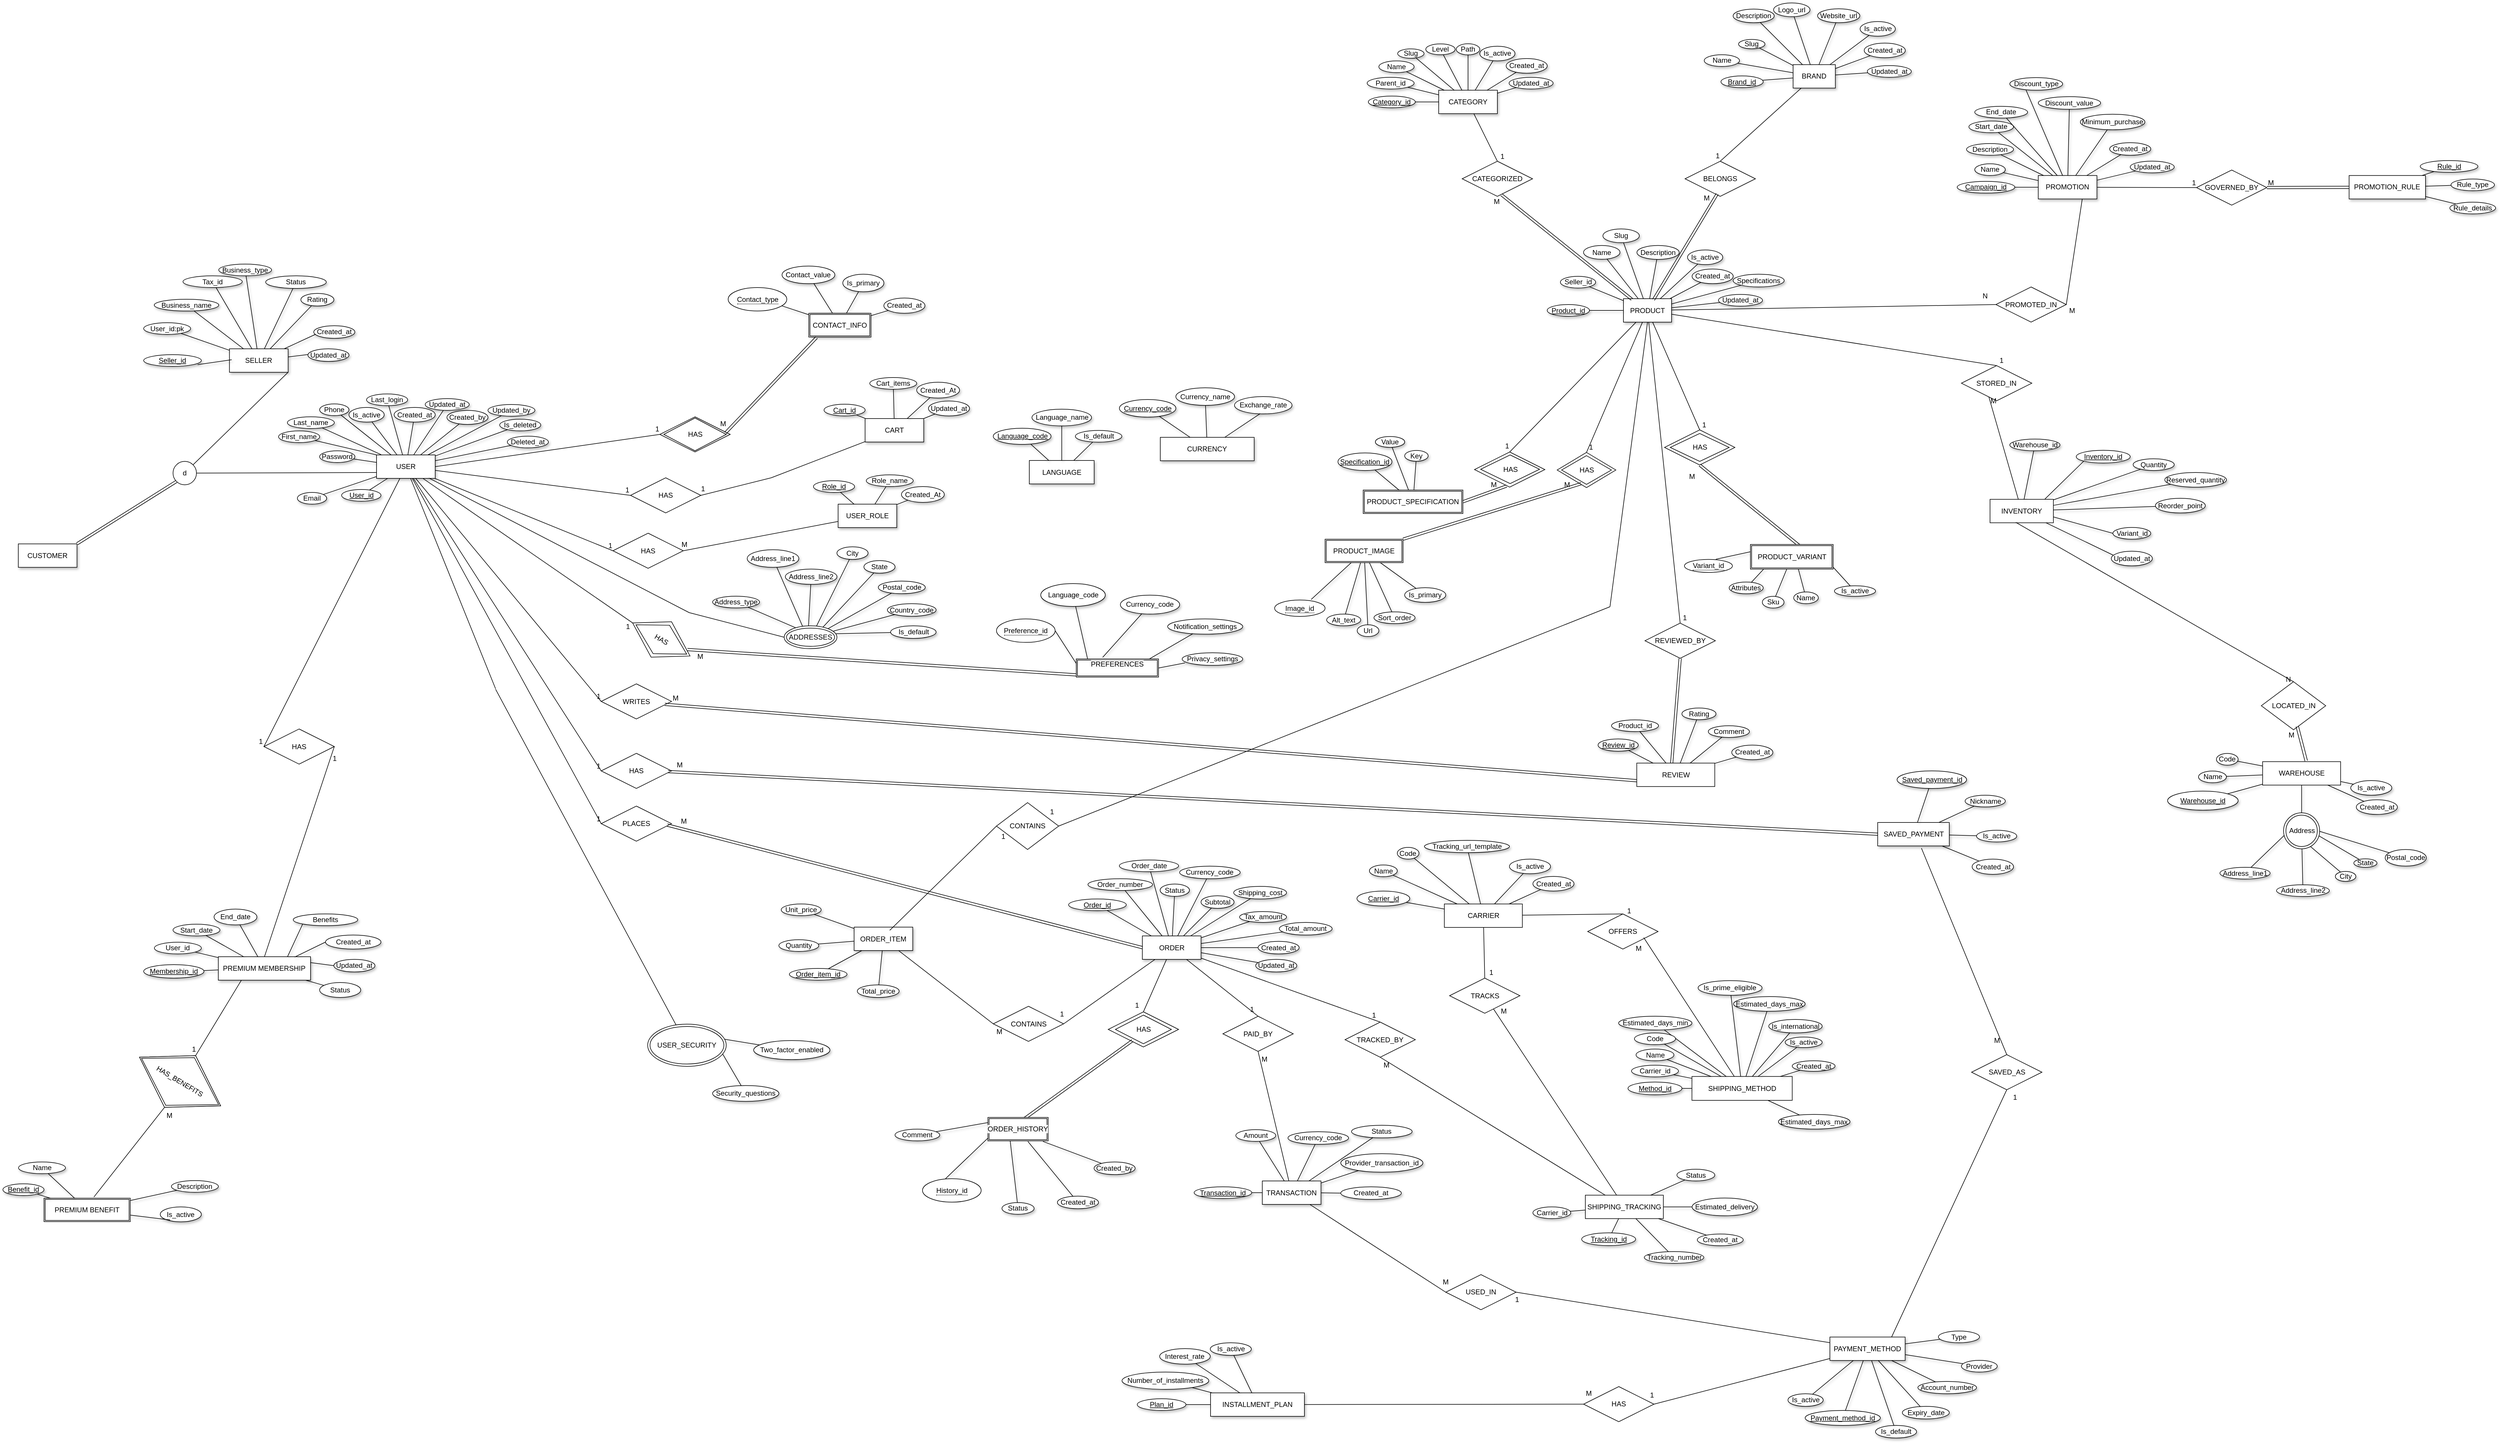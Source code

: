 <mxfile version="26.0.5">
  <diagram name="Page-1" id="wyM7lYXTMmLrXp-rYDwy">
    <mxGraphModel grid="1" page="1" gridSize="10" guides="1" tooltips="1" connect="1" arrows="1" fold="1" pageScale="1" pageWidth="850" pageHeight="1100" math="0" shadow="0">
      <root>
        <mxCell id="0" />
        <mxCell id="1" parent="0" />
        <mxCell id="Bj-HJJXvDKASQTQkkjTk-1" value="" style="rhombus;whiteSpace=wrap;html=1;rotation=30;" vertex="1" parent="1">
          <mxGeometry x="-253.94" y="1290.94" width="113" height="69.75" as="geometry" />
        </mxCell>
        <mxCell id="Bj-HJJXvDKASQTQkkjTk-2" value="Currency_code" style="ellipse;whiteSpace=wrap;html=1;align=center;shadow=1;" vertex="1" parent="1">
          <mxGeometry x="686.25" y="1712.5" width="103.25" height="21.5" as="geometry" />
        </mxCell>
        <mxCell id="Bj-HJJXvDKASQTQkkjTk-3" value="Subtotal" style="ellipse;whiteSpace=wrap;html=1;align=center;shadow=1;" vertex="1" parent="1">
          <mxGeometry x="722.75" y="1763" width="56.25" height="21.5" as="geometry" />
        </mxCell>
        <mxCell id="Bj-HJJXvDKASQTQkkjTk-4" value="Shipping_cost" style="ellipse;whiteSpace=wrap;html=1;align=center;shadow=1;" vertex="1" parent="1">
          <mxGeometry x="778.5" y="1747" width="90" height="21.5" as="geometry" />
        </mxCell>
        <mxCell id="Bj-HJJXvDKASQTQkkjTk-5" value="Updated_at" style="ellipse;whiteSpace=wrap;html=1;align=center;shadow=1;" vertex="1" parent="1">
          <mxGeometry x="816" y="1871.5" width="70" height="21.5" as="geometry" />
        </mxCell>
        <mxCell id="Bj-HJJXvDKASQTQkkjTk-6" value="Created_at" style="ellipse;whiteSpace=wrap;html=1;align=center;shadow=1;" vertex="1" parent="1">
          <mxGeometry x="820" y="1840.75" width="70" height="21.5" as="geometry" />
        </mxCell>
        <mxCell id="Bj-HJJXvDKASQTQkkjTk-7" value="Total_amount" style="ellipse;whiteSpace=wrap;html=1;align=center;shadow=1;" vertex="1" parent="1">
          <mxGeometry x="856.25" y="1808.5" width="90" height="21.5" as="geometry" />
        </mxCell>
        <mxCell id="Bj-HJJXvDKASQTQkkjTk-8" value="Tax_amount" style="ellipse;whiteSpace=wrap;html=1;align=center;shadow=1;" vertex="1" parent="1">
          <mxGeometry x="788.5" y="1790" width="80" height="18.5" as="geometry" />
        </mxCell>
        <mxCell id="Bj-HJJXvDKASQTQkkjTk-9" value="Total_price" style="ellipse;whiteSpace=wrap;html=1;align=center;shadow=1;" vertex="1" parent="1">
          <mxGeometry x="136.75" y="1915" width="71.25" height="21.5" as="geometry" />
        </mxCell>
        <mxCell id="Bj-HJJXvDKASQTQkkjTk-10" value="Unit_price" style="ellipse;whiteSpace=wrap;html=1;align=center;shadow=1;" vertex="1" parent="1">
          <mxGeometry x="7" y="1777" width="68" height="20" as="geometry" />
        </mxCell>
        <mxCell id="Bj-HJJXvDKASQTQkkjTk-11" value="Quantity" style="ellipse;whiteSpace=wrap;html=1;align=center;shadow=1;" vertex="1" parent="1">
          <mxGeometry x="3" y="1838" width="68" height="20" as="geometry" />
        </mxCell>
        <mxCell id="Bj-HJJXvDKASQTQkkjTk-12" value="Order_item_id" style="ellipse;whiteSpace=wrap;html=1;align=center;fontStyle=4;shadow=1;" vertex="1" parent="1">
          <mxGeometry x="20.88" y="1887" width="98.25" height="20" as="geometry" />
        </mxCell>
        <mxCell id="Bj-HJJXvDKASQTQkkjTk-13" value="ORDER_ITEM" style="whiteSpace=wrap;html=1;align=center;shadow=1;" vertex="1" parent="1">
          <mxGeometry x="131.25" y="1816.5" width="100" height="40" as="geometry" />
        </mxCell>
        <mxCell id="Bj-HJJXvDKASQTQkkjTk-14" value="" style="endArrow=none;html=1;rounded=0;shadow=1;" edge="1" parent="1" source="Bj-HJJXvDKASQTQkkjTk-12" target="Bj-HJJXvDKASQTQkkjTk-13">
          <mxGeometry relative="1" as="geometry">
            <mxPoint x="-31.75" y="1866.5" as="sourcePoint" />
            <mxPoint x="128.25" y="1866.5" as="targetPoint" />
          </mxGeometry>
        </mxCell>
        <mxCell id="Bj-HJJXvDKASQTQkkjTk-15" value="" style="endArrow=none;html=1;rounded=0;shadow=1;" edge="1" parent="1" source="Bj-HJJXvDKASQTQkkjTk-11" target="Bj-HJJXvDKASQTQkkjTk-13">
          <mxGeometry relative="1" as="geometry">
            <mxPoint x="178.25" y="1743.5" as="sourcePoint" />
            <mxPoint x="261.25" y="1796.5" as="targetPoint" />
          </mxGeometry>
        </mxCell>
        <mxCell id="Bj-HJJXvDKASQTQkkjTk-16" value="" style="endArrow=none;html=1;rounded=0;shadow=1;" edge="1" parent="1" source="Bj-HJJXvDKASQTQkkjTk-10" target="Bj-HJJXvDKASQTQkkjTk-13">
          <mxGeometry relative="1" as="geometry">
            <mxPoint x="97.25" y="1793.5" as="sourcePoint" />
            <mxPoint x="180.25" y="1846.5" as="targetPoint" />
          </mxGeometry>
        </mxCell>
        <mxCell id="Bj-HJJXvDKASQTQkkjTk-17" value="" style="endArrow=none;html=1;rounded=0;shadow=1;" edge="1" parent="1" source="Bj-HJJXvDKASQTQkkjTk-9" target="Bj-HJJXvDKASQTQkkjTk-13">
          <mxGeometry relative="1" as="geometry">
            <mxPoint x="142.25" y="1836" as="sourcePoint" />
            <mxPoint x="231.25" y="1848.5" as="targetPoint" />
          </mxGeometry>
        </mxCell>
        <mxCell id="Bj-HJJXvDKASQTQkkjTk-18" value="Created_by" style="ellipse;whiteSpace=wrap;html=1;align=center;shadow=1;" vertex="1" parent="1">
          <mxGeometry x="540.38" y="2217.13" width="70" height="21.5" as="geometry" />
        </mxCell>
        <mxCell id="Bj-HJJXvDKASQTQkkjTk-19" value="Created_at" style="ellipse;whiteSpace=wrap;html=1;align=center;shadow=1;" vertex="1" parent="1">
          <mxGeometry x="477.88" y="2275.38" width="70" height="21.5" as="geometry" />
        </mxCell>
        <mxCell id="Bj-HJJXvDKASQTQkkjTk-20" value="Comment" style="ellipse;whiteSpace=wrap;html=1;align=center;shadow=1;" vertex="1" parent="1">
          <mxGeometry x="201" y="2161.13" width="76.25" height="20" as="geometry" />
        </mxCell>
        <mxCell id="Bj-HJJXvDKASQTQkkjTk-21" value="Status" style="ellipse;whiteSpace=wrap;html=1;align=center;shadow=1;" vertex="1" parent="1">
          <mxGeometry x="383.38" y="2286.38" width="54.75" height="20" as="geometry" />
        </mxCell>
        <mxCell id="Bj-HJJXvDKASQTQkkjTk-22" value="" style="endArrow=none;html=1;rounded=0;shadow=1;entryX=-0.002;entryY=0.887;entryDx=0;entryDy=0;entryPerimeter=0;exitX=0.391;exitY=0.004;exitDx=0;exitDy=0;exitPerimeter=0;" edge="1" parent="1" source="Bj-HJJXvDKASQTQkkjTk-640" target="Bj-HJJXvDKASQTQkkjTk-576">
          <mxGeometry relative="1" as="geometry">
            <mxPoint x="294.641" y="2192.243" as="sourcePoint" />
            <mxPoint x="305.507" y="2196.13" as="targetPoint" />
          </mxGeometry>
        </mxCell>
        <mxCell id="Bj-HJJXvDKASQTQkkjTk-23" value="" style="endArrow=none;html=1;rounded=0;shadow=1;entryX=0.328;entryY=0.082;entryDx=0;entryDy=0;entryPerimeter=0;" edge="1" parent="1" source="Bj-HJJXvDKASQTQkkjTk-21" target="Bj-HJJXvDKASQTQkkjTk-576">
          <mxGeometry relative="1" as="geometry">
            <mxPoint x="362.88" y="2123.13" as="sourcePoint" />
            <mxPoint x="338.922" y="2196.13" as="targetPoint" />
          </mxGeometry>
        </mxCell>
        <mxCell id="Bj-HJJXvDKASQTQkkjTk-24" value="" style="endArrow=none;html=1;rounded=0;shadow=1;entryX=0.431;entryY=0.024;entryDx=0;entryDy=0;entryPerimeter=0;" edge="1" parent="1" source="Bj-HJJXvDKASQTQkkjTk-20" target="Bj-HJJXvDKASQTQkkjTk-576">
          <mxGeometry relative="1" as="geometry">
            <mxPoint x="281.88" y="2173.13" as="sourcePoint" />
            <mxPoint x="351.879" y="2196.13" as="targetPoint" />
          </mxGeometry>
        </mxCell>
        <mxCell id="Bj-HJJXvDKASQTQkkjTk-25" value="" style="endArrow=none;html=1;rounded=0;shadow=1;entryX=0.663;entryY=1.023;entryDx=0;entryDy=0;entryPerimeter=0;" edge="1" parent="1" source="Bj-HJJXvDKASQTQkkjTk-19" target="Bj-HJJXvDKASQTQkkjTk-576">
          <mxGeometry relative="1" as="geometry">
            <mxPoint x="396.88" y="2285.63" as="sourcePoint" />
            <mxPoint x="420.88" y="2236.13" as="targetPoint" />
          </mxGeometry>
        </mxCell>
        <mxCell id="Bj-HJJXvDKASQTQkkjTk-26" value="" style="endArrow=none;html=1;rounded=0;shadow=1;entryX=0.913;entryY=1.023;entryDx=0;entryDy=0;entryPerimeter=0;" edge="1" parent="1" source="Bj-HJJXvDKASQTQkkjTk-18" target="Bj-HJJXvDKASQTQkkjTk-576">
          <mxGeometry relative="1" as="geometry">
            <mxPoint x="406.88" y="2295.63" as="sourcePoint" />
            <mxPoint x="374.088" y="2196.13" as="targetPoint" />
          </mxGeometry>
        </mxCell>
        <mxCell id="Bj-HJJXvDKASQTQkkjTk-27" value="Order_date" style="ellipse;whiteSpace=wrap;html=1;align=center;shadow=1;" vertex="1" parent="1">
          <mxGeometry x="583.5" y="1702" width="101" height="20" as="geometry" />
        </mxCell>
        <mxCell id="Bj-HJJXvDKASQTQkkjTk-28" value="Order_number" style="ellipse;whiteSpace=wrap;html=1;align=center;shadow=1;" vertex="1" parent="1">
          <mxGeometry x="530" y="1734" width="110" height="20" as="geometry" />
        </mxCell>
        <mxCell id="Bj-HJJXvDKASQTQkkjTk-29" value="Order_id" style="ellipse;whiteSpace=wrap;html=1;align=center;fontStyle=4;shadow=1;" vertex="1" parent="1">
          <mxGeometry x="497" y="1768.5" width="98.25" height="20" as="geometry" />
        </mxCell>
        <mxCell id="Bj-HJJXvDKASQTQkkjTk-30" value="ORDER" style="whiteSpace=wrap;html=1;align=center;shadow=1;" vertex="1" parent="1">
          <mxGeometry x="622.75" y="1831.5" width="100" height="40" as="geometry" />
        </mxCell>
        <mxCell id="Bj-HJJXvDKASQTQkkjTk-31" value="" style="endArrow=none;html=1;rounded=0;shadow=1;" edge="1" parent="1" source="Bj-HJJXvDKASQTQkkjTk-29" target="Bj-HJJXvDKASQTQkkjTk-30">
          <mxGeometry relative="1" as="geometry">
            <mxPoint x="459.75" y="1881.5" as="sourcePoint" />
            <mxPoint x="619.75" y="1881.5" as="targetPoint" />
          </mxGeometry>
        </mxCell>
        <mxCell id="Bj-HJJXvDKASQTQkkjTk-32" value="" style="endArrow=none;html=1;rounded=0;shadow=1;" edge="1" parent="1" source="Bj-HJJXvDKASQTQkkjTk-28" target="Bj-HJJXvDKASQTQkkjTk-30">
          <mxGeometry relative="1" as="geometry">
            <mxPoint x="669.75" y="1758.5" as="sourcePoint" />
            <mxPoint x="752.75" y="1811.5" as="targetPoint" />
          </mxGeometry>
        </mxCell>
        <mxCell id="Bj-HJJXvDKASQTQkkjTk-33" value="" style="endArrow=none;html=1;rounded=0;shadow=1;" edge="1" parent="1" source="Bj-HJJXvDKASQTQkkjTk-27" target="Bj-HJJXvDKASQTQkkjTk-30">
          <mxGeometry relative="1" as="geometry">
            <mxPoint x="588.75" y="1808.5" as="sourcePoint" />
            <mxPoint x="671.75" y="1861.5" as="targetPoint" />
          </mxGeometry>
        </mxCell>
        <mxCell id="Bj-HJJXvDKASQTQkkjTk-34" value="Status" style="ellipse;whiteSpace=wrap;html=1;align=center;shadow=1;" vertex="1" parent="1">
          <mxGeometry x="653" y="1743" width="50" height="21" as="geometry" />
        </mxCell>
        <mxCell id="Bj-HJJXvDKASQTQkkjTk-35" value="" style="endArrow=none;html=1;rounded=0;shadow=1;" edge="1" parent="1" source="Bj-HJJXvDKASQTQkkjTk-34" target="Bj-HJJXvDKASQTQkkjTk-30">
          <mxGeometry relative="1" as="geometry">
            <mxPoint x="598.75" y="1818.5" as="sourcePoint" />
            <mxPoint x="732.75" y="1842.5" as="targetPoint" />
          </mxGeometry>
        </mxCell>
        <mxCell id="Bj-HJJXvDKASQTQkkjTk-36" value="" style="endArrow=none;html=1;rounded=0;shadow=1;" edge="1" parent="1" source="Bj-HJJXvDKASQTQkkjTk-2" target="Bj-HJJXvDKASQTQkkjTk-30">
          <mxGeometry relative="1" as="geometry">
            <mxPoint x="633.75" y="1851" as="sourcePoint" />
            <mxPoint x="722.75" y="1863.5" as="targetPoint" />
          </mxGeometry>
        </mxCell>
        <mxCell id="Bj-HJJXvDKASQTQkkjTk-37" value="" style="endArrow=none;html=1;rounded=0;shadow=1;" edge="1" parent="1" source="Bj-HJJXvDKASQTQkkjTk-3" target="Bj-HJJXvDKASQTQkkjTk-30">
          <mxGeometry relative="1" as="geometry">
            <mxPoint x="653.75" y="1871" as="sourcePoint" />
            <mxPoint x="716.75" y="1851" as="targetPoint" />
          </mxGeometry>
        </mxCell>
        <mxCell id="Bj-HJJXvDKASQTQkkjTk-38" value="" style="endArrow=none;html=1;rounded=0;shadow=1;" edge="1" parent="1" source="Bj-HJJXvDKASQTQkkjTk-4" target="Bj-HJJXvDKASQTQkkjTk-30">
          <mxGeometry relative="1" as="geometry">
            <mxPoint x="673.75" y="1891" as="sourcePoint" />
            <mxPoint x="736.75" y="1871" as="targetPoint" />
          </mxGeometry>
        </mxCell>
        <mxCell id="Bj-HJJXvDKASQTQkkjTk-39" value="" style="endArrow=none;html=1;rounded=0;shadow=1;" edge="1" parent="1" source="Bj-HJJXvDKASQTQkkjTk-8" target="Bj-HJJXvDKASQTQkkjTk-30">
          <mxGeometry relative="1" as="geometry">
            <mxPoint x="683.75" y="1901" as="sourcePoint" />
            <mxPoint x="722.5" y="1842" as="targetPoint" />
          </mxGeometry>
        </mxCell>
        <mxCell id="Bj-HJJXvDKASQTQkkjTk-40" value="" style="endArrow=none;html=1;rounded=0;shadow=1;" edge="1" parent="1" source="Bj-HJJXvDKASQTQkkjTk-7" target="Bj-HJJXvDKASQTQkkjTk-30">
          <mxGeometry relative="1" as="geometry">
            <mxPoint x="693.75" y="1911" as="sourcePoint" />
            <mxPoint x="732.5" y="1852" as="targetPoint" />
          </mxGeometry>
        </mxCell>
        <mxCell id="Bj-HJJXvDKASQTQkkjTk-41" value="" style="endArrow=none;html=1;rounded=0;shadow=1;" edge="1" parent="1" source="Bj-HJJXvDKASQTQkkjTk-6" target="Bj-HJJXvDKASQTQkkjTk-30">
          <mxGeometry relative="1" as="geometry">
            <mxPoint x="703.75" y="1921" as="sourcePoint" />
            <mxPoint x="742.5" y="1862" as="targetPoint" />
          </mxGeometry>
        </mxCell>
        <mxCell id="Bj-HJJXvDKASQTQkkjTk-42" value="" style="endArrow=none;html=1;rounded=0;shadow=1;" edge="1" parent="1" source="Bj-HJJXvDKASQTQkkjTk-5" target="Bj-HJJXvDKASQTQkkjTk-30">
          <mxGeometry relative="1" as="geometry">
            <mxPoint x="713.75" y="1931" as="sourcePoint" />
            <mxPoint x="752.5" y="1872" as="targetPoint" />
          </mxGeometry>
        </mxCell>
        <mxCell id="Bj-HJJXvDKASQTQkkjTk-43" value="Expiry_date" style="ellipse;whiteSpace=wrap;html=1;align=center;shadow=1;" vertex="1" parent="1">
          <mxGeometry x="1918.5" y="2634" width="80" height="21.5" as="geometry" />
        </mxCell>
        <mxCell id="Bj-HJJXvDKASQTQkkjTk-44" value="Is_default" style="ellipse;whiteSpace=wrap;html=1;align=center;shadow=1;" vertex="1" parent="1">
          <mxGeometry x="1872.75" y="2666.5" width="70" height="21.5" as="geometry" />
        </mxCell>
        <mxCell id="Bj-HJJXvDKASQTQkkjTk-45" value="Is_active" style="ellipse;whiteSpace=wrap;html=1;align=center;shadow=1;" vertex="1" parent="1">
          <mxGeometry x="1723.5" y="2612.5" width="60" height="21.5" as="geometry" />
        </mxCell>
        <mxCell id="Bj-HJJXvDKASQTQkkjTk-46" value="Currency_code" style="ellipse;whiteSpace=wrap;html=1;align=center;shadow=1;" vertex="1" parent="1">
          <mxGeometry x="871" y="2165.5" width="103.25" height="21.5" as="geometry" />
        </mxCell>
        <mxCell id="Bj-HJJXvDKASQTQkkjTk-47" value="Amount" style="ellipse;whiteSpace=wrap;html=1;align=center;shadow=1;" vertex="1" parent="1">
          <mxGeometry x="782.13" y="2162" width="68" height="20" as="geometry" />
        </mxCell>
        <mxCell id="Bj-HJJXvDKASQTQkkjTk-48" value="Transaction_id" style="ellipse;whiteSpace=wrap;html=1;align=center;fontStyle=4;shadow=1;" vertex="1" parent="1">
          <mxGeometry x="711" y="2259.5" width="98.25" height="20" as="geometry" />
        </mxCell>
        <mxCell id="Bj-HJJXvDKASQTQkkjTk-49" value="TRANSACTION" style="whiteSpace=wrap;html=1;align=center;shadow=1;" vertex="1" parent="1">
          <mxGeometry x="827.25" y="2249.5" width="100" height="40" as="geometry" />
        </mxCell>
        <mxCell id="Bj-HJJXvDKASQTQkkjTk-50" value="" style="endArrow=none;html=1;rounded=0;shadow=1;" edge="1" parent="1" source="Bj-HJJXvDKASQTQkkjTk-48" target="Bj-HJJXvDKASQTQkkjTk-49">
          <mxGeometry relative="1" as="geometry">
            <mxPoint x="664.25" y="2299.5" as="sourcePoint" />
            <mxPoint x="824.25" y="2299.5" as="targetPoint" />
          </mxGeometry>
        </mxCell>
        <mxCell id="Bj-HJJXvDKASQTQkkjTk-51" value="" style="endArrow=none;html=1;rounded=0;shadow=1;" edge="1" parent="1" source="Bj-HJJXvDKASQTQkkjTk-47" target="Bj-HJJXvDKASQTQkkjTk-49">
          <mxGeometry relative="1" as="geometry">
            <mxPoint x="793.25" y="2226.5" as="sourcePoint" />
            <mxPoint x="876.25" y="2279.5" as="targetPoint" />
          </mxGeometry>
        </mxCell>
        <mxCell id="Bj-HJJXvDKASQTQkkjTk-52" value="" style="endArrow=none;html=1;rounded=0;shadow=1;" edge="1" parent="1" source="Bj-HJJXvDKASQTQkkjTk-46" target="Bj-HJJXvDKASQTQkkjTk-49">
          <mxGeometry relative="1" as="geometry">
            <mxPoint x="838.25" y="2269" as="sourcePoint" />
            <mxPoint x="927.25" y="2281.5" as="targetPoint" />
          </mxGeometry>
        </mxCell>
        <mxCell id="Bj-HJJXvDKASQTQkkjTk-53" value="Is_active" style="ellipse;whiteSpace=wrap;html=1;align=center;shadow=1;" vertex="1" parent="1">
          <mxGeometry x="738.5" y="2525.5" width="70" height="21.5" as="geometry" />
        </mxCell>
        <mxCell id="Bj-HJJXvDKASQTQkkjTk-54" value="Interest_rate" style="ellipse;whiteSpace=wrap;html=1;align=center;shadow=1;" vertex="1" parent="1">
          <mxGeometry x="652.25" y="2535.5" width="86.25" height="26.5" as="geometry" />
        </mxCell>
        <mxCell id="Bj-HJJXvDKASQTQkkjTk-55" value="Number_of_installments" style="ellipse;whiteSpace=wrap;html=1;align=center;shadow=1;" vertex="1" parent="1">
          <mxGeometry x="588" y="2575.5" width="148" height="29.5" as="geometry" />
        </mxCell>
        <mxCell id="Bj-HJJXvDKASQTQkkjTk-56" value="Plan_id" style="ellipse;whiteSpace=wrap;html=1;align=center;fontStyle=4;shadow=1;" vertex="1" parent="1">
          <mxGeometry x="614" y="2621" width="83" height="20" as="geometry" />
        </mxCell>
        <mxCell id="Bj-HJJXvDKASQTQkkjTk-57" value="INSTALLMENT_PLAN" style="whiteSpace=wrap;html=1;align=center;shadow=1;" vertex="1" parent="1">
          <mxGeometry x="739" y="2611" width="160" height="40" as="geometry" />
        </mxCell>
        <mxCell id="Bj-HJJXvDKASQTQkkjTk-58" value="" style="endArrow=none;html=1;rounded=0;shadow=1;" edge="1" parent="1" source="Bj-HJJXvDKASQTQkkjTk-56" target="Bj-HJJXvDKASQTQkkjTk-57">
          <mxGeometry relative="1" as="geometry">
            <mxPoint x="599" y="2661" as="sourcePoint" />
            <mxPoint x="759" y="2661" as="targetPoint" />
          </mxGeometry>
        </mxCell>
        <mxCell id="Bj-HJJXvDKASQTQkkjTk-59" value="" style="endArrow=none;html=1;rounded=0;shadow=1;" edge="1" parent="1" source="Bj-HJJXvDKASQTQkkjTk-55" target="Bj-HJJXvDKASQTQkkjTk-57">
          <mxGeometry relative="1" as="geometry">
            <mxPoint x="809" y="2538" as="sourcePoint" />
            <mxPoint x="892" y="2591" as="targetPoint" />
          </mxGeometry>
        </mxCell>
        <mxCell id="Bj-HJJXvDKASQTQkkjTk-60" value="" style="endArrow=none;html=1;rounded=0;shadow=1;" edge="1" parent="1" source="Bj-HJJXvDKASQTQkkjTk-54" target="Bj-HJJXvDKASQTQkkjTk-57">
          <mxGeometry relative="1" as="geometry">
            <mxPoint x="728" y="2588" as="sourcePoint" />
            <mxPoint x="811" y="2641" as="targetPoint" />
          </mxGeometry>
        </mxCell>
        <mxCell id="Bj-HJJXvDKASQTQkkjTk-61" value="" style="endArrow=none;html=1;rounded=0;shadow=1;" edge="1" parent="1" source="Bj-HJJXvDKASQTQkkjTk-53" target="Bj-HJJXvDKASQTQkkjTk-57">
          <mxGeometry relative="1" as="geometry">
            <mxPoint x="853" y="2710.5" as="sourcePoint" />
            <mxPoint x="891.75" y="2651.5" as="targetPoint" />
          </mxGeometry>
        </mxCell>
        <mxCell id="Bj-HJJXvDKASQTQkkjTk-62" value="Type" style="ellipse;whiteSpace=wrap;html=1;align=center;shadow=1;" vertex="1" parent="1">
          <mxGeometry x="1980" y="2505.5" width="70" height="20" as="geometry" />
        </mxCell>
        <mxCell id="Bj-HJJXvDKASQTQkkjTk-63" value="Provider" style="ellipse;whiteSpace=wrap;html=1;align=center;shadow=1;" vertex="1" parent="1">
          <mxGeometry x="2019.25" y="2555.5" width="61" height="20" as="geometry" />
        </mxCell>
        <mxCell id="Bj-HJJXvDKASQTQkkjTk-64" value="Account_number" style="ellipse;whiteSpace=wrap;html=1;align=center;shadow=1;" vertex="1" parent="1">
          <mxGeometry x="1945" y="2591.5" width="100" height="21" as="geometry" />
        </mxCell>
        <mxCell id="Bj-HJJXvDKASQTQkkjTk-65" value="Payment_method_id" style="ellipse;whiteSpace=wrap;html=1;align=center;fontStyle=4;shadow=1;" vertex="1" parent="1">
          <mxGeometry x="1752.75" y="2641" width="128.25" height="25.5" as="geometry" />
        </mxCell>
        <mxCell id="Bj-HJJXvDKASQTQkkjTk-66" value="Created_at" style="ellipse;whiteSpace=wrap;html=1;align=center;shadow=1;" vertex="1" parent="1">
          <mxGeometry x="961" y="2259.5" width="103.25" height="21.5" as="geometry" />
        </mxCell>
        <mxCell id="Bj-HJJXvDKASQTQkkjTk-67" value="" style="endArrow=none;html=1;rounded=0;shadow=1;" edge="1" parent="1" source="Bj-HJJXvDKASQTQkkjTk-66" target="Bj-HJJXvDKASQTQkkjTk-49">
          <mxGeometry relative="1" as="geometry">
            <mxPoint x="928.25" y="2348" as="sourcePoint" />
            <mxPoint x="977" y="2328.5" as="targetPoint" />
          </mxGeometry>
        </mxCell>
        <mxCell id="Bj-HJJXvDKASQTQkkjTk-68" value="Provider_transaction_id" style="ellipse;whiteSpace=wrap;html=1;align=center;shadow=1;" vertex="1" parent="1">
          <mxGeometry x="961" y="2203" width="140" height="31.5" as="geometry" />
        </mxCell>
        <mxCell id="Bj-HJJXvDKASQTQkkjTk-69" value="Status" style="ellipse;whiteSpace=wrap;html=1;align=center;shadow=1;" vertex="1" parent="1">
          <mxGeometry x="979.38" y="2154.5" width="103.25" height="21.5" as="geometry" />
        </mxCell>
        <mxCell id="Bj-HJJXvDKASQTQkkjTk-70" value="" style="endArrow=none;html=1;rounded=0;shadow=1;" edge="1" parent="1" source="Bj-HJJXvDKASQTQkkjTk-68" target="Bj-HJJXvDKASQTQkkjTk-49">
          <mxGeometry relative="1" as="geometry">
            <mxPoint x="858.25" y="2289" as="sourcePoint" />
            <mxPoint x="907" y="2269.5" as="targetPoint" />
          </mxGeometry>
        </mxCell>
        <mxCell id="Bj-HJJXvDKASQTQkkjTk-71" value="" style="endArrow=none;html=1;rounded=0;shadow=1;" edge="1" parent="1" source="Bj-HJJXvDKASQTQkkjTk-69" target="Bj-HJJXvDKASQTQkkjTk-49">
          <mxGeometry relative="1" as="geometry">
            <mxPoint x="848.25" y="2279" as="sourcePoint" />
            <mxPoint x="897" y="2259.5" as="targetPoint" />
          </mxGeometry>
        </mxCell>
        <mxCell id="Bj-HJJXvDKASQTQkkjTk-72" value="Exchange_rate" style="ellipse;whiteSpace=wrap;html=1;align=center;shadow=1;" vertex="1" parent="1">
          <mxGeometry x="779.84" y="911.5" width="98" height="29.5" as="geometry" />
        </mxCell>
        <mxCell id="Bj-HJJXvDKASQTQkkjTk-73" value="Currency_name" style="ellipse;whiteSpace=wrap;html=1;align=center;shadow=1;" vertex="1" parent="1">
          <mxGeometry x="679.84" y="896.5" width="100" height="30" as="geometry" />
        </mxCell>
        <mxCell id="Bj-HJJXvDKASQTQkkjTk-74" value="Currency_code" style="ellipse;whiteSpace=wrap;html=1;align=center;fontStyle=4;shadow=1;" vertex="1" parent="1">
          <mxGeometry x="583.59" y="916.5" width="96.25" height="30" as="geometry" />
        </mxCell>
        <mxCell id="Bj-HJJXvDKASQTQkkjTk-75" value="CURRENCY" style="whiteSpace=wrap;html=1;align=center;shadow=1;" vertex="1" parent="1">
          <mxGeometry x="653.34" y="981" width="160" height="40" as="geometry" />
        </mxCell>
        <mxCell id="Bj-HJJXvDKASQTQkkjTk-76" value="" style="endArrow=none;html=1;rounded=0;shadow=1;" edge="1" parent="1" source="Bj-HJJXvDKASQTQkkjTk-74" target="Bj-HJJXvDKASQTQkkjTk-75">
          <mxGeometry relative="1" as="geometry">
            <mxPoint x="509.84" y="1022" as="sourcePoint" />
            <mxPoint x="669.84" y="1022" as="targetPoint" />
          </mxGeometry>
        </mxCell>
        <mxCell id="Bj-HJJXvDKASQTQkkjTk-77" value="" style="endArrow=none;html=1;rounded=0;shadow=1;exitX=0.449;exitY=0.98;exitDx=0;exitDy=0;exitPerimeter=0;" edge="1" parent="1" source="Bj-HJJXvDKASQTQkkjTk-72" target="Bj-HJJXvDKASQTQkkjTk-75">
          <mxGeometry relative="1" as="geometry">
            <mxPoint x="818.496" y="944.669" as="sourcePoint" />
            <mxPoint x="802.84" y="952" as="targetPoint" />
          </mxGeometry>
        </mxCell>
        <mxCell id="Bj-HJJXvDKASQTQkkjTk-78" value="" style="endArrow=none;html=1;rounded=0;shadow=1;" edge="1" parent="1" source="Bj-HJJXvDKASQTQkkjTk-73" target="Bj-HJJXvDKASQTQkkjTk-75">
          <mxGeometry relative="1" as="geometry">
            <mxPoint x="672.84" y="899" as="sourcePoint" />
            <mxPoint x="755.84" y="952" as="targetPoint" />
          </mxGeometry>
        </mxCell>
        <mxCell id="Bj-HJJXvDKASQTQkkjTk-79" value="PAYMENT_METHOD" style="whiteSpace=wrap;html=1;align=center;shadow=1;" vertex="1" parent="1">
          <mxGeometry x="1795" y="2515.75" width="128.25" height="40" as="geometry" />
        </mxCell>
        <mxCell id="Bj-HJJXvDKASQTQkkjTk-80" value="" style="endArrow=none;html=1;rounded=0;shadow=1;" edge="1" parent="1" source="Bj-HJJXvDKASQTQkkjTk-65" target="Bj-HJJXvDKASQTQkkjTk-79">
          <mxGeometry relative="1" as="geometry">
            <mxPoint x="1660.25" y="2565.75" as="sourcePoint" />
            <mxPoint x="1820.25" y="2565.75" as="targetPoint" />
          </mxGeometry>
        </mxCell>
        <mxCell id="Bj-HJJXvDKASQTQkkjTk-81" value="" style="endArrow=none;html=1;rounded=0;shadow=1;" edge="1" parent="1" source="Bj-HJJXvDKASQTQkkjTk-62" target="Bj-HJJXvDKASQTQkkjTk-79">
          <mxGeometry relative="1" as="geometry">
            <mxPoint x="1870.25" y="2442.75" as="sourcePoint" />
            <mxPoint x="1953.25" y="2495.75" as="targetPoint" />
          </mxGeometry>
        </mxCell>
        <mxCell id="Bj-HJJXvDKASQTQkkjTk-82" value="" style="endArrow=none;html=1;rounded=0;shadow=1;" edge="1" parent="1" source="Bj-HJJXvDKASQTQkkjTk-63" target="Bj-HJJXvDKASQTQkkjTk-79">
          <mxGeometry relative="1" as="geometry">
            <mxPoint x="1789.25" y="2492.75" as="sourcePoint" />
            <mxPoint x="1872.25" y="2545.75" as="targetPoint" />
          </mxGeometry>
        </mxCell>
        <mxCell id="Bj-HJJXvDKASQTQkkjTk-83" value="" style="endArrow=none;html=1;rounded=0;shadow=1;" edge="1" parent="1" source="Bj-HJJXvDKASQTQkkjTk-64" target="Bj-HJJXvDKASQTQkkjTk-79">
          <mxGeometry relative="1" as="geometry">
            <mxPoint x="1799.25" y="2502.75" as="sourcePoint" />
            <mxPoint x="1933.25" y="2526.75" as="targetPoint" />
          </mxGeometry>
        </mxCell>
        <mxCell id="Bj-HJJXvDKASQTQkkjTk-84" value="" style="endArrow=none;html=1;rounded=0;shadow=1;" edge="1" parent="1" source="Bj-HJJXvDKASQTQkkjTk-43" target="Bj-HJJXvDKASQTQkkjTk-79">
          <mxGeometry relative="1" as="geometry">
            <mxPoint x="1834.25" y="2535.25" as="sourcePoint" />
            <mxPoint x="1923.25" y="2547.75" as="targetPoint" />
          </mxGeometry>
        </mxCell>
        <mxCell id="Bj-HJJXvDKASQTQkkjTk-85" value="" style="endArrow=none;html=1;rounded=0;shadow=1;" edge="1" parent="1" source="Bj-HJJXvDKASQTQkkjTk-44" target="Bj-HJJXvDKASQTQkkjTk-79">
          <mxGeometry relative="1" as="geometry">
            <mxPoint x="1854.25" y="2555.25" as="sourcePoint" />
            <mxPoint x="1917.25" y="2535.25" as="targetPoint" />
          </mxGeometry>
        </mxCell>
        <mxCell id="Bj-HJJXvDKASQTQkkjTk-86" value="" style="endArrow=none;html=1;rounded=0;shadow=1;" edge="1" parent="1" source="Bj-HJJXvDKASQTQkkjTk-45" target="Bj-HJJXvDKASQTQkkjTk-79">
          <mxGeometry relative="1" as="geometry">
            <mxPoint x="1874.25" y="2575.25" as="sourcePoint" />
            <mxPoint x="1937.25" y="2555.25" as="targetPoint" />
          </mxGeometry>
        </mxCell>
        <mxCell id="Bj-HJJXvDKASQTQkkjTk-87" value="Deleted_at" style="ellipse;whiteSpace=wrap;html=1;align=center;shadow=1;" vertex="1" parent="1">
          <mxGeometry x="-460" y="979" width="70" height="20" as="geometry" />
        </mxCell>
        <mxCell id="Bj-HJJXvDKASQTQkkjTk-88" value="Password" style="ellipse;whiteSpace=wrap;html=1;align=center;shadow=1;" vertex="1" parent="1">
          <mxGeometry x="-780" y="1004" width="60" height="20" as="geometry" />
        </mxCell>
        <mxCell id="Bj-HJJXvDKASQTQkkjTk-89" value="Email" style="ellipse;whiteSpace=wrap;html=1;align=center;shadow=1;" vertex="1" parent="1">
          <mxGeometry x="-818" y="1075" width="50" height="20" as="geometry" />
        </mxCell>
        <mxCell id="Bj-HJJXvDKASQTQkkjTk-90" value="User_id" style="ellipse;whiteSpace=wrap;html=1;align=center;fontStyle=4;shadow=1;" vertex="1" parent="1">
          <mxGeometry x="-742.5" y="1070" width="67" height="20" as="geometry" />
        </mxCell>
        <mxCell id="Bj-HJJXvDKASQTQkkjTk-91" value="USER" style="whiteSpace=wrap;html=1;align=center;verticalAlign=middle;shadow=1;" vertex="1" parent="1">
          <mxGeometry x="-683" y="1011" width="100" height="40" as="geometry" />
        </mxCell>
        <mxCell id="Bj-HJJXvDKASQTQkkjTk-92" value="" style="endArrow=none;html=1;rounded=0;shadow=1;" edge="1" parent="1" source="Bj-HJJXvDKASQTQkkjTk-91" target="Bj-HJJXvDKASQTQkkjTk-109">
          <mxGeometry relative="1" as="geometry">
            <mxPoint x="-563" y="1009" as="sourcePoint" />
            <mxPoint x="-403" y="1009" as="targetPoint" />
          </mxGeometry>
        </mxCell>
        <mxCell id="Bj-HJJXvDKASQTQkkjTk-93" value="" style="endArrow=none;html=1;rounded=0;shadow=1;" edge="1" parent="1" source="Bj-HJJXvDKASQTQkkjTk-90" target="Bj-HJJXvDKASQTQkkjTk-91">
          <mxGeometry relative="1" as="geometry">
            <mxPoint x="-846" y="1061" as="sourcePoint" />
            <mxPoint x="-686" y="1061" as="targetPoint" />
          </mxGeometry>
        </mxCell>
        <mxCell id="Bj-HJJXvDKASQTQkkjTk-94" value="" style="endArrow=none;html=1;rounded=0;shadow=1;" edge="1" parent="1" source="Bj-HJJXvDKASQTQkkjTk-88" target="Bj-HJJXvDKASQTQkkjTk-91">
          <mxGeometry relative="1" as="geometry">
            <mxPoint x="-636" y="938" as="sourcePoint" />
            <mxPoint x="-553" y="991" as="targetPoint" />
          </mxGeometry>
        </mxCell>
        <mxCell id="Bj-HJJXvDKASQTQkkjTk-95" value="" style="endArrow=none;html=1;rounded=0;shadow=1;" edge="1" parent="1" source="Bj-HJJXvDKASQTQkkjTk-89" target="Bj-HJJXvDKASQTQkkjTk-91">
          <mxGeometry relative="1" as="geometry">
            <mxPoint x="-683" y="938" as="sourcePoint" />
            <mxPoint x="-600" y="991" as="targetPoint" />
          </mxGeometry>
        </mxCell>
        <mxCell id="Bj-HJJXvDKASQTQkkjTk-97" value="Is_primary" style="ellipse;whiteSpace=wrap;html=1;align=center;shadow=1;" vertex="1" parent="1">
          <mxGeometry x="112" y="702.75" width="70" height="30" as="geometry" />
        </mxCell>
        <mxCell id="Bj-HJJXvDKASQTQkkjTk-98" value="Contact_value" style="ellipse;whiteSpace=wrap;html=1;align=center;shadow=1;" vertex="1" parent="1">
          <mxGeometry x="8.37" y="688.88" width="90" height="30" as="geometry" />
        </mxCell>
        <mxCell id="Bj-HJJXvDKASQTQkkjTk-99" value="CONTACT_INFO" style="whiteSpace=wrap;html=1;align=center;shadow=1;" vertex="1" parent="1">
          <mxGeometry x="57" y="769.38" width="100" height="40" as="geometry" />
        </mxCell>
        <mxCell id="Bj-HJJXvDKASQTQkkjTk-100" value="" style="endArrow=none;html=1;rounded=0;shadow=1;" edge="1" parent="1" source="Bj-HJJXvDKASQTQkkjTk-98" target="Bj-HJJXvDKASQTQkkjTk-99">
          <mxGeometry relative="1" as="geometry">
            <mxPoint x="109" y="700.38" as="sourcePoint" />
            <mxPoint x="192" y="753.38" as="targetPoint" />
          </mxGeometry>
        </mxCell>
        <mxCell id="Bj-HJJXvDKASQTQkkjTk-101" value="" style="endArrow=none;html=1;rounded=0;shadow=1;exitX=0.911;exitY=0.776;exitDx=0;exitDy=0;exitPerimeter=0;" edge="1" parent="1" source="Bj-HJJXvDKASQTQkkjTk-628" target="Bj-HJJXvDKASQTQkkjTk-99">
          <mxGeometry relative="1" as="geometry">
            <mxPoint x="16.979" y="759.41" as="sourcePoint" />
            <mxPoint x="145" y="753.38" as="targetPoint" />
          </mxGeometry>
        </mxCell>
        <mxCell id="Bj-HJJXvDKASQTQkkjTk-102" value="" style="endArrow=none;html=1;rounded=0;shadow=1;" edge="1" parent="1" source="Bj-HJJXvDKASQTQkkjTk-97" target="Bj-HJJXvDKASQTQkkjTk-99">
          <mxGeometry relative="1" as="geometry">
            <mxPoint x="28" y="750.38" as="sourcePoint" />
            <mxPoint x="111" y="803.38" as="targetPoint" />
          </mxGeometry>
        </mxCell>
        <mxCell id="Bj-HJJXvDKASQTQkkjTk-103" value="First_name" style="ellipse;whiteSpace=wrap;html=1;align=center;shadow=1;" vertex="1" parent="1">
          <mxGeometry x="-850" y="970" width="70" height="20" as="geometry" />
        </mxCell>
        <mxCell id="Bj-HJJXvDKASQTQkkjTk-104" value="" style="endArrow=none;html=1;rounded=0;shadow=1;entryX=0;entryY=0;entryDx=0;entryDy=0;" edge="1" parent="1" source="Bj-HJJXvDKASQTQkkjTk-103" target="Bj-HJJXvDKASQTQkkjTk-91">
          <mxGeometry relative="1" as="geometry">
            <mxPoint x="-707" y="998" as="sourcePoint" />
            <mxPoint x="-762.58" y="990.401" as="targetPoint" />
          </mxGeometry>
        </mxCell>
        <mxCell id="Bj-HJJXvDKASQTQkkjTk-105" value="Last_name" style="ellipse;whiteSpace=wrap;html=1;align=center;shadow=1;" vertex="1" parent="1">
          <mxGeometry x="-835" y="946" width="80" height="20" as="geometry" />
        </mxCell>
        <mxCell id="Bj-HJJXvDKASQTQkkjTk-106" value="" style="endArrow=none;html=1;rounded=0;shadow=1;entryX=0.078;entryY=-0.011;entryDx=0;entryDy=0;entryPerimeter=0;" edge="1" parent="1" source="Bj-HJJXvDKASQTQkkjTk-105" target="Bj-HJJXvDKASQTQkkjTk-91">
          <mxGeometry relative="1" as="geometry">
            <mxPoint x="-667" y="888" as="sourcePoint" />
            <mxPoint x="-752.5" y="977.67" as="targetPoint" />
          </mxGeometry>
        </mxCell>
        <mxCell id="Bj-HJJXvDKASQTQkkjTk-107" value="Created_at" style="ellipse;whiteSpace=wrap;html=1;align=center;shadow=1;" vertex="1" parent="1">
          <mxGeometry x="-653" y="930" width="70" height="25" as="geometry" />
        </mxCell>
        <mxCell id="Bj-HJJXvDKASQTQkkjTk-108" value="Last_login" style="ellipse;whiteSpace=wrap;html=1;align=center;shadow=1;" vertex="1" parent="1">
          <mxGeometry x="-700" y="907" width="70" height="20" as="geometry" />
        </mxCell>
        <mxCell id="Bj-HJJXvDKASQTQkkjTk-109" value="Phone" style="ellipse;whiteSpace=wrap;html=1;align=center;shadow=1;" vertex="1" parent="1">
          <mxGeometry x="-780" y="924" width="50" height="20" as="geometry" />
        </mxCell>
        <mxCell id="Bj-HJJXvDKASQTQkkjTk-110" value="Is_active" style="ellipse;whiteSpace=wrap;html=1;align=center;shadow=1;" vertex="1" parent="1">
          <mxGeometry x="-730" y="930" width="60" height="25" as="geometry" />
        </mxCell>
        <mxCell id="Bj-HJJXvDKASQTQkkjTk-111" value="Is_deleted" style="ellipse;whiteSpace=wrap;html=1;align=center;shadow=1;" vertex="1" parent="1">
          <mxGeometry x="-473" y="950" width="70" height="20" as="geometry" />
        </mxCell>
        <mxCell id="Bj-HJJXvDKASQTQkkjTk-112" value="Updated_by" style="ellipse;whiteSpace=wrap;html=1;align=center;shadow=1;" vertex="1" parent="1">
          <mxGeometry x="-493" y="925" width="80" height="20" as="geometry" />
        </mxCell>
        <mxCell id="Bj-HJJXvDKASQTQkkjTk-113" value="Created_by" style="ellipse;whiteSpace=wrap;html=1;align=center;shadow=1;" vertex="1" parent="1">
          <mxGeometry x="-563" y="935" width="70" height="24" as="geometry" />
        </mxCell>
        <mxCell id="Bj-HJJXvDKASQTQkkjTk-114" value="Updated_at" style="ellipse;whiteSpace=wrap;html=1;align=center;shadow=1;" vertex="1" parent="1">
          <mxGeometry x="-600" y="915" width="75" height="20" as="geometry" />
        </mxCell>
        <mxCell id="Bj-HJJXvDKASQTQkkjTk-115" value="" style="endArrow=none;html=1;rounded=0;shadow=1;" edge="1" parent="1" source="Bj-HJJXvDKASQTQkkjTk-91" target="Bj-HJJXvDKASQTQkkjTk-87">
          <mxGeometry relative="1" as="geometry">
            <mxPoint x="-553" y="1019" as="sourcePoint" />
            <mxPoint x="-393" y="1019" as="targetPoint" />
          </mxGeometry>
        </mxCell>
        <mxCell id="Bj-HJJXvDKASQTQkkjTk-116" value="" style="endArrow=none;html=1;rounded=0;shadow=1;" edge="1" parent="1" source="Bj-HJJXvDKASQTQkkjTk-91" target="Bj-HJJXvDKASQTQkkjTk-107">
          <mxGeometry relative="1" as="geometry">
            <mxPoint x="-543" y="1029" as="sourcePoint" />
            <mxPoint x="-383" y="1029" as="targetPoint" />
          </mxGeometry>
        </mxCell>
        <mxCell id="Bj-HJJXvDKASQTQkkjTk-117" value="" style="endArrow=none;html=1;rounded=0;shadow=1;" edge="1" parent="1" source="Bj-HJJXvDKASQTQkkjTk-91" target="Bj-HJJXvDKASQTQkkjTk-110">
          <mxGeometry relative="1" as="geometry">
            <mxPoint x="-533" y="1039" as="sourcePoint" />
            <mxPoint x="-373" y="1039" as="targetPoint" />
          </mxGeometry>
        </mxCell>
        <mxCell id="Bj-HJJXvDKASQTQkkjTk-118" value="" style="endArrow=none;html=1;rounded=0;shadow=1;" edge="1" parent="1" source="Bj-HJJXvDKASQTQkkjTk-91" target="Bj-HJJXvDKASQTQkkjTk-108">
          <mxGeometry relative="1" as="geometry">
            <mxPoint x="-523" y="1049" as="sourcePoint" />
            <mxPoint x="-363" y="1049" as="targetPoint" />
          </mxGeometry>
        </mxCell>
        <mxCell id="Bj-HJJXvDKASQTQkkjTk-119" value="" style="endArrow=none;html=1;rounded=0;shadow=1;" edge="1" parent="1" source="Bj-HJJXvDKASQTQkkjTk-91" target="Bj-HJJXvDKASQTQkkjTk-114">
          <mxGeometry relative="1" as="geometry">
            <mxPoint x="-513" y="1059" as="sourcePoint" />
            <mxPoint x="-673" y="1081" as="targetPoint" />
          </mxGeometry>
        </mxCell>
        <mxCell id="Bj-HJJXvDKASQTQkkjTk-120" value="" style="endArrow=none;html=1;rounded=0;shadow=1;" edge="1" parent="1" source="Bj-HJJXvDKASQTQkkjTk-91" target="Bj-HJJXvDKASQTQkkjTk-113">
          <mxGeometry relative="1" as="geometry">
            <mxPoint x="-592" y="1021" as="sourcePoint" />
            <mxPoint x="-482" y="950" as="targetPoint" />
          </mxGeometry>
        </mxCell>
        <mxCell id="Bj-HJJXvDKASQTQkkjTk-121" value="" style="endArrow=none;html=1;rounded=0;shadow=1;" edge="1" parent="1" source="Bj-HJJXvDKASQTQkkjTk-91" target="Bj-HJJXvDKASQTQkkjTk-111">
          <mxGeometry relative="1" as="geometry">
            <mxPoint x="-582" y="1031" as="sourcePoint" />
            <mxPoint x="-463" y="1001" as="targetPoint" />
          </mxGeometry>
        </mxCell>
        <mxCell id="Bj-HJJXvDKASQTQkkjTk-122" value="" style="endArrow=none;html=1;rounded=0;shadow=1;" edge="1" parent="1" source="Bj-HJJXvDKASQTQkkjTk-91" target="Bj-HJJXvDKASQTQkkjTk-112">
          <mxGeometry relative="1" as="geometry">
            <mxPoint x="-563" y="1031" as="sourcePoint" />
            <mxPoint x="-462" y="970" as="targetPoint" />
          </mxGeometry>
        </mxCell>
        <mxCell id="Bj-HJJXvDKASQTQkkjTk-123" value="Created_at" style="ellipse;whiteSpace=wrap;html=1;align=center;shadow=1;" vertex="1" parent="1">
          <mxGeometry x="182" y="743.38" width="70" height="26" as="geometry" />
        </mxCell>
        <mxCell id="Bj-HJJXvDKASQTQkkjTk-124" value="" style="endArrow=none;html=1;rounded=0;shadow=1;" edge="1" parent="1" source="Bj-HJJXvDKASQTQkkjTk-123" target="Bj-HJJXvDKASQTQkkjTk-99">
          <mxGeometry relative="1" as="geometry">
            <mxPoint x="38" y="760.38" as="sourcePoint" />
            <mxPoint x="172" y="784.38" as="targetPoint" />
          </mxGeometry>
        </mxCell>
        <mxCell id="Bj-HJJXvDKASQTQkkjTk-125" value="Updated_at" style="ellipse;whiteSpace=wrap;html=1;align=center;shadow=1;" vertex="1" parent="1">
          <mxGeometry x="258" y="919" width="70" height="25.5" as="geometry" />
        </mxCell>
        <mxCell id="Bj-HJJXvDKASQTQkkjTk-126" value="Created_At" style="ellipse;whiteSpace=wrap;html=1;align=center;shadow=1;" vertex="1" parent="1">
          <mxGeometry x="238" y="887" width="73" height="27" as="geometry" />
        </mxCell>
        <mxCell id="Bj-HJJXvDKASQTQkkjTk-127" value="Cart_items" style="ellipse;whiteSpace=wrap;html=1;align=center;shadow=1;" vertex="1" parent="1">
          <mxGeometry x="158" y="879" width="80" height="20" as="geometry" />
        </mxCell>
        <mxCell id="Bj-HJJXvDKASQTQkkjTk-128" value="Cart_id" style="ellipse;whiteSpace=wrap;html=1;align=center;fontStyle=4;shadow=1;" vertex="1" parent="1">
          <mxGeometry x="80" y="924.5" width="70" height="20" as="geometry" />
        </mxCell>
        <mxCell id="Bj-HJJXvDKASQTQkkjTk-129" value="CART" style="whiteSpace=wrap;html=1;align=center;shadow=1;" vertex="1" parent="1">
          <mxGeometry x="150" y="949" width="100" height="40" as="geometry" />
        </mxCell>
        <mxCell id="Bj-HJJXvDKASQTQkkjTk-130" value="" style="endArrow=none;html=1;rounded=0;shadow=1;" edge="1" parent="1" source="Bj-HJJXvDKASQTQkkjTk-128" target="Bj-HJJXvDKASQTQkkjTk-129">
          <mxGeometry relative="1" as="geometry">
            <mxPoint x="-13" y="999" as="sourcePoint" />
            <mxPoint x="147" y="999" as="targetPoint" />
          </mxGeometry>
        </mxCell>
        <mxCell id="Bj-HJJXvDKASQTQkkjTk-131" value="" style="endArrow=none;html=1;rounded=0;shadow=1;" edge="1" parent="1" source="Bj-HJJXvDKASQTQkkjTk-126" target="Bj-HJJXvDKASQTQkkjTk-129">
          <mxGeometry relative="1" as="geometry">
            <mxPoint x="197" y="876" as="sourcePoint" />
            <mxPoint x="280" y="929" as="targetPoint" />
          </mxGeometry>
        </mxCell>
        <mxCell id="Bj-HJJXvDKASQTQkkjTk-132" value="" style="endArrow=none;html=1;rounded=0;shadow=1;" edge="1" parent="1" source="Bj-HJJXvDKASQTQkkjTk-127" target="Bj-HJJXvDKASQTQkkjTk-129">
          <mxGeometry relative="1" as="geometry">
            <mxPoint x="150" y="876" as="sourcePoint" />
            <mxPoint x="233" y="929" as="targetPoint" />
          </mxGeometry>
        </mxCell>
        <mxCell id="Bj-HJJXvDKASQTQkkjTk-133" value="" style="endArrow=none;html=1;rounded=0;shadow=1;" edge="1" parent="1" source="Bj-HJJXvDKASQTQkkjTk-125" target="Bj-HJJXvDKASQTQkkjTk-129">
          <mxGeometry relative="1" as="geometry">
            <mxPoint x="116" y="926" as="sourcePoint" />
            <mxPoint x="199" y="979" as="targetPoint" />
          </mxGeometry>
        </mxCell>
        <mxCell id="Bj-HJJXvDKASQTQkkjTk-134" value="Created_At" style="ellipse;whiteSpace=wrap;html=1;align=center;shadow=1;" vertex="1" parent="1">
          <mxGeometry x="212" y="1065" width="73" height="27" as="geometry" />
        </mxCell>
        <mxCell id="Bj-HJJXvDKASQTQkkjTk-135" value="Role_name" style="ellipse;whiteSpace=wrap;html=1;align=center;shadow=1;" vertex="1" parent="1">
          <mxGeometry x="152" y="1045" width="80" height="20" as="geometry" />
        </mxCell>
        <mxCell id="Bj-HJJXvDKASQTQkkjTk-136" value="Role_id" style="ellipse;whiteSpace=wrap;html=1;align=center;fontStyle=4;shadow=1;" vertex="1" parent="1">
          <mxGeometry x="62" y="1055" width="70" height="20" as="geometry" />
        </mxCell>
        <mxCell id="Bj-HJJXvDKASQTQkkjTk-137" value="USER_ROLE" style="whiteSpace=wrap;html=1;align=center;shadow=1;" vertex="1" parent="1">
          <mxGeometry x="104" y="1095" width="100" height="40" as="geometry" />
        </mxCell>
        <mxCell id="Bj-HJJXvDKASQTQkkjTk-138" value="" style="endArrow=none;html=1;rounded=0;shadow=1;" edge="1" parent="1" source="Bj-HJJXvDKASQTQkkjTk-136" target="Bj-HJJXvDKASQTQkkjTk-137">
          <mxGeometry relative="1" as="geometry">
            <mxPoint x="-59" y="1145" as="sourcePoint" />
            <mxPoint x="101" y="1145" as="targetPoint" />
          </mxGeometry>
        </mxCell>
        <mxCell id="Bj-HJJXvDKASQTQkkjTk-139" value="" style="endArrow=none;html=1;rounded=0;shadow=1;" edge="1" parent="1" source="Bj-HJJXvDKASQTQkkjTk-134" target="Bj-HJJXvDKASQTQkkjTk-137">
          <mxGeometry relative="1" as="geometry">
            <mxPoint x="151" y="1022" as="sourcePoint" />
            <mxPoint x="234" y="1075" as="targetPoint" />
          </mxGeometry>
        </mxCell>
        <mxCell id="Bj-HJJXvDKASQTQkkjTk-140" value="" style="endArrow=none;html=1;rounded=0;shadow=1;" edge="1" parent="1" source="Bj-HJJXvDKASQTQkkjTk-135" target="Bj-HJJXvDKASQTQkkjTk-137">
          <mxGeometry relative="1" as="geometry">
            <mxPoint x="104" y="1022" as="sourcePoint" />
            <mxPoint x="187" y="1075" as="targetPoint" />
          </mxGeometry>
        </mxCell>
        <mxCell id="Bj-HJJXvDKASQTQkkjTk-141" value="Address_line1" style="ellipse;whiteSpace=wrap;html=1;align=center;shadow=1;" vertex="1" parent="1">
          <mxGeometry x="-51" y="1172.77" width="88" height="30" as="geometry" />
        </mxCell>
        <mxCell id="Bj-HJJXvDKASQTQkkjTk-142" value="Address_type" style="ellipse;whiteSpace=wrap;html=1;align=center;shadow=1;" vertex="1" parent="1">
          <mxGeometry x="-110" y="1252.02" width="80" height="20" as="geometry" />
        </mxCell>
        <mxCell id="Bj-HJJXvDKASQTQkkjTk-143" value="" style="endArrow=none;html=1;rounded=0;shadow=1;entryX=0.236;entryY=0.104;entryDx=0;entryDy=0;entryPerimeter=0;" edge="1" parent="1" source="Bj-HJJXvDKASQTQkkjTk-142" target="Bj-HJJXvDKASQTQkkjTk-561">
          <mxGeometry relative="1" as="geometry">
            <mxPoint x="2" y="1266.02" as="sourcePoint" />
            <mxPoint x="23.352" y="1337.77" as="targetPoint" />
          </mxGeometry>
        </mxCell>
        <mxCell id="Bj-HJJXvDKASQTQkkjTk-144" value="" style="endArrow=none;html=1;rounded=0;shadow=1;entryX=0.364;entryY=0.104;entryDx=0;entryDy=0;entryPerimeter=0;" edge="1" parent="1" source="Bj-HJJXvDKASQTQkkjTk-141" target="Bj-HJJXvDKASQTQkkjTk-561">
          <mxGeometry relative="1" as="geometry">
            <mxPoint x="-32" y="1316.02" as="sourcePoint" />
            <mxPoint x="41.529" y="1337.77" as="targetPoint" />
          </mxGeometry>
        </mxCell>
        <mxCell id="Bj-HJJXvDKASQTQkkjTk-145" value="Address_line2" style="ellipse;whiteSpace=wrap;html=1;align=center;shadow=1;" vertex="1" parent="1">
          <mxGeometry x="14" y="1205.77" width="88" height="26" as="geometry" />
        </mxCell>
        <mxCell id="Bj-HJJXvDKASQTQkkjTk-146" value="" style="endArrow=none;html=1;rounded=0;shadow=1;entryX=0.456;entryY=0.231;entryDx=0;entryDy=0;entryPerimeter=0;" edge="1" parent="1" source="Bj-HJJXvDKASQTQkkjTk-145" target="Bj-HJJXvDKASQTQkkjTk-561">
          <mxGeometry relative="1" as="geometry">
            <mxPoint x="-22" y="1326.02" as="sourcePoint" />
            <mxPoint x="49" y="1333.27" as="targetPoint" />
          </mxGeometry>
        </mxCell>
        <mxCell id="Bj-HJJXvDKASQTQkkjTk-147" value="City" style="ellipse;whiteSpace=wrap;html=1;align=center;shadow=1;" vertex="1" parent="1">
          <mxGeometry x="102" y="1167.77" width="53" height="21.5" as="geometry" />
        </mxCell>
        <mxCell id="Bj-HJJXvDKASQTQkkjTk-148" value="" style="endArrow=none;html=1;rounded=0;shadow=1;entryX=0.587;entryY=0.131;entryDx=0;entryDy=0;entryPerimeter=0;" edge="1" parent="1" source="Bj-HJJXvDKASQTQkkjTk-147" target="Bj-HJJXvDKASQTQkkjTk-561">
          <mxGeometry relative="1" as="geometry">
            <mxPoint x="13" y="1358.52" as="sourcePoint" />
            <mxPoint x="56.982" y="1337.77" as="targetPoint" />
          </mxGeometry>
        </mxCell>
        <mxCell id="Bj-HJJXvDKASQTQkkjTk-149" value="State" style="ellipse;whiteSpace=wrap;html=1;align=center;shadow=1;" vertex="1" parent="1">
          <mxGeometry x="148" y="1191.27" width="53" height="21.5" as="geometry" />
        </mxCell>
        <mxCell id="Bj-HJJXvDKASQTQkkjTk-150" value="" style="endArrow=none;html=1;rounded=0;shadow=1;entryX=0.727;entryY=0.077;entryDx=0;entryDy=0;entryPerimeter=0;" edge="1" parent="1" source="Bj-HJJXvDKASQTQkkjTk-149" target="Bj-HJJXvDKASQTQkkjTk-561">
          <mxGeometry relative="1" as="geometry">
            <mxPoint x="33" y="1378.52" as="sourcePoint" />
            <mxPoint x="64.244" y="1337.77" as="targetPoint" />
          </mxGeometry>
        </mxCell>
        <mxCell id="Bj-HJJXvDKASQTQkkjTk-151" value="Postal_code" style="ellipse;whiteSpace=wrap;html=1;align=center;shadow=1;" vertex="1" parent="1">
          <mxGeometry x="172.5" y="1226.27" width="80" height="21.5" as="geometry" />
        </mxCell>
        <mxCell id="Bj-HJJXvDKASQTQkkjTk-152" value="" style="endArrow=none;html=1;rounded=0;shadow=1;entryX=0.785;entryY=0.185;entryDx=0;entryDy=0;entryPerimeter=0;" edge="1" parent="1" source="Bj-HJJXvDKASQTQkkjTk-151" target="Bj-HJJXvDKASQTQkkjTk-561">
          <mxGeometry relative="1" as="geometry">
            <mxPoint x="43" y="1388.52" as="sourcePoint" />
            <mxPoint x="75.246" y="1337.77" as="targetPoint" />
          </mxGeometry>
        </mxCell>
        <mxCell id="Bj-HJJXvDKASQTQkkjTk-153" value="Country_code" style="ellipse;whiteSpace=wrap;html=1;align=center;shadow=1;" vertex="1" parent="1">
          <mxGeometry x="188" y="1264.77" width="83" height="21.5" as="geometry" />
        </mxCell>
        <mxCell id="Bj-HJJXvDKASQTQkkjTk-154" value="" style="endArrow=none;html=1;rounded=0;shadow=1;entryX=0.935;entryY=0.231;entryDx=0;entryDy=0;entryPerimeter=0;" edge="1" parent="1" source="Bj-HJJXvDKASQTQkkjTk-153" target="Bj-HJJXvDKASQTQkkjTk-561">
          <mxGeometry relative="1" as="geometry">
            <mxPoint x="53" y="1398.52" as="sourcePoint" />
            <mxPoint x="92.134" y="1337.77" as="targetPoint" />
          </mxGeometry>
        </mxCell>
        <mxCell id="Bj-HJJXvDKASQTQkkjTk-155" value="Is_default" style="ellipse;whiteSpace=wrap;html=1;align=center;shadow=1;" vertex="1" parent="1">
          <mxGeometry x="193.5" y="1302.52" width="77.5" height="21.5" as="geometry" />
        </mxCell>
        <mxCell id="Bj-HJJXvDKASQTQkkjTk-156" value="" style="endArrow=none;html=1;rounded=0;shadow=1;entryX=0.984;entryY=0.347;entryDx=0;entryDy=0;entryPerimeter=0;" edge="1" parent="1" source="Bj-HJJXvDKASQTQkkjTk-155" target="Bj-HJJXvDKASQTQkkjTk-561">
          <mxGeometry relative="1" as="geometry">
            <mxPoint x="63" y="1408.52" as="sourcePoint" />
            <mxPoint x="98" y="1345.694" as="targetPoint" />
          </mxGeometry>
        </mxCell>
        <mxCell id="Bj-HJJXvDKASQTQkkjTk-157" value="Currency_code" style="ellipse;whiteSpace=wrap;html=1;align=center;shadow=1;" vertex="1" parent="1">
          <mxGeometry x="585.25" y="1250.27" width="101" height="32.25" as="geometry" />
        </mxCell>
        <mxCell id="Bj-HJJXvDKASQTQkkjTk-158" value="Language_code" style="ellipse;whiteSpace=wrap;html=1;align=center;shadow=1;" vertex="1" parent="1">
          <mxGeometry x="449.5" y="1230.56" width="110" height="38.91" as="geometry" />
        </mxCell>
        <mxCell id="Bj-HJJXvDKASQTQkkjTk-159" value="" style="endArrow=none;html=1;rounded=0;shadow=1;" edge="1" parent="1">
          <mxGeometry relative="1" as="geometry">
            <mxPoint x="519.34" y="1377.243" as="sourcePoint" />
            <mxPoint x="525.863" y="1376.75" as="targetPoint" />
          </mxGeometry>
        </mxCell>
        <mxCell id="Bj-HJJXvDKASQTQkkjTk-160" value="" style="endArrow=none;html=1;rounded=0;shadow=1;entryX=0.321;entryY=-0.085;entryDx=0;entryDy=0;entryPerimeter=0;" edge="1" parent="1" source="Bj-HJJXvDKASQTQkkjTk-157" target="Bj-HJJXvDKASQTQkkjTk-606">
          <mxGeometry relative="1" as="geometry">
            <mxPoint x="444.25" y="1353.75" as="sourcePoint" />
            <mxPoint x="582.282" y="1351.513" as="targetPoint" />
          </mxGeometry>
        </mxCell>
        <mxCell id="Bj-HJJXvDKASQTQkkjTk-161" value="Notification_settings" style="ellipse;whiteSpace=wrap;html=1;align=center;shadow=1;" vertex="1" parent="1">
          <mxGeometry x="665.84" y="1290.81" width="128" height="26" as="geometry" />
        </mxCell>
        <mxCell id="Bj-HJJXvDKASQTQkkjTk-162" value="" style="endArrow=none;html=1;rounded=0;shadow=1;entryX=0.841;entryY=0.128;entryDx=0;entryDy=0;entryPerimeter=0;" edge="1" parent="1" source="Bj-HJJXvDKASQTQkkjTk-161" target="Bj-HJJXvDKASQTQkkjTk-606">
          <mxGeometry relative="1" as="geometry">
            <mxPoint x="454.25" y="1363.75" as="sourcePoint" />
            <mxPoint x="610.034" y="1358.502" as="targetPoint" />
          </mxGeometry>
        </mxCell>
        <mxCell id="Bj-HJJXvDKASQTQkkjTk-163" value="Privacy_settings" style="ellipse;whiteSpace=wrap;html=1;align=center;shadow=1;" vertex="1" parent="1">
          <mxGeometry x="690.59" y="1348.5" width="103.25" height="21.5" as="geometry" />
        </mxCell>
        <mxCell id="Bj-HJJXvDKASQTQkkjTk-164" value="Is_default" style="ellipse;whiteSpace=wrap;html=1;align=center;shadow=1;" vertex="1" parent="1">
          <mxGeometry x="508.5" y="969.25" width="79.25" height="20" as="geometry" />
        </mxCell>
        <mxCell id="Bj-HJJXvDKASQTQkkjTk-165" value="Language_code" style="ellipse;whiteSpace=wrap;html=1;align=center;fontStyle=4;shadow=1;" vertex="1" parent="1">
          <mxGeometry x="368.5" y="965.5" width="98.5" height="27.5" as="geometry" />
        </mxCell>
        <mxCell id="Bj-HJJXvDKASQTQkkjTk-166" value="LANGUAGE" style="whiteSpace=wrap;html=1;align=center;shadow=1;" vertex="1" parent="1">
          <mxGeometry x="430" y="1020.5" width="110.5" height="40" as="geometry" />
        </mxCell>
        <mxCell id="Bj-HJJXvDKASQTQkkjTk-167" value="" style="endArrow=none;html=1;rounded=0;shadow=1;" edge="1" parent="1" source="Bj-HJJXvDKASQTQkkjTk-165" target="Bj-HJJXvDKASQTQkkjTk-166">
          <mxGeometry relative="1" as="geometry">
            <mxPoint x="277.5" y="1070.5" as="sourcePoint" />
            <mxPoint x="437.5" y="1070.5" as="targetPoint" />
          </mxGeometry>
        </mxCell>
        <mxCell id="Bj-HJJXvDKASQTQkkjTk-168" value="" style="endArrow=none;html=1;rounded=0;shadow=1;" edge="1" parent="1" source="Bj-HJJXvDKASQTQkkjTk-164" target="Bj-HJJXvDKASQTQkkjTk-166">
          <mxGeometry relative="1" as="geometry">
            <mxPoint x="440.5" y="947.5" as="sourcePoint" />
            <mxPoint x="523.5" y="1000.5" as="targetPoint" />
          </mxGeometry>
        </mxCell>
        <mxCell id="Bj-HJJXvDKASQTQkkjTk-169" value="Language_name" style="ellipse;whiteSpace=wrap;html=1;align=center;shadow=1;" vertex="1" parent="1">
          <mxGeometry x="434.5" y="933" width="101.5" height="28.5" as="geometry" />
        </mxCell>
        <mxCell id="Bj-HJJXvDKASQTQkkjTk-170" value="" style="endArrow=none;html=1;rounded=0;shadow=1;" edge="1" parent="1" source="Bj-HJJXvDKASQTQkkjTk-169" target="Bj-HJJXvDKASQTQkkjTk-166">
          <mxGeometry relative="1" as="geometry">
            <mxPoint x="358.5" y="957.5" as="sourcePoint" />
            <mxPoint x="390.5" y="1030.5" as="targetPoint" />
          </mxGeometry>
        </mxCell>
        <mxCell id="Bj-HJJXvDKASQTQkkjTk-171" value="Nickname" style="ellipse;whiteSpace=wrap;html=1;align=center;shadow=1;" vertex="1" parent="1">
          <mxGeometry x="2025.5" y="1591.52" width="68.5" height="20" as="geometry" />
        </mxCell>
        <mxCell id="Bj-HJJXvDKASQTQkkjTk-172" value="SAVED_PAYMENT" style="whiteSpace=wrap;html=1;align=center;shadow=1;" vertex="1" parent="1">
          <mxGeometry x="1876.5" y="1638" width="122" height="40" as="geometry" />
        </mxCell>
        <mxCell id="Bj-HJJXvDKASQTQkkjTk-173" value="" style="endArrow=none;html=1;rounded=0;shadow=1;" edge="1" parent="1" source="Bj-HJJXvDKASQTQkkjTk-179" target="Bj-HJJXvDKASQTQkkjTk-172">
          <mxGeometry relative="1" as="geometry">
            <mxPoint x="1704.75" y="1684.25" as="sourcePoint" />
            <mxPoint x="1864.75" y="1684.25" as="targetPoint" />
          </mxGeometry>
        </mxCell>
        <mxCell id="Bj-HJJXvDKASQTQkkjTk-174" value="" style="endArrow=none;html=1;rounded=0;shadow=1;" edge="1" parent="1" source="Bj-HJJXvDKASQTQkkjTk-171" target="Bj-HJJXvDKASQTQkkjTk-172">
          <mxGeometry relative="1" as="geometry">
            <mxPoint x="1914.75" y="1561.25" as="sourcePoint" />
            <mxPoint x="1997.75" y="1614.25" as="targetPoint" />
          </mxGeometry>
        </mxCell>
        <mxCell id="Bj-HJJXvDKASQTQkkjTk-175" value="Is_active" style="ellipse;whiteSpace=wrap;html=1;align=center;shadow=1;" vertex="1" parent="1">
          <mxGeometry x="2045" y="1651.25" width="68.5" height="20" as="geometry" />
        </mxCell>
        <mxCell id="Bj-HJJXvDKASQTQkkjTk-176" value="" style="endArrow=none;html=1;rounded=0;shadow=1;" edge="1" parent="1" source="Bj-HJJXvDKASQTQkkjTk-175" target="Bj-HJJXvDKASQTQkkjTk-172">
          <mxGeometry relative="1" as="geometry">
            <mxPoint x="1974.75" y="1591.25" as="sourcePoint" />
            <mxPoint x="1992.25" y="1664.25" as="targetPoint" />
          </mxGeometry>
        </mxCell>
        <mxCell id="Bj-HJJXvDKASQTQkkjTk-177" value="Created_at" style="ellipse;whiteSpace=wrap;html=1;align=center;shadow=1;" vertex="1" parent="1">
          <mxGeometry x="2037.5" y="1700.5" width="70.5" height="26" as="geometry" />
        </mxCell>
        <mxCell id="Bj-HJJXvDKASQTQkkjTk-178" value="" style="endArrow=none;html=1;rounded=0;shadow=1;" edge="1" parent="1" source="Bj-HJJXvDKASQTQkkjTk-177" target="Bj-HJJXvDKASQTQkkjTk-172">
          <mxGeometry relative="1" as="geometry">
            <mxPoint x="1992.75" y="1625.25" as="sourcePoint" />
            <mxPoint x="1985.75" y="1674.25" as="targetPoint" />
          </mxGeometry>
        </mxCell>
        <mxCell id="Bj-HJJXvDKASQTQkkjTk-179" value="Saved_payment_id" style="ellipse;whiteSpace=wrap;html=1;align=center;fontStyle=4;shadow=1;" vertex="1" parent="1">
          <mxGeometry x="1909.5" y="1550" width="118.5" height="30" as="geometry" />
        </mxCell>
        <mxCell id="Bj-HJJXvDKASQTQkkjTk-180" value="Discount_type" style="ellipse;whiteSpace=wrap;html=1;align=center;shadow=1;" vertex="1" parent="1">
          <mxGeometry x="2101.75" y="367.38" width="90" height="21.5" as="geometry" />
        </mxCell>
        <mxCell id="Bj-HJJXvDKASQTQkkjTk-181" value="Discount_value" style="ellipse;whiteSpace=wrap;html=1;align=center;shadow=1;" vertex="1" parent="1">
          <mxGeometry x="2150.25" y="399.88" width="106.25" height="21.5" as="geometry" />
        </mxCell>
        <mxCell id="Bj-HJJXvDKASQTQkkjTk-182" value="Minimum_purchase" style="ellipse;whiteSpace=wrap;html=1;align=center;shadow=1;" vertex="1" parent="1">
          <mxGeometry x="2222" y="429.88" width="110" height="26.5" as="geometry" />
        </mxCell>
        <mxCell id="Bj-HJJXvDKASQTQkkjTk-183" value="Created_at" style="ellipse;whiteSpace=wrap;html=1;align=center;shadow=1;" vertex="1" parent="1">
          <mxGeometry x="2272" y="478.38" width="70" height="21.5" as="geometry" />
        </mxCell>
        <mxCell id="Bj-HJJXvDKASQTQkkjTk-184" value="Name" style="ellipse;whiteSpace=wrap;html=1;align=center;shadow=1;" vertex="1" parent="1">
          <mxGeometry x="2042" y="514.38" width="52" height="20" as="geometry" />
        </mxCell>
        <mxCell id="Bj-HJJXvDKASQTQkkjTk-185" value="Description" style="ellipse;whiteSpace=wrap;html=1;align=center;shadow=1;" vertex="1" parent="1">
          <mxGeometry x="2028" y="479.88" width="80" height="20" as="geometry" />
        </mxCell>
        <mxCell id="Bj-HJJXvDKASQTQkkjTk-186" value="Start_date" style="ellipse;whiteSpace=wrap;html=1;align=center;shadow=1;" vertex="1" parent="1">
          <mxGeometry x="2032" y="441.38" width="76" height="20" as="geometry" />
        </mxCell>
        <mxCell id="Bj-HJJXvDKASQTQkkjTk-187" value="End_date" style="ellipse;whiteSpace=wrap;html=1;align=center;shadow=1;" vertex="1" parent="1">
          <mxGeometry x="2042" y="416.38" width="90" height="20" as="geometry" />
        </mxCell>
        <mxCell id="Bj-HJJXvDKASQTQkkjTk-188" value="Rule_details" style="ellipse;whiteSpace=wrap;html=1;align=center;shadow=1;" vertex="1" parent="1">
          <mxGeometry x="2852" y="579.88" width="78" height="20" as="geometry" />
        </mxCell>
        <mxCell id="Bj-HJJXvDKASQTQkkjTk-189" value="Rule_type" style="ellipse;whiteSpace=wrap;html=1;align=center;shadow=1;" vertex="1" parent="1">
          <mxGeometry x="2854" y="540.38" width="74" height="20" as="geometry" />
        </mxCell>
        <mxCell id="Bj-HJJXvDKASQTQkkjTk-190" value="Rule_id" style="ellipse;whiteSpace=wrap;html=1;align=center;fontStyle=4;shadow=1;" vertex="1" parent="1">
          <mxGeometry x="2801.5" y="508.88" width="98.25" height="20" as="geometry" />
        </mxCell>
        <mxCell id="Bj-HJJXvDKASQTQkkjTk-191" value="Updated_at" style="ellipse;whiteSpace=wrap;html=1;align=center;shadow=1;" vertex="1" parent="1">
          <mxGeometry x="2307" y="509.88" width="75" height="20" as="geometry" />
        </mxCell>
        <mxCell id="Bj-HJJXvDKASQTQkkjTk-192" value="Campaign_id" style="ellipse;whiteSpace=wrap;html=1;align=center;fontStyle=4;shadow=1;" vertex="1" parent="1">
          <mxGeometry x="2012" y="544.38" width="98.25" height="20" as="geometry" />
        </mxCell>
        <mxCell id="Bj-HJJXvDKASQTQkkjTk-193" value="PROMOTION" style="whiteSpace=wrap;html=1;align=center;shadow=1;" vertex="1" parent="1">
          <mxGeometry x="2150.25" y="534.38" width="100" height="40" as="geometry" />
        </mxCell>
        <mxCell id="Bj-HJJXvDKASQTQkkjTk-194" value="" style="endArrow=none;html=1;rounded=0;shadow=1;" edge="1" parent="1" source="Bj-HJJXvDKASQTQkkjTk-192" target="Bj-HJJXvDKASQTQkkjTk-193">
          <mxGeometry relative="1" as="geometry">
            <mxPoint x="1987.25" y="584.38" as="sourcePoint" />
            <mxPoint x="2147.25" y="584.38" as="targetPoint" />
          </mxGeometry>
        </mxCell>
        <mxCell id="Bj-HJJXvDKASQTQkkjTk-195" value="" style="endArrow=none;html=1;rounded=0;shadow=1;" edge="1" parent="1" source="Bj-HJJXvDKASQTQkkjTk-185" target="Bj-HJJXvDKASQTQkkjTk-193">
          <mxGeometry relative="1" as="geometry">
            <mxPoint x="2197.25" y="461.38" as="sourcePoint" />
            <mxPoint x="2280.25" y="514.38" as="targetPoint" />
          </mxGeometry>
        </mxCell>
        <mxCell id="Bj-HJJXvDKASQTQkkjTk-196" value="" style="endArrow=none;html=1;rounded=0;shadow=1;" edge="1" parent="1" source="Bj-HJJXvDKASQTQkkjTk-184" target="Bj-HJJXvDKASQTQkkjTk-193">
          <mxGeometry relative="1" as="geometry">
            <mxPoint x="2150.25" y="461.38" as="sourcePoint" />
            <mxPoint x="2233.25" y="514.38" as="targetPoint" />
          </mxGeometry>
        </mxCell>
        <mxCell id="Bj-HJJXvDKASQTQkkjTk-197" value="" style="endArrow=none;html=1;rounded=0;shadow=1;" edge="1" parent="1" source="Bj-HJJXvDKASQTQkkjTk-186" target="Bj-HJJXvDKASQTQkkjTk-193">
          <mxGeometry relative="1" as="geometry">
            <mxPoint x="2116.25" y="511.38" as="sourcePoint" />
            <mxPoint x="2199.25" y="564.38" as="targetPoint" />
          </mxGeometry>
        </mxCell>
        <mxCell id="Bj-HJJXvDKASQTQkkjTk-198" value="" style="endArrow=none;html=1;rounded=0;shadow=1;" edge="1" parent="1" source="Bj-HJJXvDKASQTQkkjTk-187" target="Bj-HJJXvDKASQTQkkjTk-193">
          <mxGeometry relative="1" as="geometry">
            <mxPoint x="2126.25" y="521.38" as="sourcePoint" />
            <mxPoint x="2260.25" y="545.38" as="targetPoint" />
          </mxGeometry>
        </mxCell>
        <mxCell id="Bj-HJJXvDKASQTQkkjTk-199" value="" style="endArrow=none;html=1;rounded=0;shadow=1;exitX=0.308;exitY=0.995;exitDx=0;exitDy=0;exitPerimeter=0;" edge="1" parent="1" source="Bj-HJJXvDKASQTQkkjTk-180" target="Bj-HJJXvDKASQTQkkjTk-193">
          <mxGeometry relative="1" as="geometry">
            <mxPoint x="2119.24" y="390.307" as="sourcePoint" />
            <mxPoint x="2250.25" y="566.38" as="targetPoint" />
          </mxGeometry>
        </mxCell>
        <mxCell id="Bj-HJJXvDKASQTQkkjTk-200" value="" style="endArrow=none;html=1;rounded=0;shadow=1;" edge="1" parent="1" source="Bj-HJJXvDKASQTQkkjTk-181" target="Bj-HJJXvDKASQTQkkjTk-193">
          <mxGeometry relative="1" as="geometry">
            <mxPoint x="2181.25" y="573.88" as="sourcePoint" />
            <mxPoint x="2244.25" y="553.88" as="targetPoint" />
          </mxGeometry>
        </mxCell>
        <mxCell id="Bj-HJJXvDKASQTQkkjTk-201" value="" style="endArrow=none;html=1;rounded=0;shadow=1;" edge="1" parent="1" source="Bj-HJJXvDKASQTQkkjTk-183" target="Bj-HJJXvDKASQTQkkjTk-193">
          <mxGeometry relative="1" as="geometry">
            <mxPoint x="2231.25" y="623.88" as="sourcePoint" />
            <mxPoint x="2270" y="564.88" as="targetPoint" />
          </mxGeometry>
        </mxCell>
        <mxCell id="Bj-HJJXvDKASQTQkkjTk-202" value="" style="endArrow=none;html=1;rounded=0;shadow=1;" edge="1" parent="1" source="Bj-HJJXvDKASQTQkkjTk-182" target="Bj-HJJXvDKASQTQkkjTk-193">
          <mxGeometry relative="1" as="geometry">
            <mxPoint x="2241.25" y="633.88" as="sourcePoint" />
            <mxPoint x="2280" y="574.88" as="targetPoint" />
          </mxGeometry>
        </mxCell>
        <mxCell id="Bj-HJJXvDKASQTQkkjTk-203" value="PROMOTION_RULE" style="whiteSpace=wrap;html=1;align=center;shadow=1;" vertex="1" parent="1">
          <mxGeometry x="2680.25" y="534.38" width="130.25" height="40" as="geometry" />
        </mxCell>
        <mxCell id="Bj-HJJXvDKASQTQkkjTk-204" value="" style="endArrow=none;html=1;rounded=0;shadow=1;" edge="1" parent="1" source="Bj-HJJXvDKASQTQkkjTk-190" target="Bj-HJJXvDKASQTQkkjTk-203">
          <mxGeometry relative="1" as="geometry">
            <mxPoint x="2555.5" y="590.38" as="sourcePoint" />
            <mxPoint x="2715.5" y="590.38" as="targetPoint" />
          </mxGeometry>
        </mxCell>
        <mxCell id="Bj-HJJXvDKASQTQkkjTk-205" value="" style="endArrow=none;html=1;rounded=0;shadow=1;" edge="1" parent="1" source="Bj-HJJXvDKASQTQkkjTk-189" target="Bj-HJJXvDKASQTQkkjTk-203">
          <mxGeometry relative="1" as="geometry">
            <mxPoint x="2718.5" y="467.38" as="sourcePoint" />
            <mxPoint x="2801.5" y="520.38" as="targetPoint" />
          </mxGeometry>
        </mxCell>
        <mxCell id="Bj-HJJXvDKASQTQkkjTk-206" value="" style="endArrow=none;html=1;rounded=0;shadow=1;" edge="1" parent="1" source="Bj-HJJXvDKASQTQkkjTk-188" target="Bj-HJJXvDKASQTQkkjTk-203">
          <mxGeometry relative="1" as="geometry">
            <mxPoint x="2684.5" y="517.38" as="sourcePoint" />
            <mxPoint x="2767.5" y="570.38" as="targetPoint" />
          </mxGeometry>
        </mxCell>
        <mxCell id="Bj-HJJXvDKASQTQkkjTk-207" value="" style="endArrow=none;html=1;rounded=0;shadow=1;" edge="1" parent="1" source="Bj-HJJXvDKASQTQkkjTk-193" target="Bj-HJJXvDKASQTQkkjTk-191">
          <mxGeometry relative="1" as="geometry">
            <mxPoint x="2276" y="562.88" as="sourcePoint" />
            <mxPoint x="2185.5" y="632.88" as="targetPoint" />
          </mxGeometry>
        </mxCell>
        <mxCell id="Bj-HJJXvDKASQTQkkjTk-208" value="Category_id" style="ellipse;whiteSpace=wrap;html=1;align=center;fontStyle=4;shadow=1;" vertex="1" parent="1">
          <mxGeometry x="1008" y="398.88" width="80" height="20" as="geometry" />
        </mxCell>
        <mxCell id="Bj-HJJXvDKASQTQkkjTk-209" value="CATEGORY" style="whiteSpace=wrap;html=1;align=center;shadow=1;" vertex="1" parent="1">
          <mxGeometry x="1128" y="388.88" width="100" height="40" as="geometry" />
        </mxCell>
        <mxCell id="Bj-HJJXvDKASQTQkkjTk-210" value="" style="endArrow=none;html=1;rounded=0;shadow=1;" edge="1" parent="1" source="Bj-HJJXvDKASQTQkkjTk-208" target="Bj-HJJXvDKASQTQkkjTk-209">
          <mxGeometry relative="1" as="geometry">
            <mxPoint x="965" y="438.88" as="sourcePoint" />
            <mxPoint x="1125" y="438.88" as="targetPoint" />
          </mxGeometry>
        </mxCell>
        <mxCell id="Bj-HJJXvDKASQTQkkjTk-211" value="" style="endArrow=none;html=1;rounded=0;shadow=1;" edge="1" parent="1" source="Bj-HJJXvDKASQTQkkjTk-221" target="Bj-HJJXvDKASQTQkkjTk-209">
          <mxGeometry relative="1" as="geometry">
            <mxPoint x="1175" y="315.88" as="sourcePoint" />
            <mxPoint x="1258" y="368.88" as="targetPoint" />
          </mxGeometry>
        </mxCell>
        <mxCell id="Bj-HJJXvDKASQTQkkjTk-212" value="" style="endArrow=none;html=1;rounded=0;shadow=1;" edge="1" parent="1" source="Bj-HJJXvDKASQTQkkjTk-220" target="Bj-HJJXvDKASQTQkkjTk-209">
          <mxGeometry relative="1" as="geometry">
            <mxPoint x="1128" y="315.88" as="sourcePoint" />
            <mxPoint x="1211" y="368.88" as="targetPoint" />
          </mxGeometry>
        </mxCell>
        <mxCell id="Bj-HJJXvDKASQTQkkjTk-213" value="" style="endArrow=none;html=1;rounded=0;shadow=1;" edge="1" parent="1" source="Bj-HJJXvDKASQTQkkjTk-222" target="Bj-HJJXvDKASQTQkkjTk-209">
          <mxGeometry relative="1" as="geometry">
            <mxPoint x="1094" y="365.88" as="sourcePoint" />
            <mxPoint x="1177" y="418.88" as="targetPoint" />
          </mxGeometry>
        </mxCell>
        <mxCell id="Bj-HJJXvDKASQTQkkjTk-214" value="" style="endArrow=none;html=1;rounded=0;shadow=1;" edge="1" parent="1" source="Bj-HJJXvDKASQTQkkjTk-223" target="Bj-HJJXvDKASQTQkkjTk-209">
          <mxGeometry relative="1" as="geometry">
            <mxPoint x="1104" y="375.88" as="sourcePoint" />
            <mxPoint x="1238" y="399.88" as="targetPoint" />
          </mxGeometry>
        </mxCell>
        <mxCell id="Bj-HJJXvDKASQTQkkjTk-215" value="" style="endArrow=none;html=1;rounded=0;shadow=1;" edge="1" parent="1" source="Bj-HJJXvDKASQTQkkjTk-219" target="Bj-HJJXvDKASQTQkkjTk-209">
          <mxGeometry relative="1" as="geometry">
            <mxPoint x="1046" y="325.88" as="sourcePoint" />
            <mxPoint x="1078" y="398.88" as="targetPoint" />
          </mxGeometry>
        </mxCell>
        <mxCell id="Bj-HJJXvDKASQTQkkjTk-216" value="Created_at" style="ellipse;whiteSpace=wrap;html=1;align=center;shadow=1;" vertex="1" parent="1">
          <mxGeometry x="1243" y="334.88" width="70" height="25" as="geometry" />
        </mxCell>
        <mxCell id="Bj-HJJXvDKASQTQkkjTk-217" value="Is_active" style="ellipse;whiteSpace=wrap;html=1;align=center;shadow=1;" vertex="1" parent="1">
          <mxGeometry x="1198" y="313.88" width="60" height="25" as="geometry" />
        </mxCell>
        <mxCell id="Bj-HJJXvDKASQTQkkjTk-218" value="Updated_at" style="ellipse;whiteSpace=wrap;html=1;align=center;shadow=1;" vertex="1" parent="1">
          <mxGeometry x="1248" y="366.88" width="75" height="20" as="geometry" />
        </mxCell>
        <mxCell id="Bj-HJJXvDKASQTQkkjTk-219" value="Parent_id" style="ellipse;whiteSpace=wrap;html=1;align=center;shadow=1;" vertex="1" parent="1">
          <mxGeometry x="1006" y="366.88" width="80" height="20" as="geometry" />
        </mxCell>
        <mxCell id="Bj-HJJXvDKASQTQkkjTk-220" value="Name" style="ellipse;whiteSpace=wrap;html=1;align=center;shadow=1;" vertex="1" parent="1">
          <mxGeometry x="1026" y="338.88" width="60" height="20" as="geometry" />
        </mxCell>
        <mxCell id="Bj-HJJXvDKASQTQkkjTk-221" value="Slug" style="ellipse;whiteSpace=wrap;html=1;align=center;shadow=1;" vertex="1" parent="1">
          <mxGeometry x="1058" y="318.38" width="45" height="16" as="geometry" />
        </mxCell>
        <mxCell id="Bj-HJJXvDKASQTQkkjTk-222" value="Level" style="ellipse;whiteSpace=wrap;html=1;align=center;shadow=1;" vertex="1" parent="1">
          <mxGeometry x="1106" y="309.88" width="50" height="18.5" as="geometry" />
        </mxCell>
        <mxCell id="Bj-HJJXvDKASQTQkkjTk-223" value="Path" style="ellipse;whiteSpace=wrap;html=1;align=center;shadow=1;" vertex="1" parent="1">
          <mxGeometry x="1158" y="309.63" width="40" height="19" as="geometry" />
        </mxCell>
        <mxCell id="Bj-HJJXvDKASQTQkkjTk-224" value="Brand_id" style="ellipse;whiteSpace=wrap;html=1;align=center;fontStyle=4;shadow=1;" vertex="1" parent="1">
          <mxGeometry x="1609.25" y="364.5" width="72" height="20" as="geometry" />
        </mxCell>
        <mxCell id="Bj-HJJXvDKASQTQkkjTk-225" value="BRAND" style="whiteSpace=wrap;html=1;align=center;shadow=1;" vertex="1" parent="1">
          <mxGeometry x="1732.25" y="345.25" width="72" height="40" as="geometry" />
        </mxCell>
        <mxCell id="Bj-HJJXvDKASQTQkkjTk-226" value="" style="endArrow=none;html=1;rounded=0;shadow=1;" edge="1" parent="1" source="Bj-HJJXvDKASQTQkkjTk-224" target="Bj-HJJXvDKASQTQkkjTk-225">
          <mxGeometry relative="1" as="geometry">
            <mxPoint x="1541.25" y="395.25" as="sourcePoint" />
            <mxPoint x="1701.25" y="395.25" as="targetPoint" />
          </mxGeometry>
        </mxCell>
        <mxCell id="Bj-HJJXvDKASQTQkkjTk-227" value="" style="endArrow=none;html=1;rounded=0;shadow=1;" edge="1" parent="1" source="Bj-HJJXvDKASQTQkkjTk-235" target="Bj-HJJXvDKASQTQkkjTk-225">
          <mxGeometry relative="1" as="geometry">
            <mxPoint x="1751.25" y="272.25" as="sourcePoint" />
            <mxPoint x="1834.25" y="325.25" as="targetPoint" />
          </mxGeometry>
        </mxCell>
        <mxCell id="Bj-HJJXvDKASQTQkkjTk-228" value="" style="endArrow=none;html=1;rounded=0;shadow=1;" edge="1" parent="1" source="Bj-HJJXvDKASQTQkkjTk-234" target="Bj-HJJXvDKASQTQkkjTk-225">
          <mxGeometry relative="1" as="geometry">
            <mxPoint x="1704.25" y="272.25" as="sourcePoint" />
            <mxPoint x="1787.25" y="325.25" as="targetPoint" />
          </mxGeometry>
        </mxCell>
        <mxCell id="Bj-HJJXvDKASQTQkkjTk-229" value="" style="endArrow=none;html=1;rounded=0;shadow=1;" edge="1" parent="1" source="Bj-HJJXvDKASQTQkkjTk-236" target="Bj-HJJXvDKASQTQkkjTk-225">
          <mxGeometry relative="1" as="geometry">
            <mxPoint x="1670.25" y="322.25" as="sourcePoint" />
            <mxPoint x="1753.25" y="375.25" as="targetPoint" />
          </mxGeometry>
        </mxCell>
        <mxCell id="Bj-HJJXvDKASQTQkkjTk-230" value="" style="endArrow=none;html=1;rounded=0;shadow=1;" edge="1" parent="1" source="Bj-HJJXvDKASQTQkkjTk-237" target="Bj-HJJXvDKASQTQkkjTk-225">
          <mxGeometry relative="1" as="geometry">
            <mxPoint x="1680.25" y="332.25" as="sourcePoint" />
            <mxPoint x="1814.25" y="356.25" as="targetPoint" />
          </mxGeometry>
        </mxCell>
        <mxCell id="Bj-HJJXvDKASQTQkkjTk-231" value="Created_at" style="ellipse;whiteSpace=wrap;html=1;align=center;shadow=1;" vertex="1" parent="1">
          <mxGeometry x="1853.5" y="308.5" width="70" height="25" as="geometry" />
        </mxCell>
        <mxCell id="Bj-HJJXvDKASQTQkkjTk-232" value="Website_url" style="ellipse;whiteSpace=wrap;html=1;align=center;shadow=1;" vertex="1" parent="1">
          <mxGeometry x="1774" y="250" width="72" height="23.75" as="geometry" />
        </mxCell>
        <mxCell id="Bj-HJJXvDKASQTQkkjTk-233" value="Updated_at" style="ellipse;whiteSpace=wrap;html=1;align=center;shadow=1;" vertex="1" parent="1">
          <mxGeometry x="1858.75" y="346.88" width="75" height="20" as="geometry" />
        </mxCell>
        <mxCell id="Bj-HJJXvDKASQTQkkjTk-234" value="Name" style="ellipse;whiteSpace=wrap;html=1;align=center;shadow=1;" vertex="1" parent="1">
          <mxGeometry x="1580.75" y="328.38" width="60" height="20" as="geometry" />
        </mxCell>
        <mxCell id="Bj-HJJXvDKASQTQkkjTk-235" value="Slug" style="ellipse;whiteSpace=wrap;html=1;align=center;shadow=1;" vertex="1" parent="1">
          <mxGeometry x="1639.25" y="302.25" width="45" height="16" as="geometry" />
        </mxCell>
        <mxCell id="Bj-HJJXvDKASQTQkkjTk-236" value="Description" style="ellipse;whiteSpace=wrap;html=1;align=center;shadow=1;" vertex="1" parent="1">
          <mxGeometry x="1630" y="250.5" width="70" height="23.25" as="geometry" />
        </mxCell>
        <mxCell id="Bj-HJJXvDKASQTQkkjTk-237" value="Logo_url" style="ellipse;whiteSpace=wrap;html=1;align=center;shadow=1;" vertex="1" parent="1">
          <mxGeometry x="1699" y="240" width="62" height="23.5" as="geometry" />
        </mxCell>
        <mxCell id="Bj-HJJXvDKASQTQkkjTk-238" value="" style="endArrow=none;html=1;rounded=0;shadow=1;" edge="1" parent="1" source="Bj-HJJXvDKASQTQkkjTk-225" target="Bj-HJJXvDKASQTQkkjTk-232">
          <mxGeometry relative="1" as="geometry">
            <mxPoint x="1953.75" y="351.75" as="sourcePoint" />
            <mxPoint x="2208.25" y="379.75" as="targetPoint" />
          </mxGeometry>
        </mxCell>
        <mxCell id="Bj-HJJXvDKASQTQkkjTk-239" value="" style="endArrow=none;html=1;rounded=0;shadow=1;" edge="1" parent="1" source="Bj-HJJXvDKASQTQkkjTk-225" target="Bj-HJJXvDKASQTQkkjTk-231">
          <mxGeometry relative="1" as="geometry">
            <mxPoint x="1976.75" y="351.75" as="sourcePoint" />
            <mxPoint x="2198.25" y="369.75" as="targetPoint" />
          </mxGeometry>
        </mxCell>
        <mxCell id="Bj-HJJXvDKASQTQkkjTk-240" value="" style="endArrow=none;html=1;rounded=0;shadow=1;" edge="1" parent="1" source="Bj-HJJXvDKASQTQkkjTk-225" target="Bj-HJJXvDKASQTQkkjTk-233">
          <mxGeometry relative="1" as="geometry">
            <mxPoint x="1998.75" y="351.75" as="sourcePoint" />
            <mxPoint x="1908.25" y="421.75" as="targetPoint" />
          </mxGeometry>
        </mxCell>
        <mxCell id="Bj-HJJXvDKASQTQkkjTk-241" value="Is_active" style="ellipse;whiteSpace=wrap;html=1;align=center;shadow=1;" vertex="1" parent="1">
          <mxGeometry x="1846.5" y="271.75" width="60" height="25" as="geometry" />
        </mxCell>
        <mxCell id="Bj-HJJXvDKASQTQkkjTk-242" value="" style="endArrow=none;html=1;rounded=0;shadow=1;" edge="1" parent="1" source="Bj-HJJXvDKASQTQkkjTk-225" target="Bj-HJJXvDKASQTQkkjTk-241">
          <mxGeometry relative="1" as="geometry">
            <mxPoint x="1782.25" y="355.5" as="sourcePoint" />
            <mxPoint x="1796.25" y="288.5" as="targetPoint" />
          </mxGeometry>
        </mxCell>
        <mxCell id="Bj-HJJXvDKASQTQkkjTk-243" value="Product_id" style="ellipse;whiteSpace=wrap;html=1;align=center;fontStyle=4;shadow=1;" vertex="1" parent="1">
          <mxGeometry x="1313" y="754.5" width="72" height="20" as="geometry" />
        </mxCell>
        <mxCell id="Bj-HJJXvDKASQTQkkjTk-244" value="PRODUCT" style="whiteSpace=wrap;html=1;align=center;shadow=1;" vertex="1" parent="1">
          <mxGeometry x="1443" y="744.5" width="82" height="40" as="geometry" />
        </mxCell>
        <mxCell id="Bj-HJJXvDKASQTQkkjTk-245" value="" style="endArrow=none;html=1;rounded=0;shadow=1;" edge="1" parent="1" source="Bj-HJJXvDKASQTQkkjTk-243" target="Bj-HJJXvDKASQTQkkjTk-244">
          <mxGeometry relative="1" as="geometry">
            <mxPoint x="1262" y="794.5" as="sourcePoint" />
            <mxPoint x="1422" y="794.5" as="targetPoint" />
          </mxGeometry>
        </mxCell>
        <mxCell id="Bj-HJJXvDKASQTQkkjTk-246" value="" style="endArrow=none;html=1;rounded=0;shadow=1;" edge="1" parent="1" source="Bj-HJJXvDKASQTQkkjTk-251" target="Bj-HJJXvDKASQTQkkjTk-244">
          <mxGeometry relative="1" as="geometry">
            <mxPoint x="1425" y="671.5" as="sourcePoint" />
            <mxPoint x="1508" y="724.5" as="targetPoint" />
          </mxGeometry>
        </mxCell>
        <mxCell id="Bj-HJJXvDKASQTQkkjTk-247" value="" style="endArrow=none;html=1;rounded=0;shadow=1;" edge="1" parent="1" source="Bj-HJJXvDKASQTQkkjTk-252" target="Bj-HJJXvDKASQTQkkjTk-244">
          <mxGeometry relative="1" as="geometry">
            <mxPoint x="1401" y="731.5" as="sourcePoint" />
            <mxPoint x="1535" y="755.5" as="targetPoint" />
          </mxGeometry>
        </mxCell>
        <mxCell id="Bj-HJJXvDKASQTQkkjTk-248" value="Created_at" style="ellipse;whiteSpace=wrap;html=1;align=center;shadow=1;" vertex="1" parent="1">
          <mxGeometry x="1560" y="693.88" width="70" height="25" as="geometry" />
        </mxCell>
        <mxCell id="Bj-HJJXvDKASQTQkkjTk-249" value="Description" style="ellipse;whiteSpace=wrap;html=1;align=center;shadow=1;" vertex="1" parent="1">
          <mxGeometry x="1466" y="653.75" width="72" height="23.75" as="geometry" />
        </mxCell>
        <mxCell id="Bj-HJJXvDKASQTQkkjTk-250" value="Updated_at" style="ellipse;whiteSpace=wrap;html=1;align=center;shadow=1;" vertex="1" parent="1">
          <mxGeometry x="1605" y="737.25" width="75" height="20" as="geometry" />
        </mxCell>
        <mxCell id="Bj-HJJXvDKASQTQkkjTk-251" value="Seller_id" style="ellipse;whiteSpace=wrap;html=1;align=center;shadow=1;" vertex="1" parent="1">
          <mxGeometry x="1335.5" y="706.38" width="60" height="20" as="geometry" />
        </mxCell>
        <mxCell id="Bj-HJJXvDKASQTQkkjTk-252" value="Slug" style="ellipse;whiteSpace=wrap;html=1;align=center;shadow=1;" vertex="1" parent="1">
          <mxGeometry x="1408" y="625.5" width="62" height="23.5" as="geometry" />
        </mxCell>
        <mxCell id="Bj-HJJXvDKASQTQkkjTk-253" value="" style="endArrow=none;html=1;rounded=0;shadow=1;" edge="1" parent="1" source="Bj-HJJXvDKASQTQkkjTk-244" target="Bj-HJJXvDKASQTQkkjTk-249">
          <mxGeometry relative="1" as="geometry">
            <mxPoint x="1674.5" y="751" as="sourcePoint" />
            <mxPoint x="1929" y="779" as="targetPoint" />
          </mxGeometry>
        </mxCell>
        <mxCell id="Bj-HJJXvDKASQTQkkjTk-254" value="" style="endArrow=none;html=1;rounded=0;shadow=1;" edge="1" parent="1" source="Bj-HJJXvDKASQTQkkjTk-244" target="Bj-HJJXvDKASQTQkkjTk-248">
          <mxGeometry relative="1" as="geometry">
            <mxPoint x="1697.5" y="751" as="sourcePoint" />
            <mxPoint x="1919" y="769" as="targetPoint" />
          </mxGeometry>
        </mxCell>
        <mxCell id="Bj-HJJXvDKASQTQkkjTk-255" value="" style="endArrow=none;html=1;rounded=0;shadow=1;" edge="1" parent="1" source="Bj-HJJXvDKASQTQkkjTk-244" target="Bj-HJJXvDKASQTQkkjTk-250">
          <mxGeometry relative="1" as="geometry">
            <mxPoint x="1719.5" y="751" as="sourcePoint" />
            <mxPoint x="1629" y="821" as="targetPoint" />
          </mxGeometry>
        </mxCell>
        <mxCell id="Bj-HJJXvDKASQTQkkjTk-256" value="Is_active" style="ellipse;whiteSpace=wrap;html=1;align=center;shadow=1;" vertex="1" parent="1">
          <mxGeometry x="1552.25" y="661.38" width="60" height="25" as="geometry" />
        </mxCell>
        <mxCell id="Bj-HJJXvDKASQTQkkjTk-257" value="" style="endArrow=none;html=1;rounded=0;shadow=1;" edge="1" parent="1" source="Bj-HJJXvDKASQTQkkjTk-244" target="Bj-HJJXvDKASQTQkkjTk-256">
          <mxGeometry relative="1" as="geometry">
            <mxPoint x="1503" y="754.75" as="sourcePoint" />
            <mxPoint x="1517" y="687.75" as="targetPoint" />
          </mxGeometry>
        </mxCell>
        <mxCell id="Bj-HJJXvDKASQTQkkjTk-258" value="Specifications" style="ellipse;whiteSpace=wrap;html=1;align=center;shadow=1;" vertex="1" parent="1">
          <mxGeometry x="1630" y="702.75" width="87" height="21.75" as="geometry" />
        </mxCell>
        <mxCell id="Bj-HJJXvDKASQTQkkjTk-259" value="" style="endArrow=none;html=1;rounded=0;shadow=1;" edge="1" parent="1" source="Bj-HJJXvDKASQTQkkjTk-244" target="Bj-HJJXvDKASQTQkkjTk-258">
          <mxGeometry relative="1" as="geometry">
            <mxPoint x="1535" y="766.75" as="sourcePoint" />
            <mxPoint x="1562" y="761.75" as="targetPoint" />
          </mxGeometry>
        </mxCell>
        <mxCell id="Bj-HJJXvDKASQTQkkjTk-260" value="" style="endArrow=none;html=1;rounded=0;shadow=1;" edge="1" parent="1" source="Bj-HJJXvDKASQTQkkjTk-261" target="Bj-HJJXvDKASQTQkkjTk-244">
          <mxGeometry relative="1" as="geometry">
            <mxPoint x="1326" y="722.5" as="sourcePoint" />
            <mxPoint x="1414" y="735.75" as="targetPoint" />
          </mxGeometry>
        </mxCell>
        <mxCell id="Bj-HJJXvDKASQTQkkjTk-261" value="Name" style="ellipse;whiteSpace=wrap;html=1;align=center;shadow=1;" vertex="1" parent="1">
          <mxGeometry x="1375" y="653.75" width="62" height="23.5" as="geometry" />
        </mxCell>
        <mxCell id="Bj-HJJXvDKASQTQkkjTk-262" value="PRODUCT_SPECIFICATION" style="shape=ext;double=1;rounded=0;whiteSpace=wrap;html=1;" vertex="1" parent="1">
          <mxGeometry x="999.25" y="1070.94" width="170" height="40" as="geometry" />
        </mxCell>
        <mxCell id="Bj-HJJXvDKASQTQkkjTk-263" value="Specification_id" style="ellipse;whiteSpace=wrap;html=1;align=center;fontStyle=4;shadow=1;" vertex="1" parent="1">
          <mxGeometry x="956.25" y="1007.57" width="92" height="30" as="geometry" />
        </mxCell>
        <mxCell id="Bj-HJJXvDKASQTQkkjTk-264" value="" style="endArrow=none;html=1;rounded=0;shadow=1;" edge="1" parent="1" source="Bj-HJJXvDKASQTQkkjTk-263" target="Bj-HJJXvDKASQTQkkjTk-262">
          <mxGeometry relative="1" as="geometry">
            <mxPoint x="906.25" y="1185.19" as="sourcePoint" />
            <mxPoint x="1069.25" y="1155.19" as="targetPoint" />
          </mxGeometry>
        </mxCell>
        <mxCell id="Bj-HJJXvDKASQTQkkjTk-265" value="" style="endArrow=none;html=1;rounded=0;shadow=1;" edge="1" parent="1" source="Bj-HJJXvDKASQTQkkjTk-266" target="Bj-HJJXvDKASQTQkkjTk-262">
          <mxGeometry relative="1" as="geometry">
            <mxPoint x="1086.25" y="1152.19" as="sourcePoint" />
            <mxPoint x="1160.25" y="1175.19" as="targetPoint" />
          </mxGeometry>
        </mxCell>
        <mxCell id="Bj-HJJXvDKASQTQkkjTk-266" value="Key" style="ellipse;whiteSpace=wrap;html=1;align=center;shadow=1;" vertex="1" parent="1">
          <mxGeometry x="1070" y="1003.32" width="40" height="18.5" as="geometry" />
        </mxCell>
        <mxCell id="Bj-HJJXvDKASQTQkkjTk-267" value="Value" style="ellipse;whiteSpace=wrap;html=1;align=center;shadow=1;" vertex="1" parent="1">
          <mxGeometry x="1020" y="979.57" width="50" height="18.5" as="geometry" />
        </mxCell>
        <mxCell id="Bj-HJJXvDKASQTQkkjTk-268" value="" style="endArrow=none;html=1;rounded=0;shadow=1;" edge="1" parent="1" source="Bj-HJJXvDKASQTQkkjTk-267" target="Bj-HJJXvDKASQTQkkjTk-262">
          <mxGeometry relative="1" as="geometry">
            <mxPoint x="1096.25" y="1162.19" as="sourcePoint" />
            <mxPoint x="1103.25" y="1205.19" as="targetPoint" />
          </mxGeometry>
        </mxCell>
        <mxCell id="Bj-HJJXvDKASQTQkkjTk-269" value="PRODUCT_IMAGE" style="shape=ext;double=1;rounded=0;whiteSpace=wrap;html=1;" vertex="1" parent="1">
          <mxGeometry x="934.25" y="1154.79" width="133" height="40" as="geometry" />
        </mxCell>
        <mxCell id="Bj-HJJXvDKASQTQkkjTk-270" value="" style="endArrow=none;html=1;rounded=0;shadow=1;exitX=0.724;exitY=-0.033;exitDx=0;exitDy=0;exitPerimeter=0;" edge="1" parent="1" source="Bj-HJJXvDKASQTQkkjTk-630" target="Bj-HJJXvDKASQTQkkjTk-269">
          <mxGeometry relative="1" as="geometry">
            <mxPoint x="1064.143" y="1086.746" as="sourcePoint" />
            <mxPoint x="1053" y="1053.02" as="targetPoint" />
          </mxGeometry>
        </mxCell>
        <mxCell id="Bj-HJJXvDKASQTQkkjTk-271" value="Is_primary" style="ellipse;whiteSpace=wrap;html=1;align=center;shadow=1;" vertex="1" parent="1">
          <mxGeometry x="1070" y="1237.52" width="70" height="25" as="geometry" />
        </mxCell>
        <mxCell id="Bj-HJJXvDKASQTQkkjTk-272" value="" style="endArrow=none;html=1;rounded=0;shadow=1;" edge="1" parent="1" source="Bj-HJJXvDKASQTQkkjTk-269" target="Bj-HJJXvDKASQTQkkjTk-271">
          <mxGeometry relative="1" as="geometry">
            <mxPoint x="1265.5" y="1090.27" as="sourcePoint" />
            <mxPoint x="1661.5" y="1114.52" as="targetPoint" />
          </mxGeometry>
        </mxCell>
        <mxCell id="Bj-HJJXvDKASQTQkkjTk-273" value="" style="endArrow=none;html=1;rounded=0;shadow=1;" edge="1" parent="1" source="Bj-HJJXvDKASQTQkkjTk-274" target="Bj-HJJXvDKASQTQkkjTk-269">
          <mxGeometry relative="1" as="geometry">
            <mxPoint x="1244" y="883.52" as="sourcePoint" />
            <mxPoint x="1208.675" y="1061.52" as="targetPoint" />
          </mxGeometry>
        </mxCell>
        <mxCell id="Bj-HJJXvDKASQTQkkjTk-274" value="Sort_order" style="ellipse;whiteSpace=wrap;html=1;align=center;shadow=1;" vertex="1" parent="1">
          <mxGeometry x="1017.63" y="1278.79" width="70" height="20" as="geometry" />
        </mxCell>
        <mxCell id="Bj-HJJXvDKASQTQkkjTk-275" value="Url" style="ellipse;whiteSpace=wrap;html=1;align=center;shadow=1;" vertex="1" parent="1">
          <mxGeometry x="989" y="1300.81" width="37" height="20" as="geometry" />
        </mxCell>
        <mxCell id="Bj-HJJXvDKASQTQkkjTk-276" value="Alt_text" style="ellipse;whiteSpace=wrap;html=1;align=center;shadow=1;" vertex="1" parent="1">
          <mxGeometry x="937" y="1282.52" width="58" height="20" as="geometry" />
        </mxCell>
        <mxCell id="Bj-HJJXvDKASQTQkkjTk-277" value="" style="endArrow=none;html=1;rounded=0;shadow=1;" edge="1" parent="1" source="Bj-HJJXvDKASQTQkkjTk-276" target="Bj-HJJXvDKASQTQkkjTk-269">
          <mxGeometry relative="1" as="geometry">
            <mxPoint x="1126" y="953.52" as="sourcePoint" />
            <mxPoint x="1158" y="1081.52" as="targetPoint" />
          </mxGeometry>
        </mxCell>
        <mxCell id="Bj-HJJXvDKASQTQkkjTk-278" value="" style="endArrow=none;html=1;rounded=0;shadow=1;" edge="1" parent="1" source="Bj-HJJXvDKASQTQkkjTk-275" target="Bj-HJJXvDKASQTQkkjTk-269">
          <mxGeometry relative="1" as="geometry">
            <mxPoint x="1181" y="1061.25" as="sourcePoint" />
            <mxPoint x="1213" y="1189.25" as="targetPoint" />
          </mxGeometry>
        </mxCell>
        <mxCell id="Bj-HJJXvDKASQTQkkjTk-279" value="" style="endArrow=none;html=1;rounded=0;shadow=1;exitX=0.653;exitY=-0.013;exitDx=0;exitDy=0;exitPerimeter=0;entryX=0.366;entryY=0.029;entryDx=0;entryDy=0;entryPerimeter=0;" edge="1" parent="1" source="Bj-HJJXvDKASQTQkkjTk-635" target="Bj-HJJXvDKASQTQkkjTk-610">
          <mxGeometry relative="1" as="geometry">
            <mxPoint x="1492.58" y="1186.401" as="sourcePoint" />
            <mxPoint x="1524.849" y="1199.27" as="targetPoint" />
          </mxGeometry>
        </mxCell>
        <mxCell id="Bj-HJJXvDKASQTQkkjTk-280" value="Is_active" style="ellipse;whiteSpace=wrap;html=1;align=center;shadow=1;" vertex="1" parent="1">
          <mxGeometry x="1802.75" y="1234.25" width="70" height="18" as="geometry" />
        </mxCell>
        <mxCell id="Bj-HJJXvDKASQTQkkjTk-281" value="" style="endArrow=none;html=1;rounded=0;shadow=1;exitX=0.75;exitY=0;exitDx=0;exitDy=0;" edge="1" parent="1" source="Bj-HJJXvDKASQTQkkjTk-610" target="Bj-HJJXvDKASQTQkkjTk-280">
          <mxGeometry relative="1" as="geometry">
            <mxPoint x="1580" y="1200" as="sourcePoint" />
            <mxPoint x="2071.5" y="1252.27" as="targetPoint" />
          </mxGeometry>
        </mxCell>
        <mxCell id="Bj-HJJXvDKASQTQkkjTk-282" value="" style="endArrow=none;html=1;rounded=0;shadow=1;entryX=0.433;entryY=0.013;entryDx=0;entryDy=0;entryPerimeter=0;" edge="1" parent="1" source="Bj-HJJXvDKASQTQkkjTk-283" target="Bj-HJJXvDKASQTQkkjTk-610">
          <mxGeometry relative="1" as="geometry">
            <mxPoint x="1654" y="1021.27" as="sourcePoint" />
            <mxPoint x="1548.836" y="1199.27" as="targetPoint" />
          </mxGeometry>
        </mxCell>
        <mxCell id="Bj-HJJXvDKASQTQkkjTk-283" value="Attributes" style="ellipse;whiteSpace=wrap;html=1;align=center;shadow=1;" vertex="1" parent="1">
          <mxGeometry x="1623.25" y="1227.91" width="58" height="20" as="geometry" />
        </mxCell>
        <mxCell id="Bj-HJJXvDKASQTQkkjTk-284" value="Sku" style="ellipse;whiteSpace=wrap;html=1;align=center;shadow=1;" vertex="1" parent="1">
          <mxGeometry x="1679.75" y="1252.25" width="37" height="20" as="geometry" />
        </mxCell>
        <mxCell id="Bj-HJJXvDKASQTQkkjTk-285" value="Name" style="ellipse;whiteSpace=wrap;html=1;align=center;shadow=1;" vertex="1" parent="1">
          <mxGeometry x="1733.25" y="1244.77" width="42" height="20" as="geometry" />
        </mxCell>
        <mxCell id="Bj-HJJXvDKASQTQkkjTk-286" value="" style="endArrow=none;html=1;rounded=0;shadow=1;entryX=0.5;entryY=0;entryDx=0;entryDy=0;" edge="1" parent="1" source="Bj-HJJXvDKASQTQkkjTk-285" target="Bj-HJJXvDKASQTQkkjTk-610">
          <mxGeometry relative="1" as="geometry">
            <mxPoint x="1536" y="1091.27" as="sourcePoint" />
            <mxPoint x="1567.596" y="1199.27" as="targetPoint" />
          </mxGeometry>
        </mxCell>
        <mxCell id="Bj-HJJXvDKASQTQkkjTk-287" value="" style="endArrow=none;html=1;rounded=0;shadow=1;" edge="1" parent="1" source="Bj-HJJXvDKASQTQkkjTk-284" target="Bj-HJJXvDKASQTQkkjTk-610">
          <mxGeometry relative="1" as="geometry">
            <mxPoint x="1526" y="1081.27" as="sourcePoint" />
            <mxPoint x="1563.182" y="1199.27" as="targetPoint" />
          </mxGeometry>
        </mxCell>
        <mxCell id="Bj-HJJXvDKASQTQkkjTk-288" value="WAREHOUSE&lt;span style=&quot;color: rgba(0, 0, 0, 0); font-family: monospace; font-size: 0px; text-align: start; text-wrap-mode: nowrap;&quot;&gt;%3CmxGraphModel%3E%3Croot%3E%3CmxCell%20id%3D%220%22%2F%3E%3CmxCell%20id%3D%221%22%20parent%3D%220%22%2F%3E%3CmxCell%20id%3D%222%22%20value%3D%22PRODUCT_IMAGES%22%20style%3D%22whiteSpace%3Dwrap%3Bhtml%3D1%3Balign%3Dcenter%3B%22%20vertex%3D%221%22%20parent%3D%221%22%3E%3CmxGeometry%20x%3D%222686.5%22%20y%3D%22-32%22%20width%3D%22133%22%20height%3D%2240%22%20as%3D%22geometry%22%2F%3E%3C%2FmxCell%3E%3CmxCell%20id%3D%223%22%20value%3D%22Image_id%22%20style%3D%22ellipse%3BwhiteSpace%3Dwrap%3Bhtml%3D1%3Balign%3Dcenter%3BfontStyle%3D4%3Bshadow%3D1%3B%22%20vertex%3D%221%22%20parent%3D%221%22%3E%3CmxGeometry%20x%3D%222594.5%22%20y%3D%22-63.5%22%20width%3D%2292%22%20height%3D%2230%22%20as%3D%22geometry%22%2F%3E%3C%2FmxCell%3E%3CmxCell%20id%3D%224%22%20value%3D%22%22%20style%3D%22endArrow%3Dnone%3Bhtml%3D1%3Brounded%3D0%3Bshadow%3D1%3B%22%20edge%3D%221%22%20source%3D%223%22%20target%3D%222%22%20parent%3D%221%22%3E%3CmxGeometry%20relative%3D%221%22%20as%3D%22geometry%22%3E%3CmxPoint%20x%3D%222494%22%20y%3D%22-50.5%22%20as%3D%22sourcePoint%22%2F%3E%3CmxPoint%20x%3D%222641%22%20y%3D%22-40.5%22%20as%3D%22targetPoint%22%2F%3E%3C%2FmxGeometry%3E%3C%2FmxCell%3E%3CmxCell%20id%3D%225%22%20value%3D%22%22%20style%3D%22endArrow%3Dnone%3Bhtml%3D1%3Brounded%3D0%3Bshadow%3D1%3B%22%20edge%3D%221%22%20source%3D%226%22%20target%3D%222%22%20parent%3D%221%22%3E%3CmxGeometry%20relative%3D%221%22%20as%3D%22geometry%22%3E%3CmxPoint%20x%3D%222694%22%20y%3D%22-160%22%20as%3D%22sourcePoint%22%2F%3E%3CmxPoint%20x%3D%222724%22%20y%3D%22-27%22%20as%3D%22targetPoint%22%2F%3E%3C%2FmxGeometry%3E%3C%2FmxCell%3E%3CmxCell%20id%3D%226%22%20value%3D%22Product_id%22%20style%3D%22ellipse%3BwhiteSpace%3Dwrap%3Bhtml%3D1%3Balign%3Dcenter%3Bshadow%3D1%3B%22%20vertex%3D%221%22%20parent%3D%221%22%3E%3CmxGeometry%20x%3D%222622%22%20y%3D%22-90.5%22%20width%3D%2280%22%20height%3D%2220%22%20as%3D%22geometry%22%2F%3E%3C%2FmxCell%3E%3CmxCell%20id%3D%227%22%20value%3D%22Created_at%22%20style%3D%22ellipse%3BwhiteSpace%3Dwrap%3Bhtml%3D1%3Balign%3Dcenter%3Bshadow%3D1%3B%22%20vertex%3D%221%22%20parent%3D%221%22%3E%3CmxGeometry%20x%3D%222825%22%20y%3D%22-67%22%20width%3D%2270%22%20height%3D%2225%22%20as%3D%22geometry%22%2F%3E%3C%2FmxCell%3E%3CmxCell%20id%3D%228%22%20value%3D%22%22%20style%3D%22endArrow%3Dnone%3Bhtml%3D1%3Brounded%3D0%3Bshadow%3D1%3B%22%20edge%3D%221%22%20source%3D%222%22%20target%3D%227%22%20parent%3D%221%22%3E%3CmxGeometry%20relative%3D%221%22%20as%3D%22geometry%22%3E%3CmxPoint%20x%3D%222811.5%22%20y%3D%22-32%22%20as%3D%22sourcePoint%22%2F%3E%3CmxPoint%20x%3D%223207.5%22%20y%3D%22-7.75%22%20as%3D%22targetPoint%22%2F%3E%3C%2FmxGeometry%3E%3C%2FmxCell%3E%3CmxCell%20id%3D%229%22%20value%3D%22Is_primary%22%20style%3D%22ellipse%3BwhiteSpace%3Dwrap%3Bhtml%3D1%3Balign%3Dcenter%3Bshadow%3D1%3B%22%20vertex%3D%221%22%20parent%3D%221%22%3E%3CmxGeometry%20x%3D%222819.5%22%20y%3D%22-110.5%22%20width%3D%2270%22%20height%3D%2225%22%20as%3D%22geometry%22%2F%3E%3C%2FmxCell%3E%3CmxCell%20id%3D%2210%22%20value%3D%22%22%20style%3D%22endArrow%3Dnone%3Bhtml%3D1%3Brounded%3D0%3Bshadow%3D1%3B%22%20edge%3D%221%22%20source%3D%222%22%20target%3D%229%22%20parent%3D%221%22%3E%3CmxGeometry%20relative%3D%221%22%20as%3D%22geometry%22%3E%3CmxPoint%20x%3D%222853.5%22%20y%3D%22-3.25%22%20as%3D%22sourcePoint%22%2F%3E%3CmxPoint%20x%3D%223249.5%22%20y%3D%2221%22%20as%3D%22targetPoint%22%2F%3E%3C%2FmxGeometry%3E%3C%2FmxCell%3E%3CmxCell%20id%3D%2211%22%20value%3D%22%22%20style%3D%22endArrow%3Dnone%3Bhtml%3D1%3Brounded%3D0%3Bshadow%3D1%3B%22%20edge%3D%221%22%20source%3D%2212%22%20target%3D%222%22%20parent%3D%221%22%3E%3CmxGeometry%20relative%3D%221%22%20as%3D%22geometry%22%3E%3CmxPoint%20x%3D%222832%22%20y%3D%22-210%22%20as%3D%22sourcePoint%22%2F%3E%3CmxPoint%20x%3D%222796.675%22%20y%3D%22-32%22%20as%3D%22targetPoint%22%2F%3E%3C%2FmxGeometry%3E%3C%2FmxCell%3E%3CmxCell%20id%3D%2212%22%20value%3D%22Sort_order%22%20style%3D%22ellipse%3BwhiteSpace%3Dwrap%3Bhtml%3D1%3Balign%3Dcenter%3Bshadow%3D1%3B%22%20vertex%3D%221%22%20parent%3D%221%22%3E%3CmxGeometry%20x%3D%222750%22%20y%3D%22-87%22%20width%3D%2270%22%20height%3D%2220%22%20as%3D%22geometry%22%2F%3E%3C%2FmxCell%3E%3CmxCell%20id%3D%2213%22%20value%3D%22Url%22%20style%3D%22ellipse%3BwhiteSpace%3Dwrap%3Bhtml%3D1%3Balign%3Dcenter%3Bshadow%3D1%3B%22%20vertex%3D%221%22%20parent%3D%221%22%3E%3CmxGeometry%20x%3D%222702%22%20y%3D%22-77%22%20width%3D%2237%22%20height%3D%2220%22%20as%3D%22geometry%22%2F%3E%3C%2FmxCell%3E%3CmxCell%20id%3D%2214%22%20value%3D%22Alt_text%22%20style%3D%22ellipse%3BwhiteSpace%3Dwrap%3Bhtml%3D1%3Balign%3Dcenter%3Bshadow%3D1%3B%22%20vertex%3D%221%22%20parent%3D%221%22%3E%3CmxGeometry%20x%3D%222712%22%20y%3D%22-110.5%22%20width%3D%2258%22%20height%3D%2220%22%20as%3D%22geometry%22%2F%3E%3C%2FmxCell%3E%3CmxCell%20id%3D%2215%22%20value%3D%22%22%20style%3D%22endArrow%3Dnone%3Bhtml%3D1%3Brounded%3D0%3Bshadow%3D1%3B%22%20edge%3D%221%22%20source%3D%2214%22%20target%3D%222%22%20parent%3D%221%22%3E%3CmxGeometry%20relative%3D%221%22%20as%3D%22geometry%22%3E%3CmxPoint%20x%3D%222714%22%20y%3D%22-140%22%20as%3D%22sourcePoint%22%2F%3E%3CmxPoint%20x%3D%222746%22%20y%3D%22-12%22%20as%3D%22targetPoint%22%2F%3E%3C%2FmxGeometry%3E%3C%2FmxCell%3E%3CmxCell%20id%3D%2216%22%20value%3D%22%22%20style%3D%22endArrow%3Dnone%3Bhtml%3D1%3Brounded%3D0%3Bshadow%3D1%3B%22%20edge%3D%221%22%20source%3D%2213%22%20target%3D%222%22%20parent%3D%221%22%3E%3CmxGeometry%20relative%3D%221%22%20as%3D%22geometry%22%3E%3CmxPoint%20x%3D%222704%22%20y%3D%22-150%22%20as%3D%22sourcePoint%22%2F%3E%3CmxPoint%20x%3D%222736%22%20y%3D%22-22%22%20as%3D%22targetPoint%22%2F%3E%3C%2FmxGeometry%3E%3C%2FmxCell%3E%3C%2Froot%3E%3C%2FmxGraphModel%3&lt;/span&gt;" style="whiteSpace=wrap;html=1;align=center;" vertex="1" parent="1">
          <mxGeometry x="2532.75" y="1534.24" width="133" height="40" as="geometry" />
        </mxCell>
        <mxCell id="Bj-HJJXvDKASQTQkkjTk-289" value="Warehouse_id" style="ellipse;whiteSpace=wrap;html=1;align=center;fontStyle=4;shadow=1;" vertex="1" parent="1">
          <mxGeometry x="2370.75" y="1584.5" width="120.25" height="32.52" as="geometry" />
        </mxCell>
        <mxCell id="Bj-HJJXvDKASQTQkkjTk-290" value="" style="endArrow=none;html=1;rounded=0;shadow=1;" edge="1" parent="1" source="Bj-HJJXvDKASQTQkkjTk-289" target="Bj-HJJXvDKASQTQkkjTk-288">
          <mxGeometry relative="1" as="geometry">
            <mxPoint x="2342.5" y="1548.02" as="sourcePoint" />
            <mxPoint x="2489.5" y="1558.02" as="targetPoint" />
          </mxGeometry>
        </mxCell>
        <mxCell id="Bj-HJJXvDKASQTQkkjTk-291" value="" style="endArrow=none;html=1;rounded=0;shadow=1;" edge="1" parent="1" source="Bj-HJJXvDKASQTQkkjTk-292" target="Bj-HJJXvDKASQTQkkjTk-288">
          <mxGeometry relative="1" as="geometry">
            <mxPoint x="2542.5" y="1438.52" as="sourcePoint" />
            <mxPoint x="2572.5" y="1571.52" as="targetPoint" />
          </mxGeometry>
        </mxCell>
        <mxCell id="Bj-HJJXvDKASQTQkkjTk-292" value="Name" style="ellipse;whiteSpace=wrap;html=1;align=center;shadow=1;" vertex="1" parent="1">
          <mxGeometry x="2423.5" y="1550.25" width="47.5" height="20" as="geometry" />
        </mxCell>
        <mxCell id="Bj-HJJXvDKASQTQkkjTk-293" value="State" style="ellipse;whiteSpace=wrap;html=1;align=center;shadow=1;" vertex="1" parent="1">
          <mxGeometry x="2688.25" y="1700" width="39.5" height="14.5" as="geometry" />
        </mxCell>
        <mxCell id="Bj-HJJXvDKASQTQkkjTk-294" value="" style="endArrow=none;html=1;rounded=0;shadow=1;exitX=0.984;exitY=0.642;exitDx=0;exitDy=0;exitPerimeter=0;" edge="1" parent="1" source="Bj-HJJXvDKASQTQkkjTk-624" target="Bj-HJJXvDKASQTQkkjTk-293">
          <mxGeometry relative="1" as="geometry">
            <mxPoint x="2660" y="1566.52" as="sourcePoint" />
            <mxPoint x="3056" y="1590.77" as="targetPoint" />
          </mxGeometry>
        </mxCell>
        <mxCell id="Bj-HJJXvDKASQTQkkjTk-295" value="City" style="ellipse;whiteSpace=wrap;html=1;align=center;shadow=1;" vertex="1" parent="1">
          <mxGeometry x="2656.75" y="1721.5" width="35" height="17" as="geometry" />
        </mxCell>
        <mxCell id="Bj-HJJXvDKASQTQkkjTk-296" value="" style="endArrow=none;html=1;rounded=0;shadow=1;exitX=0.707;exitY=0.902;exitDx=0;exitDy=0;exitPerimeter=0;" edge="1" parent="1" source="Bj-HJJXvDKASQTQkkjTk-624" target="Bj-HJJXvDKASQTQkkjTk-295">
          <mxGeometry relative="1" as="geometry">
            <mxPoint x="2702" y="1595.27" as="sourcePoint" />
            <mxPoint x="3098" y="1619.52" as="targetPoint" />
          </mxGeometry>
        </mxCell>
        <mxCell id="Bj-HJJXvDKASQTQkkjTk-297" value="" style="endArrow=none;html=1;rounded=0;shadow=1;" edge="1" parent="1" source="Bj-HJJXvDKASQTQkkjTk-624" target="Bj-HJJXvDKASQTQkkjTk-288">
          <mxGeometry relative="1" as="geometry">
            <mxPoint x="2680.5" y="1388.52" as="sourcePoint" />
            <mxPoint x="2645.175" y="1566.52" as="targetPoint" />
          </mxGeometry>
        </mxCell>
        <mxCell id="Bj-HJJXvDKASQTQkkjTk-298" value="Address_line2" style="ellipse;whiteSpace=wrap;html=1;align=center;shadow=1;" vertex="1" parent="1">
          <mxGeometry x="2556.5" y="1744.25" width="90" height="20" as="geometry" />
        </mxCell>
        <mxCell id="Bj-HJJXvDKASQTQkkjTk-299" value="Code" style="ellipse;whiteSpace=wrap;html=1;align=center;shadow=1;" vertex="1" parent="1">
          <mxGeometry x="2454" y="1520.25" width="37" height="20" as="geometry" />
        </mxCell>
        <mxCell id="Bj-HJJXvDKASQTQkkjTk-300" value="Address_line1" style="ellipse;whiteSpace=wrap;html=1;align=center;shadow=1;" vertex="1" parent="1">
          <mxGeometry x="2460" y="1714.5" width="85.5" height="20" as="geometry" />
        </mxCell>
        <mxCell id="Bj-HJJXvDKASQTQkkjTk-301" value="" style="endArrow=none;html=1;rounded=0;shadow=1;entryX=0.187;entryY=0.463;entryDx=0;entryDy=0;entryPerimeter=0;" edge="1" parent="1" source="Bj-HJJXvDKASQTQkkjTk-300" target="Bj-HJJXvDKASQTQkkjTk-624">
          <mxGeometry relative="1" as="geometry">
            <mxPoint x="2562.5" y="1458.52" as="sourcePoint" />
            <mxPoint x="2594.5" y="1586.52" as="targetPoint" />
          </mxGeometry>
        </mxCell>
        <mxCell id="Bj-HJJXvDKASQTQkkjTk-302" value="" style="endArrow=none;html=1;rounded=0;shadow=1;" edge="1" parent="1" source="Bj-HJJXvDKASQTQkkjTk-299" target="Bj-HJJXvDKASQTQkkjTk-288">
          <mxGeometry relative="1" as="geometry">
            <mxPoint x="2552.5" y="1448.52" as="sourcePoint" />
            <mxPoint x="2584.5" y="1576.52" as="targetPoint" />
          </mxGeometry>
        </mxCell>
        <mxCell id="Bj-HJJXvDKASQTQkkjTk-303" value="INVENTORY" style="whiteSpace=wrap;html=1;align=center;" vertex="1" parent="1">
          <mxGeometry x="2068" y="1086.77" width="108" height="40" as="geometry" />
        </mxCell>
        <mxCell id="Bj-HJJXvDKASQTQkkjTk-304" value="Inventory_id" style="ellipse;whiteSpace=wrap;html=1;align=center;fontStyle=4;shadow=1;" vertex="1" parent="1">
          <mxGeometry x="2215" y="1003.12" width="92" height="21.75" as="geometry" />
        </mxCell>
        <mxCell id="Bj-HJJXvDKASQTQkkjTk-305" value="Reorder_point" style="ellipse;whiteSpace=wrap;html=1;align=center;shadow=1;" vertex="1" parent="1">
          <mxGeometry x="2350" y="1085" width="85" height="25" as="geometry" />
        </mxCell>
        <mxCell id="Bj-HJJXvDKASQTQkkjTk-306" value="" style="endArrow=none;html=1;rounded=0;shadow=1;" edge="1" parent="1" source="Bj-HJJXvDKASQTQkkjTk-303" target="Bj-HJJXvDKASQTQkkjTk-305">
          <mxGeometry relative="1" as="geometry">
            <mxPoint x="2327.25" y="1060.5" as="sourcePoint" />
            <mxPoint x="2723.25" y="1084.75" as="targetPoint" />
          </mxGeometry>
        </mxCell>
        <mxCell id="Bj-HJJXvDKASQTQkkjTk-307" value="Reserved_quantity" style="ellipse;whiteSpace=wrap;html=1;align=center;shadow=1;" vertex="1" parent="1">
          <mxGeometry x="2366" y="1041" width="105" height="25" as="geometry" />
        </mxCell>
        <mxCell id="Bj-HJJXvDKASQTQkkjTk-308" value="" style="endArrow=none;html=1;rounded=0;shadow=1;" edge="1" parent="1" source="Bj-HJJXvDKASQTQkkjTk-303" target="Bj-HJJXvDKASQTQkkjTk-307">
          <mxGeometry relative="1" as="geometry">
            <mxPoint x="2369.25" y="1089.25" as="sourcePoint" />
            <mxPoint x="2765.25" y="1113.5" as="targetPoint" />
          </mxGeometry>
        </mxCell>
        <mxCell id="Bj-HJJXvDKASQTQkkjTk-309" value="" style="endArrow=none;html=1;rounded=0;shadow=1;" edge="1" parent="1" source="Bj-HJJXvDKASQTQkkjTk-310" target="Bj-HJJXvDKASQTQkkjTk-303">
          <mxGeometry relative="1" as="geometry">
            <mxPoint x="2347.75" y="882.5" as="sourcePoint" />
            <mxPoint x="2312.425" y="1060.5" as="targetPoint" />
          </mxGeometry>
        </mxCell>
        <mxCell id="Bj-HJJXvDKASQTQkkjTk-310" value="Quantity" style="ellipse;whiteSpace=wrap;html=1;align=center;shadow=1;" vertex="1" parent="1">
          <mxGeometry x="2312" y="1017.57" width="70" height="20" as="geometry" />
        </mxCell>
        <mxCell id="Bj-HJJXvDKASQTQkkjTk-311" value="Variant_id" style="ellipse;whiteSpace=wrap;html=1;align=center;shadow=1;" vertex="1" parent="1">
          <mxGeometry x="2277.5" y="1134.79" width="64.5" height="20" as="geometry" />
        </mxCell>
        <mxCell id="Bj-HJJXvDKASQTQkkjTk-312" value="Warehouse_id" style="ellipse;whiteSpace=wrap;html=1;align=center;shadow=1;" vertex="1" parent="1">
          <mxGeometry x="2101.75" y="984.0" width="85.5" height="20" as="geometry" />
        </mxCell>
        <mxCell id="Bj-HJJXvDKASQTQkkjTk-313" value="" style="endArrow=none;html=1;rounded=0;shadow=1;" edge="1" parent="1" source="Bj-HJJXvDKASQTQkkjTk-312" target="Bj-HJJXvDKASQTQkkjTk-303">
          <mxGeometry relative="1" as="geometry">
            <mxPoint x="2229.75" y="952.5" as="sourcePoint" />
            <mxPoint x="2261.75" y="1080.5" as="targetPoint" />
          </mxGeometry>
        </mxCell>
        <mxCell id="Bj-HJJXvDKASQTQkkjTk-314" value="Created_at" style="ellipse;whiteSpace=wrap;html=1;align=center;shadow=1;" vertex="1" parent="1">
          <mxGeometry x="2692.5" y="1599.27" width="70" height="25" as="geometry" />
        </mxCell>
        <mxCell id="Bj-HJJXvDKASQTQkkjTk-315" value="" style="endArrow=none;html=1;rounded=0;shadow=1;" edge="1" parent="1" source="Bj-HJJXvDKASQTQkkjTk-288" target="Bj-HJJXvDKASQTQkkjTk-314">
          <mxGeometry relative="1" as="geometry">
            <mxPoint x="2668" y="1688.02" as="sourcePoint" />
            <mxPoint x="3072" y="1712.77" as="targetPoint" />
          </mxGeometry>
        </mxCell>
        <mxCell id="Bj-HJJXvDKASQTQkkjTk-316" value="Is_active" style="ellipse;whiteSpace=wrap;html=1;align=center;shadow=1;" vertex="1" parent="1">
          <mxGeometry x="2683" y="1566.52" width="70" height="25" as="geometry" />
        </mxCell>
        <mxCell id="Bj-HJJXvDKASQTQkkjTk-317" value="Postal_code" style="ellipse;whiteSpace=wrap;html=1;align=center;shadow=1;" vertex="1" parent="1">
          <mxGeometry x="2741.75" y="1684.13" width="70" height="28.25" as="geometry" />
        </mxCell>
        <mxCell id="Bj-HJJXvDKASQTQkkjTk-318" value="" style="endArrow=none;html=1;rounded=0;shadow=1;" edge="1" parent="1" source="Bj-HJJXvDKASQTQkkjTk-288" target="Bj-HJJXvDKASQTQkkjTk-316">
          <mxGeometry relative="1" as="geometry">
            <mxPoint x="2672" y="1586.02" as="sourcePoint" />
            <mxPoint x="3076" y="1610.77" as="targetPoint" />
          </mxGeometry>
        </mxCell>
        <mxCell id="Bj-HJJXvDKASQTQkkjTk-319" value="" style="endArrow=none;html=1;rounded=0;shadow=1;exitX=0.837;exitY=0.463;exitDx=0;exitDy=0;exitPerimeter=0;" edge="1" parent="1" source="Bj-HJJXvDKASQTQkkjTk-624" target="Bj-HJJXvDKASQTQkkjTk-317">
          <mxGeometry relative="1" as="geometry">
            <mxPoint x="2662" y="1576.02" as="sourcePoint" />
            <mxPoint x="3066" y="1600.77" as="targetPoint" />
          </mxGeometry>
        </mxCell>
        <mxCell id="Bj-HJJXvDKASQTQkkjTk-320" value="Updated_at" style="ellipse;whiteSpace=wrap;html=1;align=center;shadow=1;" vertex="1" parent="1">
          <mxGeometry x="2274.75" y="1175.27" width="70" height="25" as="geometry" />
        </mxCell>
        <mxCell id="Bj-HJJXvDKASQTQkkjTk-321" value="" style="endArrow=none;html=1;rounded=0;shadow=1;entryX=0.046;entryY=0.269;entryDx=0;entryDy=0;entryPerimeter=0;" edge="1" parent="1" source="Bj-HJJXvDKASQTQkkjTk-303" target="Bj-HJJXvDKASQTQkkjTk-320">
          <mxGeometry relative="1" as="geometry">
            <mxPoint x="2320.25" y="1071.25" as="sourcePoint" />
            <mxPoint x="2733.25" y="1094.75" as="targetPoint" />
          </mxGeometry>
        </mxCell>
        <mxCell id="Bj-HJJXvDKASQTQkkjTk-322" value="" style="endArrow=none;html=1;rounded=0;shadow=1;" edge="1" parent="1" source="Bj-HJJXvDKASQTQkkjTk-209" target="Bj-HJJXvDKASQTQkkjTk-217">
          <mxGeometry relative="1" as="geometry">
            <mxPoint x="1377.5" y="395.38" as="sourcePoint" />
            <mxPoint x="1632" y="423.38" as="targetPoint" />
          </mxGeometry>
        </mxCell>
        <mxCell id="Bj-HJJXvDKASQTQkkjTk-323" value="" style="endArrow=none;html=1;rounded=0;shadow=1;" edge="1" parent="1" source="Bj-HJJXvDKASQTQkkjTk-209" target="Bj-HJJXvDKASQTQkkjTk-216">
          <mxGeometry relative="1" as="geometry">
            <mxPoint x="1400.5" y="395.38" as="sourcePoint" />
            <mxPoint x="1622" y="413.38" as="targetPoint" />
          </mxGeometry>
        </mxCell>
        <mxCell id="Bj-HJJXvDKASQTQkkjTk-324" value="" style="endArrow=none;html=1;rounded=0;shadow=1;" edge="1" parent="1" source="Bj-HJJXvDKASQTQkkjTk-209" target="Bj-HJJXvDKASQTQkkjTk-218">
          <mxGeometry relative="1" as="geometry">
            <mxPoint x="1422.5" y="395.38" as="sourcePoint" />
            <mxPoint x="1332" y="465.38" as="targetPoint" />
          </mxGeometry>
        </mxCell>
        <mxCell id="Bj-HJJXvDKASQTQkkjTk-325" value="CARRIER" style="whiteSpace=wrap;html=1;align=center;" vertex="1" parent="1">
          <mxGeometry x="1137.62" y="1777" width="133" height="40" as="geometry" />
        </mxCell>
        <mxCell id="Bj-HJJXvDKASQTQkkjTk-326" value="" style="endArrow=none;html=1;rounded=0;shadow=1;" edge="1" parent="1" source="Bj-HJJXvDKASQTQkkjTk-347" target="Bj-HJJXvDKASQTQkkjTk-325">
          <mxGeometry relative="1" as="geometry">
            <mxPoint x="1092.606" y="1755.651" as="sourcePoint" />
            <mxPoint x="1175.12" y="1782" as="targetPoint" />
          </mxGeometry>
        </mxCell>
        <mxCell id="Bj-HJJXvDKASQTQkkjTk-327" value="" style="endArrow=none;html=1;rounded=0;shadow=1;" edge="1" parent="1" source="Bj-HJJXvDKASQTQkkjTk-342" target="Bj-HJJXvDKASQTQkkjTk-325">
          <mxGeometry relative="1" as="geometry">
            <mxPoint x="1283.12" y="1599" as="sourcePoint" />
            <mxPoint x="1247.795" y="1777" as="targetPoint" />
          </mxGeometry>
        </mxCell>
        <mxCell id="Bj-HJJXvDKASQTQkkjTk-328" value="" style="endArrow=none;html=1;rounded=0;shadow=1;" edge="1" parent="1" source="Bj-HJJXvDKASQTQkkjTk-340" target="Bj-HJJXvDKASQTQkkjTk-325">
          <mxGeometry relative="1" as="geometry">
            <mxPoint x="1155.12" y="1659" as="sourcePoint" />
            <mxPoint x="1187.12" y="1787" as="targetPoint" />
          </mxGeometry>
        </mxCell>
        <mxCell id="Bj-HJJXvDKASQTQkkjTk-329" value="SHIPPING_METHOD" style="whiteSpace=wrap;html=1;align=center;" vertex="1" parent="1">
          <mxGeometry x="1559.75" y="2071.25" width="171" height="40.75" as="geometry" />
        </mxCell>
        <mxCell id="Bj-HJJXvDKASQTQkkjTk-330" value="" style="endArrow=none;html=1;rounded=0;shadow=1;" edge="1" parent="1" source="Bj-HJJXvDKASQTQkkjTk-350" target="Bj-HJJXvDKASQTQkkjTk-329">
          <mxGeometry relative="1" as="geometry">
            <mxPoint x="1367.25" y="2052.75" as="sourcePoint" />
            <mxPoint x="1514.25" y="2062.75" as="targetPoint" />
          </mxGeometry>
        </mxCell>
        <mxCell id="Bj-HJJXvDKASQTQkkjTk-331" value="" style="endArrow=none;html=1;rounded=0;shadow=1;" edge="1" parent="1" source="Bj-HJJXvDKASQTQkkjTk-349" target="Bj-HJJXvDKASQTQkkjTk-329">
          <mxGeometry relative="1" as="geometry">
            <mxPoint x="1567.25" y="1943.25" as="sourcePoint" />
            <mxPoint x="1597.25" y="2076.25" as="targetPoint" />
          </mxGeometry>
        </mxCell>
        <mxCell id="Bj-HJJXvDKASQTQkkjTk-332" value="" style="endArrow=none;html=1;rounded=0;shadow=1;" edge="1" parent="1" source="Bj-HJJXvDKASQTQkkjTk-329" target="Bj-HJJXvDKASQTQkkjTk-352">
          <mxGeometry relative="1" as="geometry">
            <mxPoint x="1684.75" y="2071.25" as="sourcePoint" />
            <mxPoint x="2080.75" y="2095.5" as="targetPoint" />
          </mxGeometry>
        </mxCell>
        <mxCell id="Bj-HJJXvDKASQTQkkjTk-333" value="" style="endArrow=none;html=1;rounded=0;shadow=1;" edge="1" parent="1" source="Bj-HJJXvDKASQTQkkjTk-329" target="Bj-HJJXvDKASQTQkkjTk-354">
          <mxGeometry relative="1" as="geometry">
            <mxPoint x="1726.75" y="2100" as="sourcePoint" />
            <mxPoint x="1664.75" y="1980" as="targetPoint" />
          </mxGeometry>
        </mxCell>
        <mxCell id="Bj-HJJXvDKASQTQkkjTk-334" value="" style="endArrow=none;html=1;rounded=0;shadow=1;" edge="1" parent="1" source="Bj-HJJXvDKASQTQkkjTk-345" target="Bj-HJJXvDKASQTQkkjTk-329">
          <mxGeometry relative="1" as="geometry">
            <mxPoint x="1705.25" y="1893.25" as="sourcePoint" />
            <mxPoint x="1669.925" y="2071.25" as="targetPoint" />
          </mxGeometry>
        </mxCell>
        <mxCell id="Bj-HJJXvDKASQTQkkjTk-335" value="" style="endArrow=none;html=1;rounded=0;shadow=1;" edge="1" parent="1" source="Bj-HJJXvDKASQTQkkjTk-351" target="Bj-HJJXvDKASQTQkkjTk-329">
          <mxGeometry relative="1" as="geometry">
            <mxPoint x="1564.75" y="1980" as="sourcePoint" />
            <mxPoint x="1619.25" y="2091.25" as="targetPoint" />
          </mxGeometry>
        </mxCell>
        <mxCell id="Bj-HJJXvDKASQTQkkjTk-336" value="" style="endArrow=none;html=1;rounded=0;shadow=1;" edge="1" parent="1" source="Bj-HJJXvDKASQTQkkjTk-346" target="Bj-HJJXvDKASQTQkkjTk-329">
          <mxGeometry relative="1" as="geometry">
            <mxPoint x="1577.25" y="1953.25" as="sourcePoint" />
            <mxPoint x="1609.25" y="2081.25" as="targetPoint" />
          </mxGeometry>
        </mxCell>
        <mxCell id="Bj-HJJXvDKASQTQkkjTk-337" value="" style="endArrow=none;html=1;rounded=0;shadow=1;" edge="1" parent="1" source="Bj-HJJXvDKASQTQkkjTk-325" target="Bj-HJJXvDKASQTQkkjTk-348">
          <mxGeometry relative="1" as="geometry">
            <mxPoint x="1270.62" y="1898.5" as="sourcePoint" />
            <mxPoint x="1674.62" y="1923.25" as="targetPoint" />
          </mxGeometry>
        </mxCell>
        <mxCell id="Bj-HJJXvDKASQTQkkjTk-338" value="" style="endArrow=none;html=1;rounded=0;shadow=1;" edge="1" parent="1" source="Bj-HJJXvDKASQTQkkjTk-325" target="Bj-HJJXvDKASQTQkkjTk-343">
          <mxGeometry relative="1" as="geometry">
            <mxPoint x="1274.62" y="1796.5" as="sourcePoint" />
            <mxPoint x="1678.62" y="1821.25" as="targetPoint" />
          </mxGeometry>
        </mxCell>
        <mxCell id="Bj-HJJXvDKASQTQkkjTk-339" value="" style="endArrow=none;html=1;rounded=0;shadow=1;" edge="1" parent="1" source="Bj-HJJXvDKASQTQkkjTk-329" target="Bj-HJJXvDKASQTQkkjTk-353">
          <mxGeometry relative="1" as="geometry">
            <mxPoint x="1677.75" y="2082" as="sourcePoint" />
            <mxPoint x="2090.75" y="2105.5" as="targetPoint" />
          </mxGeometry>
        </mxCell>
        <mxCell id="Bj-HJJXvDKASQTQkkjTk-340" value="Code" style="ellipse;whiteSpace=wrap;html=1;align=center;shadow=1;" vertex="1" parent="1">
          <mxGeometry x="1057.37" y="1680.5" width="37" height="20" as="geometry" />
        </mxCell>
        <mxCell id="Bj-HJJXvDKASQTQkkjTk-341" value="Name" style="ellipse;whiteSpace=wrap;html=1;align=center;shadow=1;" vertex="1" parent="1">
          <mxGeometry x="1009.87" y="1710.5" width="47.5" height="20" as="geometry" />
        </mxCell>
        <mxCell id="Bj-HJJXvDKASQTQkkjTk-342" value="Tracking_url_template" style="ellipse;whiteSpace=wrap;html=1;align=center;shadow=1;" vertex="1" parent="1">
          <mxGeometry x="1103.62" y="1668.5" width="145" height="21" as="geometry" />
        </mxCell>
        <mxCell id="Bj-HJJXvDKASQTQkkjTk-343" value="Is_active" style="ellipse;whiteSpace=wrap;html=1;align=center;shadow=1;" vertex="1" parent="1">
          <mxGeometry x="1248.62" y="1700.5" width="70" height="25" as="geometry" />
        </mxCell>
        <mxCell id="Bj-HJJXvDKASQTQkkjTk-344" value="SHIPPING_TRACKING" style="whiteSpace=wrap;html=1;align=center;" vertex="1" parent="1">
          <mxGeometry x="1378" y="2273.75" width="133" height="40" as="geometry" />
        </mxCell>
        <mxCell id="Bj-HJJXvDKASQTQkkjTk-345" value="Estimated_days_min" style="ellipse;whiteSpace=wrap;html=1;align=center;shadow=1;" vertex="1" parent="1">
          <mxGeometry x="1434.75" y="1968.5" width="125" height="23.5" as="geometry" />
        </mxCell>
        <mxCell id="Bj-HJJXvDKASQTQkkjTk-346" value="Name" style="ellipse;whiteSpace=wrap;html=1;align=center;shadow=1;" vertex="1" parent="1">
          <mxGeometry x="1464.5" y="2024.5" width="64.5" height="20" as="geometry" />
        </mxCell>
        <mxCell id="Bj-HJJXvDKASQTQkkjTk-347" value="Carrier_id" style="ellipse;whiteSpace=wrap;html=1;align=center;fontStyle=4;shadow=1;" vertex="1" parent="1">
          <mxGeometry x="988.62" y="1755" width="90" height="25.5" as="geometry" />
        </mxCell>
        <mxCell id="Bj-HJJXvDKASQTQkkjTk-348" value="Created_at" style="ellipse;whiteSpace=wrap;html=1;align=center;shadow=1;" vertex="1" parent="1">
          <mxGeometry x="1288.62" y="1730" width="70" height="25" as="geometry" />
        </mxCell>
        <mxCell id="Bj-HJJXvDKASQTQkkjTk-349" value="Carrier_id" style="ellipse;whiteSpace=wrap;html=1;align=center;shadow=1;" vertex="1" parent="1">
          <mxGeometry x="1456.75" y="2052" width="80" height="20" as="geometry" />
        </mxCell>
        <mxCell id="Bj-HJJXvDKASQTQkkjTk-350" value="Method_id" style="ellipse;whiteSpace=wrap;html=1;align=center;fontStyle=4;shadow=1;" vertex="1" parent="1">
          <mxGeometry x="1450.75" y="2080.75" width="92" height="21.75" as="geometry" />
        </mxCell>
        <mxCell id="Bj-HJJXvDKASQTQkkjTk-351" value="Code" style="ellipse;whiteSpace=wrap;html=1;align=center;shadow=1;" vertex="1" parent="1">
          <mxGeometry x="1461.75" y="1997" width="70" height="20" as="geometry" />
        </mxCell>
        <mxCell id="Bj-HJJXvDKASQTQkkjTk-352" value="Estimated_days_max" style="ellipse;whiteSpace=wrap;html=1;align=center;shadow=1;" vertex="1" parent="1">
          <mxGeometry x="1707.25" y="2136" width="122" height="25" as="geometry" />
        </mxCell>
        <mxCell id="Bj-HJJXvDKASQTQkkjTk-353" value="Is_prime_eligible" style="ellipse;whiteSpace=wrap;html=1;align=center;shadow=1;" vertex="1" parent="1">
          <mxGeometry x="1570.25" y="1907.75" width="109" height="25" as="geometry" />
        </mxCell>
        <mxCell id="Bj-HJJXvDKASQTQkkjTk-354" value="Estimated_days_max" style="ellipse;whiteSpace=wrap;html=1;align=center;shadow=1;" vertex="1" parent="1">
          <mxGeometry x="1630.75" y="1935" width="122" height="25" as="geometry" />
        </mxCell>
        <mxCell id="Bj-HJJXvDKASQTQkkjTk-355" value="Is_international" style="ellipse;whiteSpace=wrap;html=1;align=center;shadow=1;" vertex="1" parent="1">
          <mxGeometry x="1690.75" y="1974" width="91" height="23" as="geometry" />
        </mxCell>
        <mxCell id="Bj-HJJXvDKASQTQkkjTk-356" value="Is_active" style="ellipse;whiteSpace=wrap;html=1;align=center;shadow=1;" vertex="1" parent="1">
          <mxGeometry x="1718.75" y="2004" width="63" height="18" as="geometry" />
        </mxCell>
        <mxCell id="Bj-HJJXvDKASQTQkkjTk-357" value="Created_at" style="ellipse;whiteSpace=wrap;html=1;align=center;shadow=1;" vertex="1" parent="1">
          <mxGeometry x="1730.75" y="2044.5" width="73" height="18" as="geometry" />
        </mxCell>
        <mxCell id="Bj-HJJXvDKASQTQkkjTk-358" value="" style="endArrow=none;html=1;rounded=0;shadow=1;" edge="1" parent="1" source="Bj-HJJXvDKASQTQkkjTk-359" target="Bj-HJJXvDKASQTQkkjTk-344">
          <mxGeometry relative="1" as="geometry">
            <mxPoint x="1165.5" y="2262" as="sourcePoint" />
            <mxPoint x="1358" y="2301.25" as="targetPoint" />
          </mxGeometry>
        </mxCell>
        <mxCell id="Bj-HJJXvDKASQTQkkjTk-359" value="Tracking_id" style="ellipse;whiteSpace=wrap;html=1;align=center;fontStyle=4;shadow=1;" vertex="1" parent="1">
          <mxGeometry x="1371.75" y="2338" width="92" height="21.75" as="geometry" />
        </mxCell>
        <mxCell id="Bj-HJJXvDKASQTQkkjTk-360" value="" style="endArrow=none;html=1;rounded=0;shadow=1;" edge="1" parent="1" source="Bj-HJJXvDKASQTQkkjTk-361" target="Bj-HJJXvDKASQTQkkjTk-344">
          <mxGeometry relative="1" as="geometry">
            <mxPoint x="1391.75" y="2115.25" as="sourcePoint" />
            <mxPoint x="1407.25" y="2233" as="targetPoint" />
          </mxGeometry>
        </mxCell>
        <mxCell id="Bj-HJJXvDKASQTQkkjTk-361" value="Carrier_id" style="ellipse;whiteSpace=wrap;html=1;align=center;shadow=1;" vertex="1" parent="1">
          <mxGeometry x="1288.62" y="2293.75" width="64.5" height="20" as="geometry" />
        </mxCell>
        <mxCell id="Bj-HJJXvDKASQTQkkjTk-362" value="" style="endArrow=none;html=1;rounded=0;shadow=1;" edge="1" parent="1" source="Bj-HJJXvDKASQTQkkjTk-363" target="Bj-HJJXvDKASQTQkkjTk-344">
          <mxGeometry relative="1" as="geometry">
            <mxPoint x="1461.75" y="2085.25" as="sourcePoint" />
            <mxPoint x="1477.25" y="2203" as="targetPoint" />
          </mxGeometry>
        </mxCell>
        <mxCell id="Bj-HJJXvDKASQTQkkjTk-363" value="Tracking_number" style="ellipse;whiteSpace=wrap;html=1;align=center;shadow=1;" vertex="1" parent="1">
          <mxGeometry x="1478.5" y="2370" width="101.5" height="20" as="geometry" />
        </mxCell>
        <mxCell id="Bj-HJJXvDKASQTQkkjTk-364" value="" style="endArrow=none;html=1;rounded=0;shadow=1;" edge="1" parent="1" source="Bj-HJJXvDKASQTQkkjTk-365" target="Bj-HJJXvDKASQTQkkjTk-344">
          <mxGeometry relative="1" as="geometry">
            <mxPoint x="1541.75" y="2097.25" as="sourcePoint" />
            <mxPoint x="1557.25" y="2215" as="targetPoint" />
          </mxGeometry>
        </mxCell>
        <mxCell id="Bj-HJJXvDKASQTQkkjTk-365" value="Status" style="ellipse;whiteSpace=wrap;html=1;align=center;shadow=1;" vertex="1" parent="1">
          <mxGeometry x="1534.19" y="2229.5" width="64.5" height="20" as="geometry" />
        </mxCell>
        <mxCell id="Bj-HJJXvDKASQTQkkjTk-366" value="" style="endArrow=none;html=1;rounded=0;shadow=1;" edge="1" parent="1" source="Bj-HJJXvDKASQTQkkjTk-367" target="Bj-HJJXvDKASQTQkkjTk-344">
          <mxGeometry relative="1" as="geometry">
            <mxPoint x="1631.75" y="2109" as="sourcePoint" />
            <mxPoint x="1647.25" y="2226.75" as="targetPoint" />
          </mxGeometry>
        </mxCell>
        <mxCell id="Bj-HJJXvDKASQTQkkjTk-367" value="Estimated_delivery" style="ellipse;whiteSpace=wrap;html=1;align=center;shadow=1;" vertex="1" parent="1">
          <mxGeometry x="1560" y="2278.63" width="111.5" height="30.25" as="geometry" />
        </mxCell>
        <mxCell id="Bj-HJJXvDKASQTQkkjTk-368" value="" style="endArrow=none;html=1;rounded=0;shadow=1;" edge="1" parent="1" source="Bj-HJJXvDKASQTQkkjTk-369" target="Bj-HJJXvDKASQTQkkjTk-344">
          <mxGeometry relative="1" as="geometry">
            <mxPoint x="1646.5" y="2163.75" as="sourcePoint" />
            <mxPoint x="1662" y="2281.5" as="targetPoint" />
          </mxGeometry>
        </mxCell>
        <mxCell id="Bj-HJJXvDKASQTQkkjTk-369" value="Created_at" style="ellipse;whiteSpace=wrap;html=1;align=center;shadow=1;" vertex="1" parent="1">
          <mxGeometry x="1568.88" y="2340" width="78.25" height="20" as="geometry" />
        </mxCell>
        <mxCell id="Bj-HJJXvDKASQTQkkjTk-370" value="" style="endArrow=none;html=1;rounded=0;shadow=1;" edge="1" parent="1" source="Bj-HJJXvDKASQTQkkjTk-341" target="Bj-HJJXvDKASQTQkkjTk-325">
          <mxGeometry relative="1" as="geometry">
            <mxPoint x="1102.606" y="1765.651" as="sourcePoint" />
            <mxPoint x="1160.62" y="1787.5" as="targetPoint" />
          </mxGeometry>
        </mxCell>
        <mxCell id="Bj-HJJXvDKASQTQkkjTk-371" value="" style="endArrow=none;html=1;rounded=0;shadow=1;" edge="1" parent="1" source="Bj-HJJXvDKASQTQkkjTk-329" target="Bj-HJJXvDKASQTQkkjTk-355">
          <mxGeometry relative="1" as="geometry">
            <mxPoint x="1773.75" y="2085" as="sourcePoint" />
            <mxPoint x="1786.75" y="1994" as="targetPoint" />
          </mxGeometry>
        </mxCell>
        <mxCell id="Bj-HJJXvDKASQTQkkjTk-372" value="" style="endArrow=none;html=1;rounded=0;shadow=1;" edge="1" parent="1" source="Bj-HJJXvDKASQTQkkjTk-329" target="Bj-HJJXvDKASQTQkkjTk-356">
          <mxGeometry relative="1" as="geometry">
            <mxPoint x="1791.75" y="2085" as="sourcePoint" />
            <mxPoint x="1804.75" y="1994" as="targetPoint" />
          </mxGeometry>
        </mxCell>
        <mxCell id="Bj-HJJXvDKASQTQkkjTk-373" value="" style="endArrow=none;html=1;rounded=0;shadow=1;" edge="1" parent="1" source="Bj-HJJXvDKASQTQkkjTk-329" target="Bj-HJJXvDKASQTQkkjTk-357">
          <mxGeometry relative="1" as="geometry">
            <mxPoint x="1831.75" y="2130" as="sourcePoint" />
            <mxPoint x="1844.75" y="2039" as="targetPoint" />
          </mxGeometry>
        </mxCell>
        <mxCell id="Bj-HJJXvDKASQTQkkjTk-424" value="" style="endArrow=none;html=1;rounded=0;entryX=1;entryY=0.5;entryDx=0;entryDy=0;" edge="1" parent="1" source="Bj-HJJXvDKASQTQkkjTk-137" target="Bj-HJJXvDKASQTQkkjTk-426">
          <mxGeometry relative="1" as="geometry">
            <mxPoint x="80" y="1130" as="sourcePoint" />
            <mxPoint x="-61" y="470" as="targetPoint" />
          </mxGeometry>
        </mxCell>
        <mxCell id="Bj-HJJXvDKASQTQkkjTk-425" value="M" style="resizable=0;html=1;whiteSpace=wrap;align=right;verticalAlign=bottom;" connectable="0" vertex="1" parent="Bj-HJJXvDKASQTQkkjTk-424">
          <mxGeometry x="1" relative="1" as="geometry">
            <mxPoint x="8" y="-2" as="offset" />
          </mxGeometry>
        </mxCell>
        <mxCell id="Bj-HJJXvDKASQTQkkjTk-426" value="HAS" style="shape=rhombus;perimeter=rhombusPerimeter;whiteSpace=wrap;html=1;align=center;" vertex="1" parent="1">
          <mxGeometry x="-280" y="1144.5" width="120" height="60" as="geometry" />
        </mxCell>
        <mxCell id="Bj-HJJXvDKASQTQkkjTk-427" value="" style="endArrow=none;html=1;rounded=0;entryX=0;entryY=0.5;entryDx=0;entryDy=0;" edge="1" parent="1" source="Bj-HJJXvDKASQTQkkjTk-91" target="Bj-HJJXvDKASQTQkkjTk-426">
          <mxGeometry relative="1" as="geometry">
            <mxPoint x="-520" y="520" as="sourcePoint" />
            <mxPoint x="-371" y="499.23" as="targetPoint" />
          </mxGeometry>
        </mxCell>
        <mxCell id="Bj-HJJXvDKASQTQkkjTk-428" value="1" style="resizable=0;html=1;whiteSpace=wrap;align=right;verticalAlign=bottom;" connectable="0" vertex="1" parent="Bj-HJJXvDKASQTQkkjTk-427">
          <mxGeometry x="1" relative="1" as="geometry" />
        </mxCell>
        <mxCell id="Bj-HJJXvDKASQTQkkjTk-429" value="" style="endArrow=none;html=1;rounded=0;entryX=1;entryY=0.5;entryDx=0;entryDy=0;" edge="1" parent="1" source="Bj-HJJXvDKASQTQkkjTk-129" target="Bj-HJJXvDKASQTQkkjTk-431">
          <mxGeometry relative="1" as="geometry">
            <mxPoint x="120" y="1010" as="sourcePoint" />
            <mxPoint x="30" y="1180.75" as="targetPoint" />
            <Array as="points">
              <mxPoint x="-10" y="1050" />
            </Array>
          </mxGeometry>
        </mxCell>
        <mxCell id="Bj-HJJXvDKASQTQkkjTk-430" value="1" style="resizable=0;html=1;whiteSpace=wrap;align=right;verticalAlign=bottom;" connectable="0" vertex="1" parent="Bj-HJJXvDKASQTQkkjTk-429">
          <mxGeometry x="1" relative="1" as="geometry">
            <mxPoint x="8" y="-2" as="offset" />
          </mxGeometry>
        </mxCell>
        <mxCell id="Bj-HJJXvDKASQTQkkjTk-431" value="HAS" style="shape=rhombus;perimeter=rhombusPerimeter;whiteSpace=wrap;html=1;align=center;" vertex="1" parent="1">
          <mxGeometry x="-250" y="1050" width="120" height="60" as="geometry" />
        </mxCell>
        <mxCell id="Bj-HJJXvDKASQTQkkjTk-432" value="" style="endArrow=none;html=1;rounded=0;entryX=0;entryY=0.5;entryDx=0;entryDy=0;" edge="1" parent="1" source="Bj-HJJXvDKASQTQkkjTk-91" target="Bj-HJJXvDKASQTQkkjTk-431">
          <mxGeometry relative="1" as="geometry">
            <mxPoint x="-440" y="1209.98" as="sourcePoint" />
            <mxPoint x="-280" y="1209.98" as="targetPoint" />
          </mxGeometry>
        </mxCell>
        <mxCell id="Bj-HJJXvDKASQTQkkjTk-433" value="1" style="resizable=0;html=1;whiteSpace=wrap;align=right;verticalAlign=bottom;" connectable="0" vertex="1" parent="Bj-HJJXvDKASQTQkkjTk-432">
          <mxGeometry x="1" relative="1" as="geometry" />
        </mxCell>
        <mxCell id="Bj-HJJXvDKASQTQkkjTk-434" value="" style="endArrow=none;html=1;rounded=0;exitX=0.059;exitY=0.894;exitDx=0;exitDy=0;exitPerimeter=0;entryX=0.917;entryY=0.395;entryDx=0;entryDy=0;shape=link;entryPerimeter=0;" edge="1" parent="1" source="Bj-HJJXvDKASQTQkkjTk-606" target="Bj-HJJXvDKASQTQkkjTk-1">
          <mxGeometry relative="1" as="geometry">
            <mxPoint x="349.974" y="1404.746" as="sourcePoint" />
            <mxPoint x="-140" y="1370" as="targetPoint" />
          </mxGeometry>
        </mxCell>
        <mxCell id="Bj-HJJXvDKASQTQkkjTk-435" value="" style="endArrow=none;html=1;rounded=0;entryX=0;entryY=0.5;entryDx=0;entryDy=0;" edge="1" parent="1" source="Bj-HJJXvDKASQTQkkjTk-91" target="Bj-HJJXvDKASQTQkkjTk-1">
          <mxGeometry relative="1" as="geometry">
            <mxPoint x="-700" y="1188" as="sourcePoint" />
            <mxPoint x="-247" y="1305" as="targetPoint" />
          </mxGeometry>
        </mxCell>
        <mxCell id="Bj-HJJXvDKASQTQkkjTk-436" value="WRITES" style="shape=rhombus;perimeter=rhombusPerimeter;whiteSpace=wrap;html=1;align=center;" vertex="1" parent="1">
          <mxGeometry x="-300" y="1401.5" width="120" height="60" as="geometry" />
        </mxCell>
        <mxCell id="Bj-HJJXvDKASQTQkkjTk-437" value="" style="endArrow=none;html=1;rounded=0;entryX=0;entryY=0.5;entryDx=0;entryDy=0;" edge="1" parent="1" source="Bj-HJJXvDKASQTQkkjTk-91" target="Bj-HJJXvDKASQTQkkjTk-436">
          <mxGeometry relative="1" as="geometry">
            <mxPoint x="-768" y="1278.5" as="sourcePoint" />
            <mxPoint x="-532" y="726.73" as="targetPoint" />
          </mxGeometry>
        </mxCell>
        <mxCell id="Bj-HJJXvDKASQTQkkjTk-438" value="1" style="resizable=0;html=1;whiteSpace=wrap;align=right;verticalAlign=bottom;" connectable="0" vertex="1" parent="Bj-HJJXvDKASQTQkkjTk-437">
          <mxGeometry x="1" relative="1" as="geometry" />
        </mxCell>
        <mxCell id="Bj-HJJXvDKASQTQkkjTk-439" value="PLACES" style="shape=rhombus;perimeter=rhombusPerimeter;whiteSpace=wrap;html=1;align=center;" vertex="1" parent="1">
          <mxGeometry x="-300" y="1610" width="120" height="60" as="geometry" />
        </mxCell>
        <mxCell id="Bj-HJJXvDKASQTQkkjTk-440" value="" style="endArrow=none;html=1;rounded=0;entryX=0;entryY=0.5;entryDx=0;entryDy=0;" edge="1" parent="1" source="Bj-HJJXvDKASQTQkkjTk-91" target="Bj-HJJXvDKASQTQkkjTk-439">
          <mxGeometry relative="1" as="geometry">
            <mxPoint x="-890" y="1367.5" as="sourcePoint" />
            <mxPoint x="-654" y="815.73" as="targetPoint" />
          </mxGeometry>
        </mxCell>
        <mxCell id="Bj-HJJXvDKASQTQkkjTk-441" value="1" style="resizable=0;html=1;whiteSpace=wrap;align=right;verticalAlign=bottom;" connectable="0" vertex="1" parent="Bj-HJJXvDKASQTQkkjTk-440">
          <mxGeometry x="1" relative="1" as="geometry" />
        </mxCell>
        <mxCell id="Bj-HJJXvDKASQTQkkjTk-442" value="" style="endArrow=none;html=1;rounded=0;entryX=1;entryY=0.5;entryDx=0;entryDy=0;" edge="1" parent="1" source="Bj-HJJXvDKASQTQkkjTk-560">
          <mxGeometry relative="1" as="geometry">
            <mxPoint x="-88.551" y="1988.5" as="sourcePoint" />
            <mxPoint x="-480" y="1410.75" as="targetPoint" />
          </mxGeometry>
        </mxCell>
        <mxCell id="Bj-HJJXvDKASQTQkkjTk-443" value="" style="endArrow=none;html=1;rounded=0;" edge="1" parent="1" source="Bj-HJJXvDKASQTQkkjTk-91">
          <mxGeometry relative="1" as="geometry">
            <mxPoint x="-950" y="1471.5" as="sourcePoint" />
            <mxPoint x="-480" y="1410" as="targetPoint" />
          </mxGeometry>
        </mxCell>
        <mxCell id="Bj-HJJXvDKASQTQkkjTk-444" value="HAS" style="shape=rhombus;perimeter=rhombusPerimeter;whiteSpace=wrap;html=1;align=center;" vertex="1" parent="1">
          <mxGeometry x="-300" y="1520" width="120" height="60" as="geometry" />
        </mxCell>
        <mxCell id="Bj-HJJXvDKASQTQkkjTk-445" value="" style="endArrow=none;html=1;rounded=0;entryX=0;entryY=0.5;entryDx=0;entryDy=0;" edge="1" parent="1" source="Bj-HJJXvDKASQTQkkjTk-91" target="Bj-HJJXvDKASQTQkkjTk-444">
          <mxGeometry relative="1" as="geometry">
            <mxPoint x="-790" y="1336" as="sourcePoint" />
            <mxPoint x="-554" y="784.23" as="targetPoint" />
          </mxGeometry>
        </mxCell>
        <mxCell id="Bj-HJJXvDKASQTQkkjTk-446" value="1" style="resizable=0;html=1;whiteSpace=wrap;align=right;verticalAlign=bottom;" connectable="0" vertex="1" parent="Bj-HJJXvDKASQTQkkjTk-445">
          <mxGeometry x="1" relative="1" as="geometry" />
        </mxCell>
        <mxCell id="Bj-HJJXvDKASQTQkkjTk-447" value="HAS" style="shape=rhombus;perimeter=rhombusPerimeter;whiteSpace=wrap;html=1;align=center;" vertex="1" parent="1">
          <mxGeometry x="-200" y="946" width="120" height="60" as="geometry" />
        </mxCell>
        <mxCell id="Bj-HJJXvDKASQTQkkjTk-448" value="" style="endArrow=none;html=1;rounded=0;entryX=0;entryY=0.5;entryDx=0;entryDy=0;exitX=1;exitY=0.5;exitDx=0;exitDy=0;" edge="1" parent="1" source="Bj-HJJXvDKASQTQkkjTk-91" target="Bj-HJJXvDKASQTQkkjTk-447">
          <mxGeometry relative="1" as="geometry">
            <mxPoint x="-413" y="840" as="sourcePoint" />
            <mxPoint x="-177" y="288.23" as="targetPoint" />
          </mxGeometry>
        </mxCell>
        <mxCell id="Bj-HJJXvDKASQTQkkjTk-449" value="1" style="resizable=0;html=1;whiteSpace=wrap;align=right;verticalAlign=bottom;" connectable="0" vertex="1" parent="Bj-HJJXvDKASQTQkkjTk-448">
          <mxGeometry x="1" relative="1" as="geometry" />
        </mxCell>
        <mxCell id="Bj-HJJXvDKASQTQkkjTk-456" value="HAS" style="shape=rhombus;perimeter=rhombusPerimeter;whiteSpace=wrap;html=1;align=center;" vertex="1" parent="1">
          <mxGeometry x="-875" y="1478.5" width="120" height="60" as="geometry" />
        </mxCell>
        <mxCell id="Bj-HJJXvDKASQTQkkjTk-457" value="" style="endArrow=none;html=1;rounded=0;entryX=0;entryY=0.5;entryDx=0;entryDy=0;" edge="1" parent="1" source="Bj-HJJXvDKASQTQkkjTk-91" target="Bj-HJJXvDKASQTQkkjTk-456">
          <mxGeometry relative="1" as="geometry">
            <mxPoint x="-1098.5" y="1660" as="sourcePoint" />
            <mxPoint x="-862.5" y="1108.23" as="targetPoint" />
          </mxGeometry>
        </mxCell>
        <mxCell id="Bj-HJJXvDKASQTQkkjTk-458" value="1" style="resizable=0;html=1;whiteSpace=wrap;align=right;verticalAlign=bottom;" connectable="0" vertex="1" parent="Bj-HJJXvDKASQTQkkjTk-457">
          <mxGeometry x="1" relative="1" as="geometry" />
        </mxCell>
        <mxCell id="Bj-HJJXvDKASQTQkkjTk-459" value="" style="endArrow=none;html=1;rounded=0;entryX=0;entryY=0.5;entryDx=0;entryDy=0;" edge="1" parent="1" source="Bj-HJJXvDKASQTQkkjTk-13" target="Bj-HJJXvDKASQTQkkjTk-461">
          <mxGeometry relative="1" as="geometry">
            <mxPoint x="761" y="2972.857" as="sourcePoint" />
            <mxPoint x="690" y="2660" as="targetPoint" />
          </mxGeometry>
        </mxCell>
        <mxCell id="Bj-HJJXvDKASQTQkkjTk-460" value="M" style="resizable=0;html=1;whiteSpace=wrap;align=right;verticalAlign=bottom;" connectable="0" vertex="1" parent="Bj-HJJXvDKASQTQkkjTk-459">
          <mxGeometry x="1" relative="1" as="geometry">
            <mxPoint x="17" y="22" as="offset" />
          </mxGeometry>
        </mxCell>
        <mxCell id="Bj-HJJXvDKASQTQkkjTk-461" value="CONTAINS" style="shape=rhombus;perimeter=rhombusPerimeter;whiteSpace=wrap;html=1;align=center;" vertex="1" parent="1">
          <mxGeometry x="368.5" y="1951.5" width="120" height="60" as="geometry" />
        </mxCell>
        <mxCell id="Bj-HJJXvDKASQTQkkjTk-462" value="" style="endArrow=none;html=1;rounded=0;entryX=1;entryY=0.5;entryDx=0;entryDy=0;" edge="1" parent="1" source="Bj-HJJXvDKASQTQkkjTk-30" target="Bj-HJJXvDKASQTQkkjTk-461">
          <mxGeometry relative="1" as="geometry">
            <mxPoint x="706" y="2338" as="sourcePoint" />
            <mxPoint x="696" y="2558" as="targetPoint" />
          </mxGeometry>
        </mxCell>
        <mxCell id="Bj-HJJXvDKASQTQkkjTk-463" value="1" style="resizable=0;html=1;whiteSpace=wrap;align=right;verticalAlign=bottom;" connectable="0" vertex="1" parent="Bj-HJJXvDKASQTQkkjTk-462">
          <mxGeometry x="1" relative="1" as="geometry">
            <mxPoint x="2" y="-8" as="offset" />
          </mxGeometry>
        </mxCell>
        <mxCell id="Bj-HJJXvDKASQTQkkjTk-464" value="HAS" style="shape=rhombus;perimeter=rhombusPerimeter;whiteSpace=wrap;html=1;align=center;" vertex="1" parent="1">
          <mxGeometry x="564.5" y="1961" width="120" height="60" as="geometry" />
        </mxCell>
        <mxCell id="Bj-HJJXvDKASQTQkkjTk-465" value="" style="endArrow=none;html=1;rounded=0;entryX=0.5;entryY=0;entryDx=0;entryDy=0;" edge="1" parent="1" source="Bj-HJJXvDKASQTQkkjTk-30" target="Bj-HJJXvDKASQTQkkjTk-464">
          <mxGeometry relative="1" as="geometry">
            <mxPoint x="854.5" y="2330" as="sourcePoint" />
            <mxPoint x="844.5" y="2550" as="targetPoint" />
          </mxGeometry>
        </mxCell>
        <mxCell id="Bj-HJJXvDKASQTQkkjTk-466" value="1" style="resizable=0;html=1;whiteSpace=wrap;align=right;verticalAlign=bottom;" connectable="0" vertex="1" parent="Bj-HJJXvDKASQTQkkjTk-465">
          <mxGeometry x="1" relative="1" as="geometry">
            <mxPoint x="-6" y="-3" as="offset" />
          </mxGeometry>
        </mxCell>
        <mxCell id="Bj-HJJXvDKASQTQkkjTk-467" value="" style="endArrow=none;html=1;rounded=0;entryX=0.5;entryY=1;entryDx=0;entryDy=0;" edge="1" parent="1" source="Bj-HJJXvDKASQTQkkjTk-49" target="Bj-HJJXvDKASQTQkkjTk-469">
          <mxGeometry relative="1" as="geometry">
            <mxPoint x="1050.75" y="2964.857" as="sourcePoint" />
            <mxPoint x="979.75" y="2652" as="targetPoint" />
          </mxGeometry>
        </mxCell>
        <mxCell id="Bj-HJJXvDKASQTQkkjTk-468" value="M" style="resizable=0;html=1;whiteSpace=wrap;align=right;verticalAlign=bottom;" connectable="0" vertex="1" parent="Bj-HJJXvDKASQTQkkjTk-467">
          <mxGeometry x="1" relative="1" as="geometry">
            <mxPoint x="17" y="22" as="offset" />
          </mxGeometry>
        </mxCell>
        <mxCell id="Bj-HJJXvDKASQTQkkjTk-469" value="PAID_BY" style="shape=rhombus;perimeter=rhombusPerimeter;whiteSpace=wrap;html=1;align=center;" vertex="1" parent="1">
          <mxGeometry x="760" y="1968.5" width="120" height="60" as="geometry" />
        </mxCell>
        <mxCell id="Bj-HJJXvDKASQTQkkjTk-470" value="" style="endArrow=none;html=1;rounded=0;entryX=0.5;entryY=0;entryDx=0;entryDy=0;" edge="1" parent="1" source="Bj-HJJXvDKASQTQkkjTk-30" target="Bj-HJJXvDKASQTQkkjTk-469">
          <mxGeometry relative="1" as="geometry">
            <mxPoint x="995.75" y="2330" as="sourcePoint" />
            <mxPoint x="985.75" y="2550" as="targetPoint" />
          </mxGeometry>
        </mxCell>
        <mxCell id="Bj-HJJXvDKASQTQkkjTk-471" value="1" style="resizable=0;html=1;whiteSpace=wrap;align=right;verticalAlign=bottom;" connectable="0" vertex="1" parent="Bj-HJJXvDKASQTQkkjTk-470">
          <mxGeometry x="1" relative="1" as="geometry">
            <mxPoint x="-6" y="-3" as="offset" />
          </mxGeometry>
        </mxCell>
        <mxCell id="Bj-HJJXvDKASQTQkkjTk-472" value="" style="endArrow=none;html=1;rounded=0;entryX=0.5;entryY=1;entryDx=0;entryDy=0;" edge="1" parent="1" source="Bj-HJJXvDKASQTQkkjTk-344" target="Bj-HJJXvDKASQTQkkjTk-474">
          <mxGeometry relative="1" as="geometry">
            <mxPoint x="1208.25" y="2954.857" as="sourcePoint" />
            <mxPoint x="1137.25" y="2642" as="targetPoint" />
          </mxGeometry>
        </mxCell>
        <mxCell id="Bj-HJJXvDKASQTQkkjTk-473" value="M" style="resizable=0;html=1;whiteSpace=wrap;align=right;verticalAlign=bottom;" connectable="0" vertex="1" parent="Bj-HJJXvDKASQTQkkjTk-472">
          <mxGeometry x="1" relative="1" as="geometry">
            <mxPoint x="17" y="22" as="offset" />
          </mxGeometry>
        </mxCell>
        <mxCell id="Bj-HJJXvDKASQTQkkjTk-474" value="TRACKED_BY" style="shape=rhombus;perimeter=rhombusPerimeter;whiteSpace=wrap;html=1;align=center;" vertex="1" parent="1">
          <mxGeometry x="968.25" y="1978.5" width="120" height="60" as="geometry" />
        </mxCell>
        <mxCell id="Bj-HJJXvDKASQTQkkjTk-475" value="" style="endArrow=none;html=1;rounded=0;entryX=0.5;entryY=0;entryDx=0;entryDy=0;" edge="1" parent="1" source="Bj-HJJXvDKASQTQkkjTk-30" target="Bj-HJJXvDKASQTQkkjTk-474">
          <mxGeometry relative="1" as="geometry">
            <mxPoint x="1153.25" y="2320" as="sourcePoint" />
            <mxPoint x="1143.25" y="2540" as="targetPoint" />
          </mxGeometry>
        </mxCell>
        <mxCell id="Bj-HJJXvDKASQTQkkjTk-476" value="1" style="resizable=0;html=1;whiteSpace=wrap;align=right;verticalAlign=bottom;" connectable="0" vertex="1" parent="Bj-HJJXvDKASQTQkkjTk-475">
          <mxGeometry x="1" relative="1" as="geometry">
            <mxPoint x="-6" y="-3" as="offset" />
          </mxGeometry>
        </mxCell>
        <mxCell id="Bj-HJJXvDKASQTQkkjTk-477" value="" style="endArrow=none;html=1;rounded=0;entryX=0;entryY=0.5;entryDx=0;entryDy=0;" edge="1" parent="1" source="Bj-HJJXvDKASQTQkkjTk-49" target="Bj-HJJXvDKASQTQkkjTk-479">
          <mxGeometry relative="1" as="geometry">
            <mxPoint x="890" y="2330" as="sourcePoint" />
            <mxPoint x="709.63" y="3378" as="targetPoint" />
          </mxGeometry>
        </mxCell>
        <mxCell id="Bj-HJJXvDKASQTQkkjTk-478" value="M" style="resizable=0;html=1;whiteSpace=wrap;align=right;verticalAlign=bottom;" connectable="0" vertex="1" parent="Bj-HJJXvDKASQTQkkjTk-477">
          <mxGeometry x="1" relative="1" as="geometry">
            <mxPoint x="6" y="-9" as="offset" />
          </mxGeometry>
        </mxCell>
        <mxCell id="Bj-HJJXvDKASQTQkkjTk-479" value="USED_IN" style="shape=rhombus;perimeter=rhombusPerimeter;whiteSpace=wrap;html=1;align=center;" vertex="1" parent="1">
          <mxGeometry x="1140" y="2409.25" width="120" height="60" as="geometry" />
        </mxCell>
        <mxCell id="Bj-HJJXvDKASQTQkkjTk-480" value="" style="endArrow=none;html=1;rounded=0;entryX=1;entryY=0.5;entryDx=0;entryDy=0;" edge="1" parent="1" source="Bj-HJJXvDKASQTQkkjTk-79" target="Bj-HJJXvDKASQTQkkjTk-479">
          <mxGeometry relative="1" as="geometry">
            <mxPoint x="644" y="2590" as="sourcePoint" />
            <mxPoint x="715.63" y="3276" as="targetPoint" />
          </mxGeometry>
        </mxCell>
        <mxCell id="Bj-HJJXvDKASQTQkkjTk-481" value="1" style="resizable=0;html=1;whiteSpace=wrap;align=right;verticalAlign=bottom;" connectable="0" vertex="1" parent="Bj-HJJXvDKASQTQkkjTk-480">
          <mxGeometry x="1" relative="1" as="geometry">
            <mxPoint x="7" y="21" as="offset" />
          </mxGeometry>
        </mxCell>
        <mxCell id="Bj-HJJXvDKASQTQkkjTk-482" value="" style="endArrow=none;html=1;rounded=0;entryX=0;entryY=0.5;entryDx=0;entryDy=0;" edge="1" parent="1" source="Bj-HJJXvDKASQTQkkjTk-57" target="Bj-HJJXvDKASQTQkkjTk-483">
          <mxGeometry relative="1" as="geometry">
            <mxPoint x="1150" y="2481" as="sourcePoint" />
            <mxPoint x="944.63" y="3569" as="targetPoint" />
          </mxGeometry>
        </mxCell>
        <mxCell id="Bj-HJJXvDKASQTQkkjTk-483" value="HAS" style="shape=rhombus;perimeter=rhombusPerimeter;whiteSpace=wrap;html=1;align=center;" vertex="1" parent="1">
          <mxGeometry x="1375" y="2600.25" width="120" height="60" as="geometry" />
        </mxCell>
        <mxCell id="Bj-HJJXvDKASQTQkkjTk-484" value="" style="endArrow=none;html=1;rounded=0;entryX=1;entryY=0.5;entryDx=0;entryDy=0;" edge="1" parent="1" source="Bj-HJJXvDKASQTQkkjTk-79" target="Bj-HJJXvDKASQTQkkjTk-483">
          <mxGeometry relative="1" as="geometry">
            <mxPoint x="1840" y="2714" as="sourcePoint" />
            <mxPoint x="950.63" y="3467" as="targetPoint" />
          </mxGeometry>
        </mxCell>
        <mxCell id="Bj-HJJXvDKASQTQkkjTk-485" value="1" style="resizable=0;html=1;whiteSpace=wrap;align=right;verticalAlign=bottom;" connectable="0" vertex="1" parent="Bj-HJJXvDKASQTQkkjTk-484">
          <mxGeometry x="1" relative="1" as="geometry">
            <mxPoint x="2" y="-7" as="offset" />
          </mxGeometry>
        </mxCell>
        <mxCell id="Bj-HJJXvDKASQTQkkjTk-486" value="M" style="resizable=0;html=1;whiteSpace=wrap;align=right;verticalAlign=bottom;" connectable="0" vertex="1" parent="1">
          <mxGeometry x="1390.0" y="2620.001" as="geometry" />
        </mxCell>
        <mxCell id="Bj-HJJXvDKASQTQkkjTk-487" value="SAVED_AS" style="shape=rhombus;perimeter=rhombusPerimeter;whiteSpace=wrap;html=1;align=center;" vertex="1" parent="1">
          <mxGeometry x="2036.5" y="2034" width="120" height="60" as="geometry" />
        </mxCell>
        <mxCell id="Bj-HJJXvDKASQTQkkjTk-488" value="" style="endArrow=none;html=1;rounded=0;exitX=0.5;exitY=1;exitDx=0;exitDy=0;entryX=0.819;entryY=0.006;entryDx=0;entryDy=0;entryPerimeter=0;" edge="1" parent="1" source="Bj-HJJXvDKASQTQkkjTk-487" target="Bj-HJJXvDKASQTQkkjTk-79">
          <mxGeometry relative="1" as="geometry">
            <mxPoint x="2083.25" y="2089.5" as="sourcePoint" />
            <mxPoint x="1929.125" y="2515.75" as="targetPoint" />
          </mxGeometry>
        </mxCell>
        <mxCell id="Bj-HJJXvDKASQTQkkjTk-489" value="" style="endArrow=none;html=1;rounded=0;entryX=0.5;entryY=0;entryDx=0;entryDy=0;exitX=0.611;exitY=1.095;exitDx=0;exitDy=0;exitPerimeter=0;" edge="1" parent="1" source="Bj-HJJXvDKASQTQkkjTk-172" target="Bj-HJJXvDKASQTQkkjTk-487">
          <mxGeometry relative="1" as="geometry">
            <mxPoint x="2025.19" y="1680.36" as="sourcePoint" />
            <mxPoint x="1704.25" y="2041.5" as="targetPoint" />
          </mxGeometry>
        </mxCell>
        <mxCell id="Bj-HJJXvDKASQTQkkjTk-490" value="M" style="resizable=0;html=1;whiteSpace=wrap;align=right;verticalAlign=bottom;" connectable="0" vertex="1" parent="1">
          <mxGeometry x="1958.5" y="2080.751" as="geometry">
            <mxPoint x="128" y="-62" as="offset" />
          </mxGeometry>
        </mxCell>
        <mxCell id="Bj-HJJXvDKASQTQkkjTk-491" value="1" style="resizable=0;html=1;whiteSpace=wrap;align=right;verticalAlign=bottom;" connectable="0" vertex="1" parent="1">
          <mxGeometry x="2124.252" y="2125.254" as="geometry">
            <mxPoint x="-9" y="-10" as="offset" />
          </mxGeometry>
        </mxCell>
        <mxCell id="Bj-HJJXvDKASQTQkkjTk-492" value="HAS" style="shape=rhombus;perimeter=rhombusPerimeter;whiteSpace=wrap;html=1;align=center;" vertex="1" parent="1">
          <mxGeometry x="1189" y="1006" width="120" height="60" as="geometry" />
        </mxCell>
        <mxCell id="Bj-HJJXvDKASQTQkkjTk-493" value="" style="endArrow=none;html=1;rounded=0;entryX=0.5;entryY=0;entryDx=0;entryDy=0;" edge="1" parent="1" source="Bj-HJJXvDKASQTQkkjTk-244" target="Bj-HJJXvDKASQTQkkjTk-492">
          <mxGeometry relative="1" as="geometry">
            <mxPoint x="1249" y="860" as="sourcePoint" />
            <mxPoint x="1241" y="970" as="targetPoint" />
          </mxGeometry>
        </mxCell>
        <mxCell id="Bj-HJJXvDKASQTQkkjTk-494" value="1" style="resizable=0;html=1;whiteSpace=wrap;align=right;verticalAlign=bottom;" connectable="0" vertex="1" parent="Bj-HJJXvDKASQTQkkjTk-493">
          <mxGeometry x="1" relative="1" as="geometry">
            <mxPoint y="-1" as="offset" />
          </mxGeometry>
        </mxCell>
        <mxCell id="Bj-HJJXvDKASQTQkkjTk-495" value="HAS" style="shape=rhombus;perimeter=rhombusPerimeter;whiteSpace=wrap;html=1;align=center;" vertex="1" parent="1">
          <mxGeometry x="1330" y="1006.75" width="100" height="60" as="geometry" />
        </mxCell>
        <mxCell id="Bj-HJJXvDKASQTQkkjTk-496" value="" style="endArrow=none;html=1;rounded=0;entryX=0.5;entryY=0;entryDx=0;entryDy=0;" edge="1" parent="1" source="Bj-HJJXvDKASQTQkkjTk-244" target="Bj-HJJXvDKASQTQkkjTk-495">
          <mxGeometry relative="1" as="geometry">
            <mxPoint x="1390" y="860.75" as="sourcePoint" />
            <mxPoint x="1382" y="970.75" as="targetPoint" />
          </mxGeometry>
        </mxCell>
        <mxCell id="Bj-HJJXvDKASQTQkkjTk-497" value="1" style="resizable=0;html=1;whiteSpace=wrap;align=right;verticalAlign=bottom;" connectable="0" vertex="1" parent="Bj-HJJXvDKASQTQkkjTk-496">
          <mxGeometry x="1" relative="1" as="geometry">
            <mxPoint x="13" as="offset" />
          </mxGeometry>
        </mxCell>
        <mxCell id="Bj-HJJXvDKASQTQkkjTk-498" value="HAS" style="shape=rhombus;perimeter=rhombusPerimeter;whiteSpace=wrap;html=1;align=center;" vertex="1" parent="1">
          <mxGeometry x="1513" y="968.25" width="120" height="60" as="geometry" />
        </mxCell>
        <mxCell id="Bj-HJJXvDKASQTQkkjTk-499" value="" style="endArrow=none;html=1;rounded=0;entryX=0.5;entryY=0;entryDx=0;entryDy=0;" edge="1" parent="1" source="Bj-HJJXvDKASQTQkkjTk-244" target="Bj-HJJXvDKASQTQkkjTk-498">
          <mxGeometry relative="1" as="geometry">
            <mxPoint x="1527" y="861" as="sourcePoint" />
            <mxPoint x="1519" y="970.75" as="targetPoint" />
          </mxGeometry>
        </mxCell>
        <mxCell id="Bj-HJJXvDKASQTQkkjTk-500" value="1" style="resizable=0;html=1;whiteSpace=wrap;align=right;verticalAlign=bottom;" connectable="0" vertex="1" parent="Bj-HJJXvDKASQTQkkjTk-499">
          <mxGeometry x="1" relative="1" as="geometry">
            <mxPoint x="13" as="offset" />
          </mxGeometry>
        </mxCell>
        <mxCell id="Bj-HJJXvDKASQTQkkjTk-501" value="STORED_IN" style="shape=rhombus;perimeter=rhombusPerimeter;whiteSpace=wrap;html=1;align=center;" vertex="1" parent="1">
          <mxGeometry x="2019.25" y="858.68" width="120" height="60" as="geometry" />
        </mxCell>
        <mxCell id="Bj-HJJXvDKASQTQkkjTk-502" value="" style="endArrow=none;html=1;rounded=0;entryX=0.5;entryY=0;entryDx=0;entryDy=0;" edge="1" parent="1" source="Bj-HJJXvDKASQTQkkjTk-244" target="Bj-HJJXvDKASQTQkkjTk-501">
          <mxGeometry relative="1" as="geometry">
            <mxPoint x="1680.75" y="860.75" as="sourcePoint" />
            <mxPoint x="1672.75" y="970.75" as="targetPoint" />
          </mxGeometry>
        </mxCell>
        <mxCell id="Bj-HJJXvDKASQTQkkjTk-503" value="1" style="resizable=0;html=1;whiteSpace=wrap;align=right;verticalAlign=bottom;" connectable="0" vertex="1" parent="Bj-HJJXvDKASQTQkkjTk-502">
          <mxGeometry x="1" relative="1" as="geometry">
            <mxPoint x="13" as="offset" />
          </mxGeometry>
        </mxCell>
        <mxCell id="Bj-HJJXvDKASQTQkkjTk-504" value="" style="endArrow=none;html=1;rounded=0;entryX=0.389;entryY=0.886;entryDx=0;entryDy=0;entryPerimeter=0;" edge="1" parent="1" source="Bj-HJJXvDKASQTQkkjTk-303" target="Bj-HJJXvDKASQTQkkjTk-501">
          <mxGeometry relative="1" as="geometry">
            <mxPoint x="2100.25" y="1042.68" as="sourcePoint" />
            <mxPoint x="2099.25" y="918.68" as="targetPoint" />
          </mxGeometry>
        </mxCell>
        <mxCell id="Bj-HJJXvDKASQTQkkjTk-505" value="M" style="resizable=0;html=1;whiteSpace=wrap;align=right;verticalAlign=bottom;" connectable="0" vertex="1" parent="Bj-HJJXvDKASQTQkkjTk-504">
          <mxGeometry x="1" relative="1" as="geometry">
            <mxPoint x="15" y="16" as="offset" />
          </mxGeometry>
        </mxCell>
        <mxCell id="Bj-HJJXvDKASQTQkkjTk-506" value="REVIEWED_BY" style="shape=rhombus;perimeter=rhombusPerimeter;whiteSpace=wrap;html=1;align=center;" vertex="1" parent="1">
          <mxGeometry x="1479.69" y="1297.95" width="120" height="60" as="geometry" />
        </mxCell>
        <mxCell id="Bj-HJJXvDKASQTQkkjTk-507" value="" style="endArrow=none;html=1;rounded=0;entryX=0.5;entryY=0;entryDx=0;entryDy=0;" edge="1" parent="1" source="Bj-HJJXvDKASQTQkkjTk-244" target="Bj-HJJXvDKASQTQkkjTk-506">
          <mxGeometry relative="1" as="geometry">
            <mxPoint x="1830" y="860.75" as="sourcePoint" />
            <mxPoint x="1822" y="970.75" as="targetPoint" />
          </mxGeometry>
        </mxCell>
        <mxCell id="Bj-HJJXvDKASQTQkkjTk-508" value="1" style="resizable=0;html=1;whiteSpace=wrap;align=right;verticalAlign=bottom;" connectable="0" vertex="1" parent="Bj-HJJXvDKASQTQkkjTk-507">
          <mxGeometry x="1" relative="1" as="geometry">
            <mxPoint x="13" as="offset" />
          </mxGeometry>
        </mxCell>
        <mxCell id="Bj-HJJXvDKASQTQkkjTk-509" value="PROMOTED_IN" style="shape=rhombus;perimeter=rhombusPerimeter;whiteSpace=wrap;html=1;align=center;rotation=0;" vertex="1" parent="1">
          <mxGeometry x="2078" y="724.5" width="120" height="60" as="geometry" />
        </mxCell>
        <mxCell id="Bj-HJJXvDKASQTQkkjTk-510" value="" style="endArrow=none;html=1;rounded=0;entryX=0;entryY=0.5;entryDx=0;entryDy=0;" edge="1" parent="1" source="Bj-HJJXvDKASQTQkkjTk-244" target="Bj-HJJXvDKASQTQkkjTk-509">
          <mxGeometry relative="1" as="geometry">
            <mxPoint x="1982" y="865.75" as="sourcePoint" />
            <mxPoint x="1974" y="975.75" as="targetPoint" />
          </mxGeometry>
        </mxCell>
        <mxCell id="Bj-HJJXvDKASQTQkkjTk-511" value="N" style="resizable=0;html=1;whiteSpace=wrap;align=right;verticalAlign=bottom;" connectable="0" vertex="1" parent="Bj-HJJXvDKASQTQkkjTk-510">
          <mxGeometry x="1" relative="1" as="geometry">
            <mxPoint x="-12" y="-6" as="offset" />
          </mxGeometry>
        </mxCell>
        <mxCell id="Bj-HJJXvDKASQTQkkjTk-512" value="" style="endArrow=none;html=1;rounded=0;entryX=1;entryY=0.5;entryDx=0;entryDy=0;exitX=0.75;exitY=1;exitDx=0;exitDy=0;" edge="1" parent="1" source="Bj-HJJXvDKASQTQkkjTk-193" target="Bj-HJJXvDKASQTQkkjTk-509">
          <mxGeometry relative="1" as="geometry">
            <mxPoint x="2480" y="510" as="sourcePoint" />
            <mxPoint x="2625.25" y="935.86" as="targetPoint" />
          </mxGeometry>
        </mxCell>
        <mxCell id="Bj-HJJXvDKASQTQkkjTk-513" value="M" style="resizable=0;html=1;whiteSpace=wrap;align=right;verticalAlign=bottom;" connectable="0" vertex="1" parent="Bj-HJJXvDKASQTQkkjTk-512">
          <mxGeometry x="1" relative="1" as="geometry">
            <mxPoint x="16" y="19" as="offset" />
          </mxGeometry>
        </mxCell>
        <mxCell id="Bj-HJJXvDKASQTQkkjTk-514" value="Security_questions" style="ellipse;whiteSpace=wrap;html=1;align=center;shadow=1;" vertex="1" parent="1">
          <mxGeometry x="-110" y="2086.75" width="113" height="27" as="geometry" />
        </mxCell>
        <mxCell id="Bj-HJJXvDKASQTQkkjTk-515" value="Two_factor_enabled" style="ellipse;whiteSpace=wrap;html=1;align=center;shadow=1;" vertex="1" parent="1">
          <mxGeometry x="-40" y="2010" width="130" height="32.5" as="geometry" />
        </mxCell>
        <mxCell id="Bj-HJJXvDKASQTQkkjTk-516" value="" style="endArrow=none;html=1;rounded=0;shadow=1;" edge="1" parent="1" source="Bj-HJJXvDKASQTQkkjTk-514">
          <mxGeometry relative="1" as="geometry">
            <mxPoint x="-152.5" y="1926.75" as="sourcePoint" />
            <mxPoint x="-99.5" y="2021.531" as="targetPoint" />
          </mxGeometry>
        </mxCell>
        <mxCell id="Bj-HJJXvDKASQTQkkjTk-517" value="" style="endArrow=none;html=1;rounded=0;shadow=1;" edge="1" parent="1" source="Bj-HJJXvDKASQTQkkjTk-515">
          <mxGeometry relative="1" as="geometry">
            <mxPoint x="-199.5" y="1926.75" as="sourcePoint" />
            <mxPoint x="-99.5" y="2006.08" as="targetPoint" />
          </mxGeometry>
        </mxCell>
        <mxCell id="Bj-HJJXvDKASQTQkkjTk-518" value="REVIEW" style="whiteSpace=wrap;html=1;align=center;" vertex="1" parent="1">
          <mxGeometry x="1465.69" y="1536.7" width="133" height="40" as="geometry" />
        </mxCell>
        <mxCell id="Bj-HJJXvDKASQTQkkjTk-519" value="Review_id" style="ellipse;whiteSpace=wrap;html=1;align=center;fontStyle=4;shadow=1;" vertex="1" parent="1">
          <mxGeometry x="1399.69" y="1495.45" width="68.5" height="21" as="geometry" />
        </mxCell>
        <mxCell id="Bj-HJJXvDKASQTQkkjTk-520" value="" style="endArrow=none;html=1;rounded=0;shadow=1;" edge="1" parent="1" source="Bj-HJJXvDKASQTQkkjTk-519" target="Bj-HJJXvDKASQTQkkjTk-518">
          <mxGeometry relative="1" as="geometry">
            <mxPoint x="1273.19" y="1518.2" as="sourcePoint" />
            <mxPoint x="1420.19" y="1528.2" as="targetPoint" />
          </mxGeometry>
        </mxCell>
        <mxCell id="Bj-HJJXvDKASQTQkkjTk-521" value="" style="endArrow=none;html=1;rounded=0;shadow=1;" edge="1" parent="1" source="Bj-HJJXvDKASQTQkkjTk-522" target="Bj-HJJXvDKASQTQkkjTk-518">
          <mxGeometry relative="1" as="geometry">
            <mxPoint x="1473.19" y="1408.7" as="sourcePoint" />
            <mxPoint x="1503.19" y="1541.7" as="targetPoint" />
          </mxGeometry>
        </mxCell>
        <mxCell id="Bj-HJJXvDKASQTQkkjTk-522" value="Product_id" style="ellipse;whiteSpace=wrap;html=1;align=center;shadow=1;" vertex="1" parent="1">
          <mxGeometry x="1422.69" y="1462.95" width="80" height="20" as="geometry" />
        </mxCell>
        <mxCell id="Bj-HJJXvDKASQTQkkjTk-523" value="Created_at" style="ellipse;whiteSpace=wrap;html=1;align=center;shadow=1;" vertex="1" parent="1">
          <mxGeometry x="1627.69" y="1505.95" width="70" height="25" as="geometry" />
        </mxCell>
        <mxCell id="Bj-HJJXvDKASQTQkkjTk-524" value="" style="endArrow=none;html=1;rounded=0;shadow=1;" edge="1" parent="1" source="Bj-HJJXvDKASQTQkkjTk-518" target="Bj-HJJXvDKASQTQkkjTk-523">
          <mxGeometry relative="1" as="geometry">
            <mxPoint x="1590.69" y="1536.7" as="sourcePoint" />
            <mxPoint x="1986.69" y="1560.95" as="targetPoint" />
          </mxGeometry>
        </mxCell>
        <mxCell id="Bj-HJJXvDKASQTQkkjTk-525" value="" style="endArrow=none;html=1;rounded=0;shadow=1;" edge="1" parent="1" source="Bj-HJJXvDKASQTQkkjTk-526" target="Bj-HJJXvDKASQTQkkjTk-518">
          <mxGeometry relative="1" as="geometry">
            <mxPoint x="1611.19" y="1358.7" as="sourcePoint" />
            <mxPoint x="1575.865" y="1536.7" as="targetPoint" />
          </mxGeometry>
        </mxCell>
        <mxCell id="Bj-HJJXvDKASQTQkkjTk-526" value="Comment" style="ellipse;whiteSpace=wrap;html=1;align=center;shadow=1;" vertex="1" parent="1">
          <mxGeometry x="1587.69" y="1472.95" width="70" height="20" as="geometry" />
        </mxCell>
        <mxCell id="Bj-HJJXvDKASQTQkkjTk-527" value="Rating" style="ellipse;whiteSpace=wrap;html=1;align=center;shadow=1;" vertex="1" parent="1">
          <mxGeometry x="1542.69" y="1442.7" width="58" height="20" as="geometry" />
        </mxCell>
        <mxCell id="Bj-HJJXvDKASQTQkkjTk-528" value="" style="endArrow=none;html=1;rounded=0;shadow=1;" edge="1" parent="1" source="Bj-HJJXvDKASQTQkkjTk-527" target="Bj-HJJXvDKASQTQkkjTk-518">
          <mxGeometry relative="1" as="geometry">
            <mxPoint x="1493.19" y="1428.7" as="sourcePoint" />
            <mxPoint x="1525.19" y="1556.7" as="targetPoint" />
          </mxGeometry>
        </mxCell>
        <mxCell id="Bj-HJJXvDKASQTQkkjTk-529" value="CATEGORIZED" style="shape=rhombus;perimeter=rhombusPerimeter;whiteSpace=wrap;html=1;align=center;" vertex="1" parent="1">
          <mxGeometry x="1168" y="510" width="120" height="60" as="geometry" />
        </mxCell>
        <mxCell id="Bj-HJJXvDKASQTQkkjTk-530" value="BELONGS" style="shape=rhombus;perimeter=rhombusPerimeter;whiteSpace=wrap;html=1;align=center;" vertex="1" parent="1">
          <mxGeometry x="1548" y="510" width="120" height="60" as="geometry" />
        </mxCell>
        <mxCell id="Bj-HJJXvDKASQTQkkjTk-531" value="" style="endArrow=none;html=1;rounded=0;entryX=0.5;entryY=0;entryDx=0;entryDy=0;" edge="1" parent="1" source="Bj-HJJXvDKASQTQkkjTk-225" target="Bj-HJJXvDKASQTQkkjTk-530">
          <mxGeometry relative="1" as="geometry">
            <mxPoint x="1690" y="448.5" as="sourcePoint" />
            <mxPoint x="1770" y="631.5" as="targetPoint" />
          </mxGeometry>
        </mxCell>
        <mxCell id="Bj-HJJXvDKASQTQkkjTk-532" value="1" style="resizable=0;html=1;whiteSpace=wrap;align=right;verticalAlign=bottom;" connectable="0" vertex="1" parent="Bj-HJJXvDKASQTQkkjTk-531">
          <mxGeometry x="1" relative="1" as="geometry">
            <mxPoint as="offset" />
          </mxGeometry>
        </mxCell>
        <mxCell id="Bj-HJJXvDKASQTQkkjTk-533" value="" style="endArrow=none;html=1;rounded=0;entryX=0.5;entryY=0;entryDx=0;entryDy=0;" edge="1" parent="1" source="Bj-HJJXvDKASQTQkkjTk-209" target="Bj-HJJXvDKASQTQkkjTk-529">
          <mxGeometry relative="1" as="geometry">
            <mxPoint x="1335.5" y="415.25" as="sourcePoint" />
            <mxPoint x="1415.5" y="598.25" as="targetPoint" />
          </mxGeometry>
        </mxCell>
        <mxCell id="Bj-HJJXvDKASQTQkkjTk-534" value="1" style="resizable=0;html=1;whiteSpace=wrap;align=right;verticalAlign=bottom;" connectable="0" vertex="1" parent="Bj-HJJXvDKASQTQkkjTk-533">
          <mxGeometry x="1" relative="1" as="geometry">
            <mxPoint x="13" as="offset" />
          </mxGeometry>
        </mxCell>
        <mxCell id="Bj-HJJXvDKASQTQkkjTk-535" value="TRACKS" style="shape=rhombus;perimeter=rhombusPerimeter;whiteSpace=wrap;html=1;align=center;" vertex="1" parent="1">
          <mxGeometry x="1146.5" y="1903.5" width="120" height="60" as="geometry" />
        </mxCell>
        <mxCell id="Bj-HJJXvDKASQTQkkjTk-536" value="" style="endArrow=none;html=1;rounded=0;" edge="1" parent="1" source="Bj-HJJXvDKASQTQkkjTk-535" target="Bj-HJJXvDKASQTQkkjTk-344">
          <mxGeometry relative="1" as="geometry">
            <mxPoint x="1144.88" y="1960.5" as="sourcePoint" />
            <mxPoint x="1523.88" y="2446.5" as="targetPoint" />
          </mxGeometry>
        </mxCell>
        <mxCell id="Bj-HJJXvDKASQTQkkjTk-537" value="" style="endArrow=none;html=1;rounded=0;entryX=0.5;entryY=0;entryDx=0;entryDy=0;" edge="1" parent="1" source="Bj-HJJXvDKASQTQkkjTk-325" target="Bj-HJJXvDKASQTQkkjTk-535">
          <mxGeometry relative="1" as="geometry">
            <mxPoint x="1579.88" y="1568.5" as="sourcePoint" />
            <mxPoint x="1304.88" y="1960.5" as="targetPoint" />
          </mxGeometry>
        </mxCell>
        <mxCell id="Bj-HJJXvDKASQTQkkjTk-538" value="1" style="resizable=0;html=1;whiteSpace=wrap;align=right;verticalAlign=bottom;" connectable="0" vertex="1" parent="1">
          <mxGeometry x="1529.002" y="1974.004" as="geometry">
            <mxPoint x="-307" y="-72" as="offset" />
          </mxGeometry>
        </mxCell>
        <mxCell id="Bj-HJJXvDKASQTQkkjTk-539" value="M" style="resizable=0;html=1;whiteSpace=wrap;align=right;verticalAlign=bottom;" connectable="0" vertex="1" parent="1">
          <mxGeometry x="1552.252" y="2040.754" as="geometry">
            <mxPoint x="-307" y="-72" as="offset" />
          </mxGeometry>
        </mxCell>
        <mxCell id="Bj-HJJXvDKASQTQkkjTk-540" value="OFFERS" style="shape=rhombus;perimeter=rhombusPerimeter;whiteSpace=wrap;html=1;align=center;" vertex="1" parent="1">
          <mxGeometry x="1382" y="1794" width="120" height="60" as="geometry" />
        </mxCell>
        <mxCell id="Bj-HJJXvDKASQTQkkjTk-541" value="" style="endArrow=none;html=1;rounded=0;exitX=0.796;exitY=0.672;exitDx=0;exitDy=0;exitPerimeter=0;" edge="1" parent="1" source="Bj-HJJXvDKASQTQkkjTk-540" target="Bj-HJJXvDKASQTQkkjTk-329">
          <mxGeometry relative="1" as="geometry">
            <mxPoint x="1543.953" y="1888.024" as="sourcePoint" />
            <mxPoint x="1532" y="1970" as="targetPoint" />
          </mxGeometry>
        </mxCell>
        <mxCell id="Bj-HJJXvDKASQTQkkjTk-542" value="" style="endArrow=none;html=1;rounded=0;entryX=0.5;entryY=0;entryDx=0;entryDy=0;" edge="1" parent="1" source="Bj-HJJXvDKASQTQkkjTk-325" target="Bj-HJJXvDKASQTQkkjTk-540">
          <mxGeometry relative="1" as="geometry">
            <mxPoint x="1383.5" y="1783.5" as="sourcePoint" />
            <mxPoint x="1483.38" y="1927" as="targetPoint" />
          </mxGeometry>
        </mxCell>
        <mxCell id="Bj-HJJXvDKASQTQkkjTk-543" value="1" style="resizable=0;html=1;whiteSpace=wrap;align=right;verticalAlign=bottom;" connectable="0" vertex="1" parent="1">
          <mxGeometry x="1764.752" y="1869.004" as="geometry">
            <mxPoint x="-307" y="-72" as="offset" />
          </mxGeometry>
        </mxCell>
        <mxCell id="Bj-HJJXvDKASQTQkkjTk-544" value="M" style="resizable=0;html=1;whiteSpace=wrap;align=right;verticalAlign=bottom;" connectable="0" vertex="1" parent="1">
          <mxGeometry x="1782.252" y="1933.504" as="geometry">
            <mxPoint x="-307" y="-72" as="offset" />
          </mxGeometry>
        </mxCell>
        <mxCell id="Bj-HJJXvDKASQTQkkjTk-551" value="GOVERNED_BY" style="shape=rhombus;perimeter=rhombusPerimeter;whiteSpace=wrap;html=1;align=center;" vertex="1" parent="1">
          <mxGeometry x="2420" y="525" width="120" height="60" as="geometry" />
        </mxCell>
        <mxCell id="Bj-HJJXvDKASQTQkkjTk-552" value="" style="endArrow=none;html=1;rounded=0;entryX=0;entryY=0.5;entryDx=0;entryDy=0;" edge="1" parent="1" source="Bj-HJJXvDKASQTQkkjTk-193" target="Bj-HJJXvDKASQTQkkjTk-551">
          <mxGeometry relative="1" as="geometry">
            <mxPoint x="2500.25" y="675.38" as="sourcePoint" />
            <mxPoint x="2660.25" y="675.38" as="targetPoint" />
          </mxGeometry>
        </mxCell>
        <mxCell id="Bj-HJJXvDKASQTQkkjTk-553" value="1" style="resizable=0;html=1;whiteSpace=wrap;align=right;verticalAlign=bottom;" connectable="0" vertex="1" parent="Bj-HJJXvDKASQTQkkjTk-552">
          <mxGeometry x="1" relative="1" as="geometry" />
        </mxCell>
        <mxCell id="Bj-HJJXvDKASQTQkkjTk-554" value="" style="endArrow=none;html=1;rounded=0;exitX=1;exitY=0.5;exitDx=0;exitDy=0;shape=link;" edge="1" parent="1" source="Bj-HJJXvDKASQTQkkjTk-551" target="Bj-HJJXvDKASQTQkkjTk-203">
          <mxGeometry relative="1" as="geometry">
            <mxPoint x="2500.25" y="675.38" as="sourcePoint" />
            <mxPoint x="2660.25" y="675.38" as="targetPoint" />
          </mxGeometry>
        </mxCell>
        <mxCell id="Bj-HJJXvDKASQTQkkjTk-555" value="M" style="resizable=0;html=1;whiteSpace=wrap;align=left;verticalAlign=bottom;" connectable="0" vertex="1" parent="Bj-HJJXvDKASQTQkkjTk-554">
          <mxGeometry x="-1" relative="1" as="geometry" />
        </mxCell>
        <mxCell id="Bj-HJJXvDKASQTQkkjTk-556" style="edgeStyle=orthogonalEdgeStyle;rounded=0;orthogonalLoop=1;jettySize=auto;html=1;exitX=0.5;exitY=1;exitDx=0;exitDy=0;" edge="1" parent="1">
          <mxGeometry relative="1" as="geometry">
            <mxPoint x="105" y="820.0" as="sourcePoint" />
            <mxPoint x="105" y="820.0" as="targetPoint" />
          </mxGeometry>
        </mxCell>
        <mxCell id="Bj-HJJXvDKASQTQkkjTk-557" value="CONTACT_INFO" style="shape=ext;double=1;rounded=0;whiteSpace=wrap;html=1;" vertex="1" parent="1">
          <mxGeometry x="54" y="769.38" width="106" height="40.62" as="geometry" />
        </mxCell>
        <mxCell id="Bj-HJJXvDKASQTQkkjTk-558" value="HAS" style="shape=rhombus;perimeter=rhombusPerimeter;whiteSpace=wrap;html=1;align=center;" vertex="1" parent="1">
          <mxGeometry x="-193.25" y="948" width="106.5" height="56" as="geometry" />
        </mxCell>
        <mxCell id="Bj-HJJXvDKASQTQkkjTk-560" value="USER_SECURITY" style="ellipse;shape=doubleEllipse;whiteSpace=wrap;html=1;" vertex="1" parent="1">
          <mxGeometry x="-220.75" y="1982" width="134" height="72" as="geometry" />
        </mxCell>
        <mxCell id="Bj-HJJXvDKASQTQkkjTk-561" value="ADDRESSES" style="ellipse;shape=doubleEllipse;whiteSpace=wrap;html=1;" vertex="1" parent="1">
          <mxGeometry x="12" y="1302.52" width="90" height="39" as="geometry" />
        </mxCell>
        <mxCell id="Bj-HJJXvDKASQTQkkjTk-562" value="" style="endArrow=none;html=1;rounded=0;exitX=0.892;exitY=0.985;exitDx=0;exitDy=0;exitPerimeter=0;entryX=0;entryY=0.5;entryDx=0;entryDy=0;" edge="1" parent="1" source="Bj-HJJXvDKASQTQkkjTk-91" target="Bj-HJJXvDKASQTQkkjTk-561">
          <mxGeometry width="50" height="50" relative="1" as="geometry">
            <mxPoint x="-519.772" y="1094.4" as="sourcePoint" />
            <mxPoint x="-92.75" y="1280.15" as="targetPoint" />
            <Array as="points">
              <mxPoint x="-150" y="1280" />
            </Array>
          </mxGeometry>
        </mxCell>
        <mxCell id="Bj-HJJXvDKASQTQkkjTk-563" value="" style="endArrow=none;html=1;rounded=0;shadow=1;entryX=0.143;entryY=0.105;entryDx=0;entryDy=0;entryPerimeter=0;" edge="1" parent="1" source="Bj-HJJXvDKASQTQkkjTk-158" target="Bj-HJJXvDKASQTQkkjTk-606">
          <mxGeometry relative="1" as="geometry">
            <mxPoint x="516" y="1296" as="sourcePoint" />
            <mxPoint x="545.712" y="1352.733" as="targetPoint" />
          </mxGeometry>
        </mxCell>
        <mxCell id="Bj-HJJXvDKASQTQkkjTk-564" value="" style="shape=link;html=1;rounded=0;entryX=0.126;entryY=1.016;entryDx=0;entryDy=0;entryPerimeter=0;width=4.118;exitX=0.932;exitY=0.46;exitDx=0;exitDy=0;exitPerimeter=0;" edge="1" parent="1" source="Bj-HJJXvDKASQTQkkjTk-447" target="Bj-HJJXvDKASQTQkkjTk-557">
          <mxGeometry width="100" relative="1" as="geometry">
            <mxPoint x="-86.75" y="858.68" as="sourcePoint" />
            <mxPoint x="13.25" y="858.68" as="targetPoint" />
          </mxGeometry>
        </mxCell>
        <mxCell id="Bj-HJJXvDKASQTQkkjTk-565" value="" style="shape=link;html=1;rounded=0;exitX=0.904;exitY=0.584;exitDx=0;exitDy=0;exitPerimeter=0;entryX=0;entryY=0.75;entryDx=0;entryDy=0;" edge="1" parent="1" source="Bj-HJJXvDKASQTQkkjTk-436" target="Bj-HJJXvDKASQTQkkjTk-518">
          <mxGeometry width="100" relative="1" as="geometry">
            <mxPoint x="-190" y="1431.1" as="sourcePoint" />
            <mxPoint x="-90" y="1431.1" as="targetPoint" />
          </mxGeometry>
        </mxCell>
        <mxCell id="Bj-HJJXvDKASQTQkkjTk-566" value="" style="shape=link;html=1;rounded=0;entryX=0;entryY=0.5;entryDx=0;entryDy=0;width=4.118;exitX=0.938;exitY=0.54;exitDx=0;exitDy=0;exitPerimeter=0;" edge="1" parent="1" source="Bj-HJJXvDKASQTQkkjTk-439" target="Bj-HJJXvDKASQTQkkjTk-30">
          <mxGeometry width="100" relative="1" as="geometry">
            <mxPoint x="-72" y="1893" as="sourcePoint" />
            <mxPoint x="84.37" y="1727" as="targetPoint" />
          </mxGeometry>
        </mxCell>
        <mxCell id="Bj-HJJXvDKASQTQkkjTk-567" value="" style="shape=link;html=1;rounded=0;entryX=0.448;entryY=-0.005;entryDx=0;entryDy=0;entryPerimeter=0;exitX=0.5;exitY=1;exitDx=0;exitDy=0;" edge="1" parent="1" source="Bj-HJJXvDKASQTQkkjTk-506" target="Bj-HJJXvDKASQTQkkjTk-518">
          <mxGeometry width="100" relative="1" as="geometry">
            <mxPoint x="1436.44" y="1397.7" as="sourcePoint" />
            <mxPoint x="1536.44" y="1397.7" as="targetPoint" />
          </mxGeometry>
        </mxCell>
        <mxCell id="Bj-HJJXvDKASQTQkkjTk-568" value="" style="shape=link;html=1;rounded=0;exitX=1;exitY=0;exitDx=0;exitDy=0;entryX=0.41;entryY=0.888;entryDx=0;entryDy=0;entryPerimeter=0;" edge="1" parent="1" source="Bj-HJJXvDKASQTQkkjTk-269" target="Bj-HJJXvDKASQTQkkjTk-495">
          <mxGeometry width="100" relative="1" as="geometry">
            <mxPoint x="1320" y="1100" as="sourcePoint" />
            <mxPoint x="1370" y="1070" as="targetPoint" />
          </mxGeometry>
        </mxCell>
        <mxCell id="Bj-HJJXvDKASQTQkkjTk-569" value="" style="shape=link;html=1;rounded=0;entryX=0.5;entryY=1;entryDx=0;entryDy=0;exitX=0.603;exitY=0.077;exitDx=0;exitDy=0;exitPerimeter=0;" edge="1" parent="1" source="Bj-HJJXvDKASQTQkkjTk-610" target="Bj-HJJXvDKASQTQkkjTk-498">
          <mxGeometry width="100" relative="1" as="geometry">
            <mxPoint x="1575" y="1199.27" as="sourcePoint" />
            <mxPoint x="1620" y="1070" as="targetPoint" />
          </mxGeometry>
        </mxCell>
        <mxCell id="Bj-HJJXvDKASQTQkkjTk-570" value="" style="shape=link;html=1;rounded=0;exitX=1;exitY=0.5;exitDx=0;exitDy=0;entryX=0.457;entryY=0.967;entryDx=0;entryDy=0;entryPerimeter=0;" edge="1" parent="1" source="Bj-HJJXvDKASQTQkkjTk-262" target="Bj-HJJXvDKASQTQkkjTk-492">
          <mxGeometry width="100" relative="1" as="geometry">
            <mxPoint x="1200" y="1070" as="sourcePoint" />
            <mxPoint x="1300" y="1070" as="targetPoint" />
          </mxGeometry>
        </mxCell>
        <mxCell id="Bj-HJJXvDKASQTQkkjTk-571" value="" style="shape=link;html=1;rounded=0;entryX=0.176;entryY=0.028;entryDx=0;entryDy=0;entryPerimeter=0;exitX=0.558;exitY=0.953;exitDx=0;exitDy=0;exitPerimeter=0;" edge="1" parent="1" source="Bj-HJJXvDKASQTQkkjTk-529" target="Bj-HJJXvDKASQTQkkjTk-244">
          <mxGeometry width="100" relative="1" as="geometry">
            <mxPoint x="1250" y="650" as="sourcePoint" />
            <mxPoint x="1350" y="650" as="targetPoint" />
          </mxGeometry>
        </mxCell>
        <mxCell id="Bj-HJJXvDKASQTQkkjTk-572" value="" style="shape=link;html=1;rounded=0;exitX=0.624;exitY=0.048;exitDx=0;exitDy=0;exitPerimeter=0;entryX=0.458;entryY=0.927;entryDx=0;entryDy=0;entryPerimeter=0;" edge="1" parent="1" source="Bj-HJJXvDKASQTQkkjTk-244" target="Bj-HJJXvDKASQTQkkjTk-530">
          <mxGeometry width="100" relative="1" as="geometry">
            <mxPoint x="1540" y="590" as="sourcePoint" />
            <mxPoint x="1640" y="590" as="targetPoint" />
          </mxGeometry>
        </mxCell>
        <mxCell id="Bj-HJJXvDKASQTQkkjTk-573" value="" style="shape=link;html=1;rounded=0;entryX=0;entryY=0.5;entryDx=0;entryDy=0;exitX=0.952;exitY=0.52;exitDx=0;exitDy=0;exitPerimeter=0;" edge="1" parent="1" source="Bj-HJJXvDKASQTQkkjTk-444" target="Bj-HJJXvDKASQTQkkjTk-172">
          <mxGeometry width="100" relative="1" as="geometry">
            <mxPoint x="1380" y="1630" as="sourcePoint" />
            <mxPoint x="1480" y="1630" as="targetPoint" />
          </mxGeometry>
        </mxCell>
        <mxCell id="Bj-HJJXvDKASQTQkkjTk-574" value="" style="shape=link;html=1;rounded=0;exitX=0.346;exitY=0.817;exitDx=0;exitDy=0;exitPerimeter=0;entryX=0.566;entryY=0.125;entryDx=0;entryDy=0;entryPerimeter=0;" edge="1" parent="1" source="Bj-HJJXvDKASQTQkkjTk-464" target="Bj-HJJXvDKASQTQkkjTk-576">
          <mxGeometry width="100" relative="1" as="geometry">
            <mxPoint x="553.13" y="2009.5" as="sourcePoint" />
            <mxPoint x="513.34" y="2238.4" as="targetPoint" />
          </mxGeometry>
        </mxCell>
        <mxCell id="Bj-HJJXvDKASQTQkkjTk-575" value="HAS" style="shape=rhombus;perimeter=rhombusPerimeter;whiteSpace=wrap;html=1;align=center;" vertex="1" parent="1">
          <mxGeometry x="576.75" y="1966.5" width="95.5" height="49" as="geometry" />
        </mxCell>
        <mxCell id="Bj-HJJXvDKASQTQkkjTk-576" value="&#xa;&lt;br style=&quot;forced-color-adjust: none; color: rgb(0, 0, 0); font-family: Helvetica; font-size: 12px; font-style: normal; font-variant-ligatures: normal; font-variant-caps: normal; font-weight: 400; letter-spacing: normal; orphans: 2; text-align: center; text-indent: 0px; text-transform: none; widows: 2; word-spacing: 0px; -webkit-text-stroke-width: 0px; white-space: normal; background-color: rgb(251, 251, 251); text-decoration-thickness: initial; text-decoration-style: initial; text-decoration-color: initial;&quot;&gt;&lt;span style=&quot;forced-color-adjust: none; color: light-dark(rgb(0, 0, 0), rgb(237, 237, 237)); font-family: Helvetica; font-size: 12px; font-style: normal; font-variant-ligatures: normal; font-variant-caps: normal; font-weight: 400; letter-spacing: normal; orphans: 2; text-align: center; text-indent: 0px; text-transform: none; widows: 2; word-spacing: 0px; -webkit-text-stroke-width: 0px; white-space: normal; text-decoration-thickness: initial; text-decoration-style: initial; text-decoration-color: initial; background-color: light-dark(rgb(251, 251, 251), rgb(21, 21, 21)); float: none; display: inline !important;&quot; data-mx-given-colors=&quot;{&amp;quot;color&amp;quot;:&amp;quot;rgb(0, 0, 0)&amp;quot;,&amp;quot;background-color&amp;quot;:&amp;quot;rgb(251, 251, 251)&amp;quot;}&quot;&gt;ORDER_HISTORY&lt;/span&gt;&lt;br style=&quot;forced-color-adjust: none; color: rgb(0, 0, 0); font-family: Helvetica; font-size: 12px; font-style: normal; font-variant-ligatures: normal; font-variant-caps: normal; font-weight: 400; letter-spacing: normal; orphans: 2; text-align: center; text-indent: 0px; text-transform: none; widows: 2; word-spacing: 0px; -webkit-text-stroke-width: 0px; white-space: normal; background-color: rgb(251, 251, 251); text-decoration-thickness: initial; text-decoration-style: initial; text-decoration-color: initial;&quot;&gt;&#xa;&#xa;" style="shape=ext;double=1;rounded=0;whiteSpace=wrap;html=1;" vertex="1" parent="1">
          <mxGeometry x="359.38" y="2141.13" width="102.75" height="40" as="geometry" />
        </mxCell>
        <mxCell id="Bj-HJJXvDKASQTQkkjTk-577" value="M" style="resizable=0;html=1;whiteSpace=wrap;align=right;verticalAlign=bottom;" connectable="0" vertex="1" parent="1">
          <mxGeometry x="1339" y="1065" as="geometry">
            <mxPoint x="14" y="5" as="offset" />
          </mxGeometry>
        </mxCell>
        <mxCell id="Bj-HJJXvDKASQTQkkjTk-578" value="M" style="resizable=0;html=1;whiteSpace=wrap;align=right;verticalAlign=bottom;" connectable="0" vertex="1" parent="1">
          <mxGeometry x="1214" y="1065" as="geometry">
            <mxPoint x="14" y="5" as="offset" />
          </mxGeometry>
        </mxCell>
        <mxCell id="Bj-HJJXvDKASQTQkkjTk-579" value="M" style="resizable=0;html=1;whiteSpace=wrap;align=right;verticalAlign=bottom;" connectable="0" vertex="1" parent="1">
          <mxGeometry x="1552.25" y="1051.25" as="geometry">
            <mxPoint x="14" y="5" as="offset" />
          </mxGeometry>
        </mxCell>
        <mxCell id="Bj-HJJXvDKASQTQkkjTk-580" value="HAS" style="shape=rhombus;perimeter=rhombusPerimeter;whiteSpace=wrap;html=1;align=center;" vertex="1" parent="1">
          <mxGeometry x="1522.75" y="974.44" width="100.5" height="47.62" as="geometry" />
        </mxCell>
        <mxCell id="Bj-HJJXvDKASQTQkkjTk-581" value="HAS" style="shape=rhombus;perimeter=rhombusPerimeter;whiteSpace=wrap;html=1;align=center;" vertex="1" parent="1">
          <mxGeometry x="1337.5" y="1012.25" width="85" height="49" as="geometry" />
        </mxCell>
        <mxCell id="Bj-HJJXvDKASQTQkkjTk-582" value="HAS" style="shape=rhombus;perimeter=rhombusPerimeter;whiteSpace=wrap;html=1;align=center;" vertex="1" parent="1">
          <mxGeometry x="1199.5" y="1011" width="100.5" height="49" as="geometry" />
        </mxCell>
        <mxCell id="Bj-HJJXvDKASQTQkkjTk-583" value="Status" style="ellipse;whiteSpace=wrap;html=1;align=center;shadow=1;" vertex="1" parent="1">
          <mxGeometry x="-872" y="705.5" width="103.25" height="21.5" as="geometry" />
        </mxCell>
        <mxCell id="Bj-HJJXvDKASQTQkkjTk-584" value="Rating" style="ellipse;whiteSpace=wrap;html=1;align=center;shadow=1;" vertex="1" parent="1">
          <mxGeometry x="-812" y="735.5" width="56.25" height="21.5" as="geometry" />
        </mxCell>
        <mxCell id="Bj-HJJXvDKASQTQkkjTk-585" value="Updated_at" style="ellipse;whiteSpace=wrap;html=1;align=center;shadow=1;" vertex="1" parent="1">
          <mxGeometry x="-800" y="830" width="70" height="21.5" as="geometry" />
        </mxCell>
        <mxCell id="Bj-HJJXvDKASQTQkkjTk-586" value="Created_at" style="ellipse;whiteSpace=wrap;html=1;align=center;shadow=1;" vertex="1" parent="1">
          <mxGeometry x="-790" y="790.61" width="70" height="21.5" as="geometry" />
        </mxCell>
        <mxCell id="Bj-HJJXvDKASQTQkkjTk-587" value="Tax_id" style="ellipse;whiteSpace=wrap;html=1;align=center;shadow=1;" vertex="1" parent="1">
          <mxGeometry x="-1013" y="705.5" width="101" height="20" as="geometry" />
        </mxCell>
        <mxCell id="Bj-HJJXvDKASQTQkkjTk-588" value="Business_name" style="ellipse;whiteSpace=wrap;html=1;align=center;shadow=1;" vertex="1" parent="1">
          <mxGeometry x="-1062" y="745.5" width="110" height="20" as="geometry" />
        </mxCell>
        <mxCell id="Bj-HJJXvDKASQTQkkjTk-589" value="User_id:pk" style="ellipse;whiteSpace=wrap;html=1;align=center;shadow=1;" vertex="1" parent="1">
          <mxGeometry x="-1080" y="785.5" width="80" height="20" as="geometry" />
        </mxCell>
        <mxCell id="Bj-HJJXvDKASQTQkkjTk-590" value="Seller_id" style="ellipse;whiteSpace=wrap;html=1;align=center;fontStyle=4;shadow=1;" vertex="1" parent="1">
          <mxGeometry x="-1080" y="840" width="98.25" height="20" as="geometry" />
        </mxCell>
        <mxCell id="Bj-HJJXvDKASQTQkkjTk-591" value="SELLER" style="whiteSpace=wrap;html=1;align=center;shadow=1;" vertex="1" parent="1">
          <mxGeometry x="-933.75" y="830" width="100" height="40" as="geometry" />
        </mxCell>
        <mxCell id="Bj-HJJXvDKASQTQkkjTk-592" value="" style="endArrow=none;html=1;rounded=0;shadow=1;" edge="1" parent="1" source="Bj-HJJXvDKASQTQkkjTk-588" target="Bj-HJJXvDKASQTQkkjTk-591">
          <mxGeometry relative="1" as="geometry">
            <mxPoint x="-886.75" y="757" as="sourcePoint" />
            <mxPoint x="-803.75" y="810" as="targetPoint" />
          </mxGeometry>
        </mxCell>
        <mxCell id="Bj-HJJXvDKASQTQkkjTk-593" value="" style="endArrow=none;html=1;rounded=0;shadow=1;" edge="1" parent="1" source="Bj-HJJXvDKASQTQkkjTk-589" target="Bj-HJJXvDKASQTQkkjTk-591">
          <mxGeometry relative="1" as="geometry">
            <mxPoint x="-933.75" y="757" as="sourcePoint" />
            <mxPoint x="-850.75" y="810" as="targetPoint" />
          </mxGeometry>
        </mxCell>
        <mxCell id="Bj-HJJXvDKASQTQkkjTk-594" value="" style="endArrow=none;html=1;rounded=0;shadow=1;" edge="1" parent="1" source="Bj-HJJXvDKASQTQkkjTk-587" target="Bj-HJJXvDKASQTQkkjTk-591">
          <mxGeometry relative="1" as="geometry">
            <mxPoint x="-967.75" y="807" as="sourcePoint" />
            <mxPoint x="-884.75" y="860" as="targetPoint" />
          </mxGeometry>
        </mxCell>
        <mxCell id="Bj-HJJXvDKASQTQkkjTk-595" value="Business_type" style="ellipse;whiteSpace=wrap;html=1;align=center;shadow=1;" vertex="1" parent="1">
          <mxGeometry x="-952" y="685.5" width="90" height="20" as="geometry" />
        </mxCell>
        <mxCell id="Bj-HJJXvDKASQTQkkjTk-596" value="" style="endArrow=none;html=1;rounded=0;shadow=1;" edge="1" parent="1" source="Bj-HJJXvDKASQTQkkjTk-595" target="Bj-HJJXvDKASQTQkkjTk-591">
          <mxGeometry relative="1" as="geometry">
            <mxPoint x="-957.75" y="817" as="sourcePoint" />
            <mxPoint x="-823.75" y="841" as="targetPoint" />
          </mxGeometry>
        </mxCell>
        <mxCell id="Bj-HJJXvDKASQTQkkjTk-597" value="" style="endArrow=none;html=1;rounded=0;shadow=1;" edge="1" parent="1" source="Bj-HJJXvDKASQTQkkjTk-583" target="Bj-HJJXvDKASQTQkkjTk-591">
          <mxGeometry relative="1" as="geometry">
            <mxPoint x="-922.75" y="849.5" as="sourcePoint" />
            <mxPoint x="-833.75" y="862" as="targetPoint" />
          </mxGeometry>
        </mxCell>
        <mxCell id="Bj-HJJXvDKASQTQkkjTk-598" value="" style="endArrow=none;html=1;rounded=0;shadow=1;" edge="1" parent="1" source="Bj-HJJXvDKASQTQkkjTk-584" target="Bj-HJJXvDKASQTQkkjTk-591">
          <mxGeometry relative="1" as="geometry">
            <mxPoint x="-902.75" y="869.5" as="sourcePoint" />
            <mxPoint x="-839.75" y="849.5" as="targetPoint" />
          </mxGeometry>
        </mxCell>
        <mxCell id="Bj-HJJXvDKASQTQkkjTk-599" value="" style="endArrow=none;html=1;rounded=0;shadow=1;" edge="1" parent="1" target="Bj-HJJXvDKASQTQkkjTk-591">
          <mxGeometry relative="1" as="geometry">
            <mxPoint x="-786.67" y="805.142" as="sourcePoint" />
            <mxPoint x="-814" y="860.5" as="targetPoint" />
          </mxGeometry>
        </mxCell>
        <mxCell id="Bj-HJJXvDKASQTQkkjTk-600" value="" style="endArrow=none;html=1;rounded=0;shadow=1;" edge="1" parent="1" target="Bj-HJJXvDKASQTQkkjTk-591">
          <mxGeometry relative="1" as="geometry">
            <mxPoint x="-800.083" y="839.759" as="sourcePoint" />
            <mxPoint x="-804" y="870.5" as="targetPoint" />
          </mxGeometry>
        </mxCell>
        <mxCell id="Bj-HJJXvDKASQTQkkjTk-601" value="LOCATED_IN" style="rhombus;whiteSpace=wrap;html=1;rotation=0;" vertex="1" parent="1">
          <mxGeometry x="2530.55" y="1397.91" width="109.8" height="82" as="geometry" />
        </mxCell>
        <mxCell id="Bj-HJJXvDKASQTQkkjTk-602" value="" style="shape=link;html=1;rounded=0;entryX=0.559;entryY=-0.033;entryDx=0;entryDy=0;entryPerimeter=0;width=-4.4;exitX=0.558;exitY=0.928;exitDx=0;exitDy=0;exitPerimeter=0;" edge="1" parent="1" source="Bj-HJJXvDKASQTQkkjTk-601" target="Bj-HJJXvDKASQTQkkjTk-288">
          <mxGeometry width="100" relative="1" as="geometry">
            <mxPoint x="2580" y="1480" as="sourcePoint" />
            <mxPoint x="2681.25" y="1587" as="targetPoint" />
          </mxGeometry>
        </mxCell>
        <mxCell id="Bj-HJJXvDKASQTQkkjTk-603" value="" style="endArrow=none;html=1;rounded=0;entryX=0.407;entryY=0.981;entryDx=0;entryDy=0;exitX=0.5;exitY=0;exitDx=0;exitDy=0;entryPerimeter=0;" edge="1" parent="1" source="Bj-HJJXvDKASQTQkkjTk-601" target="Bj-HJJXvDKASQTQkkjTk-303">
          <mxGeometry width="50" height="50" relative="1" as="geometry">
            <mxPoint x="2160" y="1200" as="sourcePoint" />
            <mxPoint x="2210" y="1150" as="targetPoint" />
          </mxGeometry>
        </mxCell>
        <mxCell id="Bj-HJJXvDKASQTQkkjTk-604" value="M" style="resizable=0;html=1;whiteSpace=wrap;align=right;verticalAlign=bottom;" connectable="0" vertex="1" parent="1">
          <mxGeometry x="2574.5" y="1492.02" as="geometry">
            <mxPoint x="14" y="5" as="offset" />
          </mxGeometry>
        </mxCell>
        <mxCell id="Bj-HJJXvDKASQTQkkjTk-605" value="N" style="resizable=0;html=1;whiteSpace=wrap;align=right;verticalAlign=bottom;" connectable="0" vertex="1" parent="1">
          <mxGeometry x="2568" y="1397.91" as="geometry">
            <mxPoint x="14" y="5" as="offset" />
          </mxGeometry>
        </mxCell>
        <mxCell id="Bj-HJJXvDKASQTQkkjTk-606" value="&#xa;&lt;span style=&quot;forced-color-adjust: none; color: light-dark(rgb(0, 0, 0), rgb(237, 237, 237)); font-family: Helvetica; font-size: 12px; font-style: normal; font-variant-ligatures: normal; font-variant-caps: normal; font-weight: 400; letter-spacing: normal; orphans: 2; text-align: center; text-indent: 0px; text-transform: none; widows: 2; word-spacing: 0px; -webkit-text-stroke-width: 0px; white-space: normal; text-decoration-thickness: initial; text-decoration-style: initial; text-decoration-color: initial; background-color: light-dark(rgb(251, 251, 251), rgb(21, 21, 21)); float: none; display: inline !important;&quot; data-mx-given-colors=&quot;{&amp;quot;color&amp;quot;:&amp;quot;rgb(0, 0, 0)&amp;quot;,&amp;quot;background-color&amp;quot;:&amp;quot;rgb(251, 251, 251)&amp;quot;}&quot;&gt;PREFERENC&lt;/span&gt;&lt;span style=&quot;color: rgb(0, 0, 0); font-family: Helvetica; font-size: 12px; font-style: normal; font-variant-ligatures: normal; font-variant-caps: normal; font-weight: 400; letter-spacing: normal; orphans: 2; text-align: center; text-indent: 0px; text-transform: none; widows: 2; word-spacing: 0px; -webkit-text-stroke-width: 0px; white-space: normal; background-color: rgb(251, 251, 251); text-decoration-thickness: initial; text-decoration-style: initial; text-decoration-color: initial; display: inline !important; float: none;&quot;&gt;ES&lt;/span&gt;&#xa;&#xa;" style="shape=ext;double=1;rounded=0;whiteSpace=wrap;html=1;" vertex="1" parent="1">
          <mxGeometry x="510" y="1359.02" width="140.25" height="30.98" as="geometry" />
        </mxCell>
        <mxCell id="Bj-HJJXvDKASQTQkkjTk-607" value="M" style="resizable=0;html=1;whiteSpace=wrap;align=right;verticalAlign=bottom;" connectable="0" vertex="1" parent="1">
          <mxGeometry x="-100" y="950" as="geometry">
            <mxPoint x="14" y="16" as="offset" />
          </mxGeometry>
        </mxCell>
        <mxCell id="Bj-HJJXvDKASQTQkkjTk-608" value="" style="endArrow=none;html=1;rounded=0;shadow=1;exitX=1;exitY=0.5;exitDx=0;exitDy=0;entryX=0;entryY=0.25;entryDx=0;entryDy=0;" edge="1" parent="1" source="Bj-HJJXvDKASQTQkkjTk-629" target="Bj-HJJXvDKASQTQkkjTk-606">
          <mxGeometry relative="1" as="geometry">
            <mxPoint x="408.3" y="1337.377" as="sourcePoint" />
            <mxPoint x="480" y="1360" as="targetPoint" />
          </mxGeometry>
        </mxCell>
        <mxCell id="Bj-HJJXvDKASQTQkkjTk-609" value="HAS" style="shape=rhombus;perimeter=rhombusPerimeter;whiteSpace=wrap;html=1;align=center;rotation=30;" vertex="1" parent="1">
          <mxGeometry x="-247.44" y="1297.81" width="100" height="56" as="geometry" />
        </mxCell>
        <mxCell id="Bj-HJJXvDKASQTQkkjTk-610" value="&lt;span style=&quot;color: rgb(0, 0, 0); font-family: Helvetica; font-size: 12px; font-style: normal; font-variant-ligatures: normal; font-variant-caps: normal; font-weight: 400; letter-spacing: normal; orphans: 2; text-align: center; text-indent: 0px; text-transform: none; widows: 2; word-spacing: 0px; -webkit-text-stroke-width: 0px; white-space: normal; background-color: rgb(251, 251, 251); text-decoration-thickness: initial; text-decoration-style: initial; text-decoration-color: initial; float: none; display: inline !important;&quot;&gt;PRODUCT_VARIANT&lt;/span&gt;" style="shape=ext;double=1;rounded=0;whiteSpace=wrap;html=1;" vertex="1" parent="1">
          <mxGeometry x="1659.5" y="1163.77" width="141" height="42" as="geometry" />
        </mxCell>
        <mxCell id="Bj-HJJXvDKASQTQkkjTk-611" value="1" style="resizable=0;html=1;whiteSpace=wrap;align=right;verticalAlign=bottom;" connectable="0" vertex="1" parent="1">
          <mxGeometry x="-265" y="1309.91" as="geometry">
            <mxPoint x="15" y="3" as="offset" />
          </mxGeometry>
        </mxCell>
        <mxCell id="Bj-HJJXvDKASQTQkkjTk-612" value="" style="endArrow=none;html=1;rounded=0;shadow=1;exitX=0.045;exitY=0.806;exitDx=0;exitDy=0;exitPerimeter=0;entryX=1;entryY=0.5;entryDx=0;entryDy=0;" edge="1" parent="1" source="Bj-HJJXvDKASQTQkkjTk-163" target="Bj-HJJXvDKASQTQkkjTk-606">
          <mxGeometry relative="1" as="geometry">
            <mxPoint x="700" y="1360" as="sourcePoint" />
            <mxPoint x="677.92" y="1388.25" as="targetPoint" />
          </mxGeometry>
        </mxCell>
        <mxCell id="Bj-HJJXvDKASQTQkkjTk-613" value="CUSTOMER" style="whiteSpace=wrap;html=1;align=center;shadow=1;" vertex="1" parent="1">
          <mxGeometry x="-1293.75" y="1162.77" width="100" height="40" as="geometry" />
        </mxCell>
        <mxCell id="Bj-HJJXvDKASQTQkkjTk-614" value="d" style="ellipse;whiteSpace=wrap;html=1;" vertex="1" parent="1">
          <mxGeometry x="-1030" y="1022.06" width="40" height="40" as="geometry" />
        </mxCell>
        <mxCell id="Bj-HJJXvDKASQTQkkjTk-615" value="" style="endArrow=none;html=1;rounded=0;exitX=1;exitY=0;exitDx=0;exitDy=0;entryX=0;entryY=1;entryDx=0;entryDy=0;shape=link;" edge="1" parent="1" source="Bj-HJJXvDKASQTQkkjTk-613" target="Bj-HJJXvDKASQTQkkjTk-614">
          <mxGeometry width="50" height="50" relative="1" as="geometry">
            <mxPoint x="-1070" y="1105.5" as="sourcePoint" />
            <mxPoint x="-1020" y="1055.5" as="targetPoint" />
          </mxGeometry>
        </mxCell>
        <mxCell id="Bj-HJJXvDKASQTQkkjTk-616" value="" style="endArrow=none;html=1;rounded=0;exitX=1;exitY=1;exitDx=0;exitDy=0;entryX=1;entryY=0;entryDx=0;entryDy=0;" edge="1" parent="1" source="Bj-HJJXvDKASQTQkkjTk-591" target="Bj-HJJXvDKASQTQkkjTk-614">
          <mxGeometry width="50" height="50" relative="1" as="geometry">
            <mxPoint x="-840" y="1140" as="sourcePoint" />
            <mxPoint x="-790" y="1090" as="targetPoint" />
          </mxGeometry>
        </mxCell>
        <mxCell id="Bj-HJJXvDKASQTQkkjTk-617" value="" style="endArrow=none;html=1;rounded=0;exitX=1;exitY=0.5;exitDx=0;exitDy=0;entryX=0;entryY=0.75;entryDx=0;entryDy=0;" edge="1" parent="1" source="Bj-HJJXvDKASQTQkkjTk-614" target="Bj-HJJXvDKASQTQkkjTk-91">
          <mxGeometry width="50" height="50" relative="1" as="geometry">
            <mxPoint x="-950" y="1040" as="sourcePoint" />
            <mxPoint x="-780" y="933" as="targetPoint" />
          </mxGeometry>
        </mxCell>
        <mxCell id="Bj-HJJXvDKASQTQkkjTk-618" value="" style="endArrow=none;html=1;rounded=0;shadow=1;exitX=0.038;exitY=0.467;exitDx=0;exitDy=0;exitPerimeter=0;entryX=0.936;entryY=0.85;entryDx=0;entryDy=0;entryPerimeter=0;" edge="1" parent="1" source="Bj-HJJXvDKASQTQkkjTk-591" target="Bj-HJJXvDKASQTQkkjTk-590">
          <mxGeometry relative="1" as="geometry">
            <mxPoint x="-943.503" y="848.679" as="sourcePoint" />
            <mxPoint x="-981.5" y="858.68" as="targetPoint" />
          </mxGeometry>
        </mxCell>
        <mxCell id="Bj-HJJXvDKASQTQkkjTk-623" value="" style="endArrow=none;html=1;rounded=0;shadow=1;" edge="1" parent="1" source="Bj-HJJXvDKASQTQkkjTk-298" target="Bj-HJJXvDKASQTQkkjTk-624">
          <mxGeometry relative="1" as="geometry">
            <mxPoint x="2602" y="1744" as="sourcePoint" />
            <mxPoint x="2602" y="1607" as="targetPoint" />
          </mxGeometry>
        </mxCell>
        <mxCell id="Bj-HJJXvDKASQTQkkjTk-624" value="Address" style="ellipse;shape=doubleEllipse;html=1;dashed=0;whiteSpace=wrap;aspect=fixed;" vertex="1" parent="1">
          <mxGeometry x="2568.5" y="1621.5" width="61.5" height="61.5" as="geometry" />
        </mxCell>
        <mxCell id="Bj-HJJXvDKASQTQkkjTk-628" value="&lt;span style=&quot;border-bottom: 1px dotted&quot;&gt;Contact_type&lt;/span&gt;" style="ellipse;whiteSpace=wrap;html=1;align=center;" vertex="1" parent="1">
          <mxGeometry x="-83.5" y="725.5" width="100" height="40" as="geometry" />
        </mxCell>
        <mxCell id="Bj-HJJXvDKASQTQkkjTk-629" value="&lt;span style=&quot;border-bottom: 1px dotted&quot;&gt;Preference_id&lt;/span&gt;" style="ellipse;whiteSpace=wrap;html=1;align=center;" vertex="1" parent="1">
          <mxGeometry x="374" y="1290.81" width="100" height="40" as="geometry" />
        </mxCell>
        <mxCell id="Bj-HJJXvDKASQTQkkjTk-630" value="&lt;span style=&quot;border-bottom: 1px dotted&quot;&gt;Image_id&lt;/span&gt;" style="ellipse;whiteSpace=wrap;html=1;align=center;" vertex="1" parent="1">
          <mxGeometry x="848.25" y="1258.53" width="86" height="27.98" as="geometry" />
        </mxCell>
        <mxCell id="Bj-HJJXvDKASQTQkkjTk-635" value="&lt;span style=&quot;border-bottom: 1px dotted&quot;&gt;Variant_id&lt;/span&gt;" style="ellipse;whiteSpace=wrap;html=1;align=center;" vertex="1" parent="1">
          <mxGeometry x="1547" y="1189.27" width="81.75" height="22.19" as="geometry" />
        </mxCell>
        <mxCell id="Bj-HJJXvDKASQTQkkjTk-640" value="&lt;span style=&quot;border-bottom: 1px dotted&quot;&gt;History_id&lt;/span&gt;" style="ellipse;whiteSpace=wrap;html=1;align=center;" vertex="1" parent="1">
          <mxGeometry x="247.88" y="2245.63" width="100" height="40" as="geometry" />
        </mxCell>
        <mxCell id="Bj-HJJXvDKASQTQkkjTk-641" value="M" style="resizable=0;html=1;whiteSpace=wrap;align=right;verticalAlign=bottom;" connectable="0" vertex="1" parent="1">
          <mxGeometry x="1230" y="579.88" as="geometry">
            <mxPoint x="3" y="8" as="offset" />
          </mxGeometry>
        </mxCell>
        <mxCell id="Bj-HJJXvDKASQTQkkjTk-642" value="M" style="resizable=0;html=1;whiteSpace=wrap;align=right;verticalAlign=bottom;" connectable="0" vertex="1" parent="1">
          <mxGeometry x="1587.88" y="574.38" as="geometry">
            <mxPoint x="4" y="7" as="offset" />
          </mxGeometry>
        </mxCell>
        <mxCell id="Bj-HJJXvDKASQTQkkjTk-645" value="" style="endArrow=none;html=1;rounded=0;shadow=1;exitX=0.867;exitY=-0.013;exitDx=0;exitDy=0;exitPerimeter=0;entryX=0;entryY=1;entryDx=0;entryDy=0;" edge="1" parent="1" source="Bj-HJJXvDKASQTQkkjTk-303" target="Bj-HJJXvDKASQTQkkjTk-304">
          <mxGeometry relative="1" as="geometry">
            <mxPoint x="2282" y="1044.25" as="sourcePoint" />
            <mxPoint x="2342" y="1028.25" as="targetPoint" />
          </mxGeometry>
        </mxCell>
        <mxCell id="Bj-HJJXvDKASQTQkkjTk-647" value="" style="endArrow=none;html=1;rounded=0;shadow=1;entryX=0;entryY=0.5;entryDx=0;entryDy=0;exitX=1;exitY=0.75;exitDx=0;exitDy=0;" edge="1" parent="1" source="Bj-HJJXvDKASQTQkkjTk-303" target="Bj-HJJXvDKASQTQkkjTk-311">
          <mxGeometry relative="1" as="geometry">
            <mxPoint x="2370" y="1116.5" as="sourcePoint" />
            <mxPoint x="2430" y="1100.5" as="targetPoint" />
          </mxGeometry>
        </mxCell>
        <mxCell id="Bj-HJJXvDKASQTQkkjTk-650" value="" style="endArrow=none;html=1;rounded=0;entryX=0.5;entryY=1;entryDx=0;entryDy=0;" edge="1" parent="1" target="Bj-HJJXvDKASQTQkkjTk-244">
          <mxGeometry width="50" height="50" relative="1" as="geometry">
            <mxPoint x="1420" y="1270" as="sourcePoint" />
            <mxPoint x="1410" y="1170" as="targetPoint" />
          </mxGeometry>
        </mxCell>
        <mxCell id="Bj-HJJXvDKASQTQkkjTk-651" value="" style="endArrow=none;html=1;rounded=0;exitX=1;exitY=0.5;exitDx=0;exitDy=0;" edge="1" parent="1" source="Bj-HJJXvDKASQTQkkjTk-653">
          <mxGeometry width="50" height="50" relative="1" as="geometry">
            <mxPoint x="550" y="1620" as="sourcePoint" />
            <mxPoint x="1420" y="1270" as="targetPoint" />
          </mxGeometry>
        </mxCell>
        <mxCell id="Bj-HJJXvDKASQTQkkjTk-652" value="" style="endArrow=none;html=1;rounded=0;entryX=0;entryY=0.5;entryDx=0;entryDy=0;" edge="1" parent="1" target="Bj-HJJXvDKASQTQkkjTk-653">
          <mxGeometry width="50" height="50" relative="1" as="geometry">
            <mxPoint x="192" y="1822" as="sourcePoint" />
            <mxPoint x="350" y="1690" as="targetPoint" />
          </mxGeometry>
        </mxCell>
        <mxCell id="Bj-HJJXvDKASQTQkkjTk-653" value="CONTAINS" style="rhombus;whiteSpace=wrap;html=1;" vertex="1" parent="1">
          <mxGeometry x="374" y="1604.13" width="106" height="80" as="geometry" />
        </mxCell>
        <mxCell id="Bj-HJJXvDKASQTQkkjTk-654" value="1" style="resizable=0;html=1;whiteSpace=wrap;align=right;verticalAlign=bottom;" connectable="0" vertex="1" parent="1">
          <mxGeometry x="390.0" y="1670.003" as="geometry" />
        </mxCell>
        <mxCell id="Bj-HJJXvDKASQTQkkjTk-655" value="1" style="resizable=0;html=1;whiteSpace=wrap;align=right;verticalAlign=bottom;" connectable="0" vertex="1" parent="1">
          <mxGeometry x="478.5" y="1604.13" as="geometry">
            <mxPoint x="-5" y="24" as="offset" />
          </mxGeometry>
        </mxCell>
        <mxCell id="i03jzPkYA8JdBD4vcjGK-1" value="Status" style="ellipse;whiteSpace=wrap;html=1;align=center;shadow=1;" vertex="1" parent="1">
          <mxGeometry x="-780" y="1911" width="70" height="25.5" as="geometry" />
        </mxCell>
        <mxCell id="i03jzPkYA8JdBD4vcjGK-2" value="End_date" style="ellipse;whiteSpace=wrap;html=1;align=center;shadow=1;" vertex="1" parent="1">
          <mxGeometry x="-960" y="1785.75" width="73" height="27" as="geometry" />
        </mxCell>
        <mxCell id="i03jzPkYA8JdBD4vcjGK-3" value="Start_date" style="ellipse;whiteSpace=wrap;html=1;align=center;shadow=1;" vertex="1" parent="1">
          <mxGeometry x="-1030" y="1811.5" width="80" height="20" as="geometry" />
        </mxCell>
        <mxCell id="i03jzPkYA8JdBD4vcjGK-4" value="Membership_id" style="ellipse;whiteSpace=wrap;html=1;align=center;fontStyle=4;shadow=1;" vertex="1" parent="1">
          <mxGeometry x="-1080" y="1880.5" width="102.75" height="23" as="geometry" />
        </mxCell>
        <mxCell id="i03jzPkYA8JdBD4vcjGK-5" value="PREMIUM MEMBERSHIP" style="whiteSpace=wrap;html=1;align=center;shadow=1;" vertex="1" parent="1">
          <mxGeometry x="-952.75" y="1867" width="157.25" height="40" as="geometry" />
        </mxCell>
        <mxCell id="i03jzPkYA8JdBD4vcjGK-6" value="" style="endArrow=none;html=1;rounded=0;shadow=1;" edge="1" parent="1" source="i03jzPkYA8JdBD4vcjGK-4" target="i03jzPkYA8JdBD4vcjGK-5">
          <mxGeometry relative="1" as="geometry">
            <mxPoint x="-1115.75" y="1917" as="sourcePoint" />
            <mxPoint x="-955.75" y="1917" as="targetPoint" />
          </mxGeometry>
        </mxCell>
        <mxCell id="i03jzPkYA8JdBD4vcjGK-7" value="" style="endArrow=none;html=1;rounded=0;shadow=1;" edge="1" parent="1" source="i03jzPkYA8JdBD4vcjGK-2" target="i03jzPkYA8JdBD4vcjGK-5">
          <mxGeometry relative="1" as="geometry">
            <mxPoint x="-905.75" y="1794" as="sourcePoint" />
            <mxPoint x="-822.75" y="1847" as="targetPoint" />
          </mxGeometry>
        </mxCell>
        <mxCell id="i03jzPkYA8JdBD4vcjGK-8" value="" style="endArrow=none;html=1;rounded=0;shadow=1;" edge="1" parent="1" source="i03jzPkYA8JdBD4vcjGK-3" target="i03jzPkYA8JdBD4vcjGK-5">
          <mxGeometry relative="1" as="geometry">
            <mxPoint x="-952.75" y="1794" as="sourcePoint" />
            <mxPoint x="-869.75" y="1847" as="targetPoint" />
          </mxGeometry>
        </mxCell>
        <mxCell id="i03jzPkYA8JdBD4vcjGK-9" value="" style="endArrow=none;html=1;rounded=0;shadow=1;" edge="1" parent="1" source="i03jzPkYA8JdBD4vcjGK-1" target="i03jzPkYA8JdBD4vcjGK-5">
          <mxGeometry relative="1" as="geometry">
            <mxPoint x="-986.75" y="1844" as="sourcePoint" />
            <mxPoint x="-903.75" y="1897" as="targetPoint" />
          </mxGeometry>
        </mxCell>
        <mxCell id="i03jzPkYA8JdBD4vcjGK-10" value="User_id" style="ellipse;whiteSpace=wrap;html=1;align=center;shadow=1;" vertex="1" parent="1">
          <mxGeometry x="-1061.75" y="1842.25" width="80" height="20" as="geometry" />
        </mxCell>
        <mxCell id="i03jzPkYA8JdBD4vcjGK-11" value="" style="endArrow=none;html=1;rounded=0;shadow=1;" edge="1" parent="1" source="i03jzPkYA8JdBD4vcjGK-10" target="i03jzPkYA8JdBD4vcjGK-5">
          <mxGeometry relative="1" as="geometry">
            <mxPoint x="-1034.75" y="1804" as="sourcePoint" />
            <mxPoint x="-1002.75" y="1877" as="targetPoint" />
          </mxGeometry>
        </mxCell>
        <mxCell id="i03jzPkYA8JdBD4vcjGK-12" value="Created_at" style="ellipse;whiteSpace=wrap;html=1;align=center;shadow=1;" vertex="1" parent="1">
          <mxGeometry x="-770" y="1830" width="94.5" height="24" as="geometry" />
        </mxCell>
        <mxCell id="i03jzPkYA8JdBD4vcjGK-13" value="Benefits" style="ellipse;whiteSpace=wrap;html=1;align=center;shadow=1;" vertex="1" parent="1">
          <mxGeometry x="-825" y="1794" width="110" height="20" as="geometry" />
        </mxCell>
        <mxCell id="i03jzPkYA8JdBD4vcjGK-14" value="" style="endArrow=none;html=1;rounded=0;shadow=1;exitX=0;exitY=1;exitDx=0;exitDy=0;entryX=0.75;entryY=0;entryDx=0;entryDy=0;" edge="1" parent="1" source="i03jzPkYA8JdBD4vcjGK-13" target="i03jzPkYA8JdBD4vcjGK-5">
          <mxGeometry relative="1" as="geometry">
            <mxPoint x="-822.62" y="1852" as="sourcePoint" />
            <mxPoint x="-861.25" y="1863" as="targetPoint" />
          </mxGeometry>
        </mxCell>
        <mxCell id="i03jzPkYA8JdBD4vcjGK-15" value="Updated_at" style="ellipse;whiteSpace=wrap;html=1;align=center;shadow=1;" vertex="1" parent="1">
          <mxGeometry x="-755.75" y="1871.5" width="70" height="21.5" as="geometry" />
        </mxCell>
        <mxCell id="i03jzPkYA8JdBD4vcjGK-16" value="" style="endArrow=none;html=1;rounded=0;shadow=1;exitX=0;exitY=0.5;exitDx=0;exitDy=0;entryX=0.828;entryY=0.013;entryDx=0;entryDy=0;entryPerimeter=0;" edge="1" parent="1" source="i03jzPkYA8JdBD4vcjGK-12" target="i03jzPkYA8JdBD4vcjGK-5">
          <mxGeometry relative="1" as="geometry">
            <mxPoint x="-779.06" y="1845" as="sourcePoint" />
            <mxPoint x="-815.5" y="1863.5" as="targetPoint" />
          </mxGeometry>
        </mxCell>
        <mxCell id="i03jzPkYA8JdBD4vcjGK-17" value="" style="endArrow=none;html=1;rounded=0;shadow=1;entryX=1;entryY=0.25;entryDx=0;entryDy=0;exitX=0;exitY=0.5;exitDx=0;exitDy=0;" edge="1" parent="1" source="i03jzPkYA8JdBD4vcjGK-15" target="i03jzPkYA8JdBD4vcjGK-5">
          <mxGeometry relative="1" as="geometry">
            <mxPoint x="-750.93" y="1871.5" as="sourcePoint" />
            <mxPoint x="-795.504" y="1883.5" as="targetPoint" />
          </mxGeometry>
        </mxCell>
        <mxCell id="Bj-HJJXvDKASQTQkkjTk-674" value="Is_active" style="ellipse;whiteSpace=wrap;html=1;align=center;shadow=1;" vertex="1" parent="1">
          <mxGeometry x="-1051.75" y="2293.75" width="70" height="25.5" as="geometry" />
        </mxCell>
        <mxCell id="Bj-HJJXvDKASQTQkkjTk-675" value="Description" style="ellipse;whiteSpace=wrap;html=1;align=center;shadow=1;" vertex="1" parent="1">
          <mxGeometry x="-1032.75" y="2248.88" width="80" height="20" as="geometry" />
        </mxCell>
        <mxCell id="Bj-HJJXvDKASQTQkkjTk-677" value="PREMIUM BENEFIT" style="shape=ext;double=1;whiteSpace=wrap;html=1;aspect=fixed;" vertex="1" parent="1">
          <mxGeometry x="-1250" y="2278.88" width="147.12" height="40" as="geometry" />
        </mxCell>
        <mxCell id="Bj-HJJXvDKASQTQkkjTk-678" value="" style="endArrow=none;html=1;rounded=0;shadow=1;" edge="1" parent="1" source="Bj-HJJXvDKASQTQkkjTk-676" target="Bj-HJJXvDKASQTQkkjTk-677">
          <mxGeometry relative="1" as="geometry">
            <mxPoint x="-1413" y="2328.88" as="sourcePoint" />
            <mxPoint x="-1253" y="2328.88" as="targetPoint" />
          </mxGeometry>
        </mxCell>
        <mxCell id="Bj-HJJXvDKASQTQkkjTk-679" value="" style="endArrow=none;html=1;rounded=0;shadow=1;" edge="1" parent="1" source="Bj-HJJXvDKASQTQkkjTk-675" target="Bj-HJJXvDKASQTQkkjTk-677">
          <mxGeometry relative="1" as="geometry">
            <mxPoint x="-1250" y="2205.88" as="sourcePoint" />
            <mxPoint x="-1167" y="2258.88" as="targetPoint" />
          </mxGeometry>
        </mxCell>
        <mxCell id="Bj-HJJXvDKASQTQkkjTk-680" value="" style="endArrow=none;html=1;rounded=0;shadow=1;exitX=0.241;exitY=0.873;exitDx=0;exitDy=0;exitPerimeter=0;" edge="1" parent="1" source="Bj-HJJXvDKASQTQkkjTk-674" target="Bj-HJJXvDKASQTQkkjTk-677">
          <mxGeometry relative="1" as="geometry">
            <mxPoint x="-1096" y="2265.38" as="sourcePoint" />
            <mxPoint x="-1201" y="2308.88" as="targetPoint" />
          </mxGeometry>
        </mxCell>
        <mxCell id="Bj-HJJXvDKASQTQkkjTk-681" value="Name" style="ellipse;whiteSpace=wrap;html=1;align=center;shadow=1;" vertex="1" parent="1">
          <mxGeometry x="-1293.38" y="2217.13" width="80" height="20" as="geometry" />
        </mxCell>
        <mxCell id="Bj-HJJXvDKASQTQkkjTk-682" value="" style="endArrow=none;html=1;rounded=0;shadow=1;" edge="1" parent="1" source="Bj-HJJXvDKASQTQkkjTk-681" target="Bj-HJJXvDKASQTQkkjTk-677">
          <mxGeometry relative="1" as="geometry">
            <mxPoint x="-1332" y="2215.88" as="sourcePoint" />
            <mxPoint x="-1300" y="2288.88" as="targetPoint" />
          </mxGeometry>
        </mxCell>
        <mxCell id="Bj-HJJXvDKASQTQkkjTk-692" value="1" style="resizable=0;html=1;whiteSpace=wrap;align=right;verticalAlign=bottom;" connectable="0" vertex="1" parent="1">
          <mxGeometry x="-864.878" y="1518.26" as="geometry">
            <mxPoint x="115" y="19" as="offset" />
          </mxGeometry>
        </mxCell>
        <mxCell id="i03jzPkYA8JdBD4vcjGK-22" value="" style="endArrow=none;html=1;rounded=0;entryX=0.25;entryY=1;entryDx=0;entryDy=0;exitX=0.5;exitY=0;exitDx=0;exitDy=0;" edge="1" parent="1" source="Pw2nJ4ol1BlXB213YmKa-2" target="i03jzPkYA8JdBD4vcjGK-5">
          <mxGeometry width="50" height="50" relative="1" as="geometry">
            <mxPoint x="-990" y="2030" as="sourcePoint" />
            <mxPoint x="-960" y="2060" as="targetPoint" />
          </mxGeometry>
        </mxCell>
        <mxCell id="Pw2nJ4ol1BlXB213YmKa-2" value="Relationship" style="shape=rhombus;double=1;perimeter=rhombusPerimeter;whiteSpace=wrap;html=1;align=center;rotation=31;" vertex="1" parent="1">
          <mxGeometry x="-1098.61" y="2028.4" width="161.27" height="102.87" as="geometry" />
        </mxCell>
        <mxCell id="i03jzPkYA8JdBD4vcjGK-36" value="HAS_BENEFITS" style="shape=rhombus;double=1;perimeter=rhombusPerimeter;whiteSpace=wrap;html=1;align=center;rotation=31;" vertex="1" parent="1">
          <mxGeometry x="-1098.61" y="2028.4" width="161.27" height="102.87" as="geometry" />
        </mxCell>
        <mxCell id="i03jzPkYA8JdBD4vcjGK-18" value="" style="endArrow=none;html=1;rounded=0;entryX=1;entryY=0.5;entryDx=0;entryDy=0;exitX=0.5;exitY=0;exitDx=0;exitDy=0;" edge="1" parent="1" source="i03jzPkYA8JdBD4vcjGK-5" target="Bj-HJJXvDKASQTQkkjTk-456">
          <mxGeometry width="50" height="50" relative="1" as="geometry">
            <mxPoint x="-770" y="1820" as="sourcePoint" />
            <mxPoint x="-770" y="1620" as="targetPoint" />
          </mxGeometry>
        </mxCell>
        <mxCell id="i03jzPkYA8JdBD4vcjGK-34" value="" style="endArrow=none;html=1;rounded=0;exitX=0.578;exitY=-0.047;exitDx=0;exitDy=0;exitPerimeter=0;entryX=0.5;entryY=1;entryDx=0;entryDy=0;" edge="1" parent="1" source="Bj-HJJXvDKASQTQkkjTk-677" target="Pw2nJ4ol1BlXB213YmKa-2">
          <mxGeometry width="50" height="50" relative="1" as="geometry">
            <mxPoint x="-1090" y="2030" as="sourcePoint" />
            <mxPoint x="-1070.878" y="2147.783" as="targetPoint" />
          </mxGeometry>
        </mxCell>
        <mxCell id="Bj-HJJXvDKASQTQkkjTk-676" value="Benefit_id" style="ellipse;whiteSpace=wrap;html=1;align=center;fontStyle=4;shadow=1;" vertex="1" parent="1">
          <mxGeometry x="-1320" y="2254.38" width="70" height="20" as="geometry" />
        </mxCell>
        <mxCell id="i03jzPkYA8JdBD4vcjGK-38" value="1" style="resizable=0;html=1;whiteSpace=wrap;align=right;verticalAlign=bottom;" connectable="0" vertex="1" parent="1">
          <mxGeometry x="-1109.998" y="1565.0" as="geometry">
            <mxPoint x="120" y="468" as="offset" />
          </mxGeometry>
        </mxCell>
        <mxCell id="i03jzPkYA8JdBD4vcjGK-39" value="M" style="resizable=0;html=1;whiteSpace=wrap;align=right;verticalAlign=bottom;" connectable="0" vertex="1" parent="1">
          <mxGeometry x="-1150" y="1678.0" as="geometry">
            <mxPoint x="120" y="468" as="offset" />
          </mxGeometry>
        </mxCell>
        <mxCell id="erBKsCDkTFvYmKiVce8W-1" value="M" style="resizable=0;html=1;whiteSpace=wrap;align=right;verticalAlign=bottom;" connectable="0" vertex="1" parent="1">
          <mxGeometry x="-159.998" y="1548.95" as="geometry" />
        </mxCell>
        <mxCell id="erBKsCDkTFvYmKiVce8W-2" value="M" style="resizable=0;html=1;whiteSpace=wrap;align=right;verticalAlign=bottom;" connectable="0" vertex="1" parent="1">
          <mxGeometry x="-149.998" y="1558.95" as="geometry">
            <mxPoint x="-17" y="-124" as="offset" />
          </mxGeometry>
        </mxCell>
        <mxCell id="erBKsCDkTFvYmKiVce8W-3" value="M" style="resizable=0;html=1;whiteSpace=wrap;align=right;verticalAlign=bottom;" connectable="0" vertex="1" parent="1">
          <mxGeometry x="-139.998" y="1568.95" as="geometry">
            <mxPoint x="-13" y="76" as="offset" />
          </mxGeometry>
        </mxCell>
        <mxCell id="erBKsCDkTFvYmKiVce8W-4" value="M" style="resizable=0;html=1;whiteSpace=wrap;align=right;verticalAlign=bottom;" connectable="0" vertex="1" parent="1">
          <mxGeometry x="-129.998" y="1578.95" as="geometry">
            <mxPoint x="5" y="-215" as="offset" />
          </mxGeometry>
        </mxCell>
      </root>
    </mxGraphModel>
  </diagram>
</mxfile>
